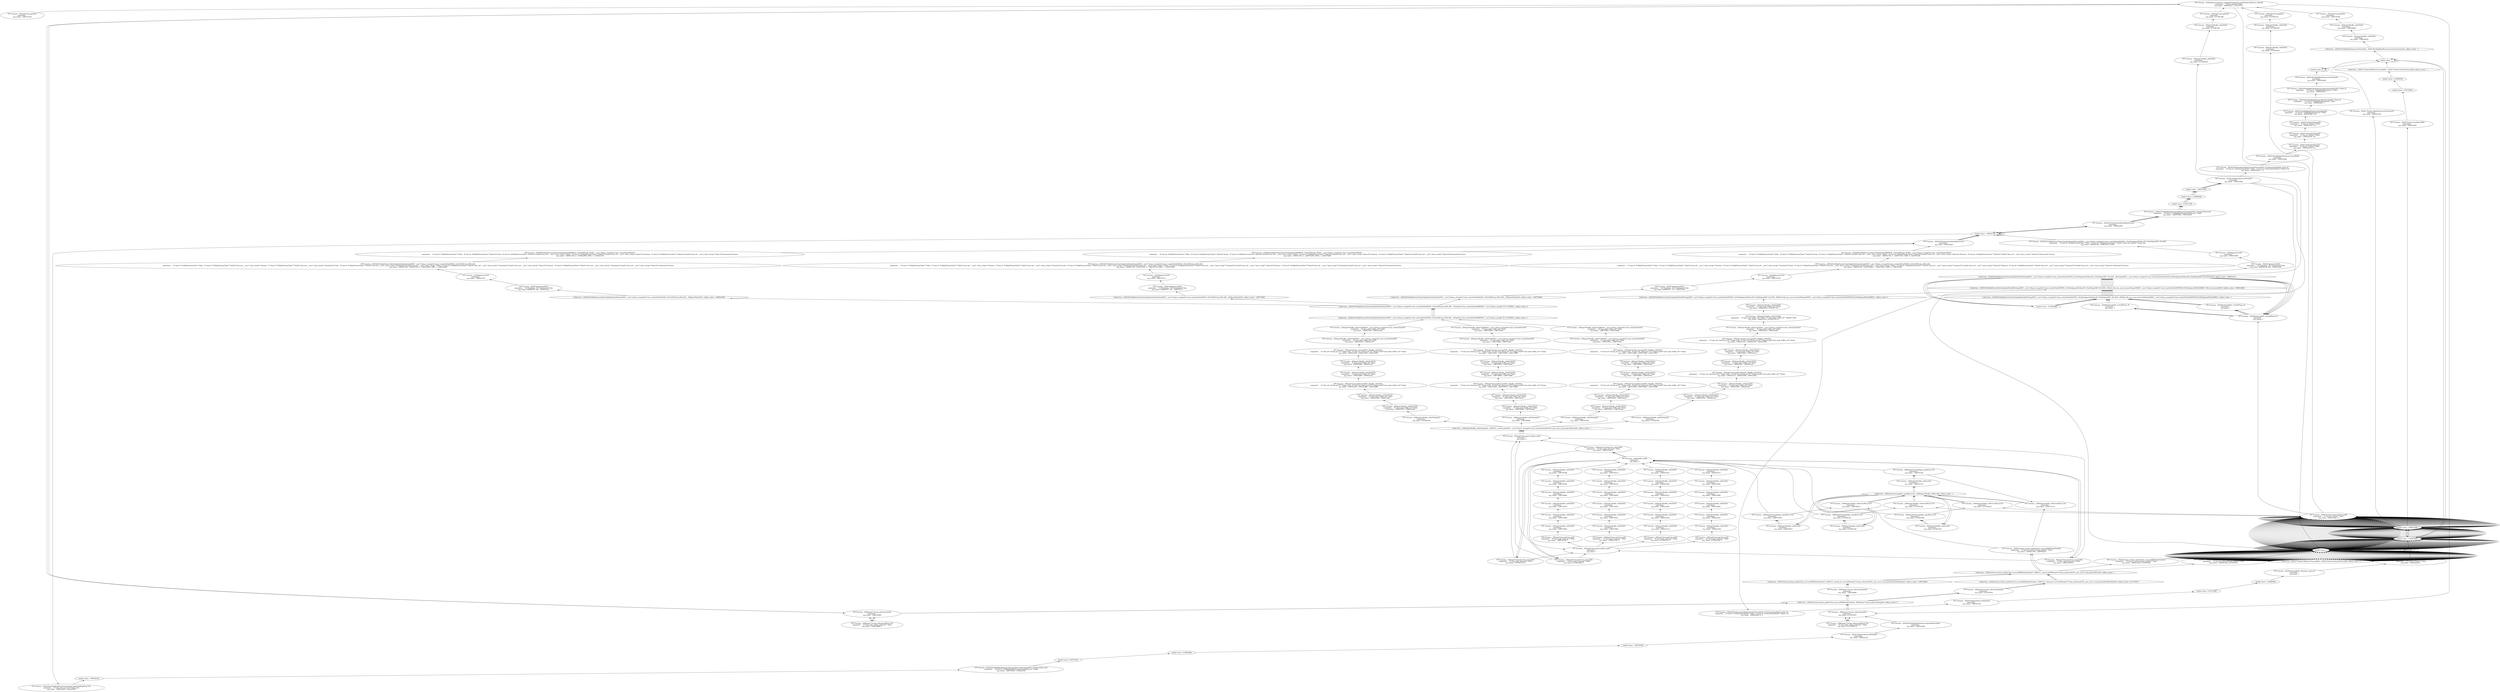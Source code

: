 digraph {
	"FFF Function- _ZN4mqtt7messageD2Ev
arguments-  
arg_values- -1289743148
"
	"FFF Function- _ZN8callback17delivery_completeESt10shared_ptrIN4mqtt14delivery_tokenEE
arguments-   , %class.callback* %this
arg_values- -1090522412 ,-1279275772
"
	"FFF Function- _ZN8callback17delivery_completeESt10shared_ptrIN4mqtt14delivery_tokenEE
arguments-   , %class.callback* %this
arg_values- -1090522412 ,-1279275772
" -> "FFF Function- _ZN4mqtt7messageD2Ev
arguments-  
arg_values- -1289743148
" [dir=back]
	"FFF Function- _ZNK4mqtt17string_collection4sizeEv
arguments-  
arg_values- -1289744060
"
	"FFF Function- _ZNK4mqtt17string_collection4sizeEv
arguments-  
arg_values- -1289744060
" -> "FFF Function- _ZN8callback17delivery_completeESt10shared_ptrIN4mqtt14delivery_tokenEE
arguments-   , %class.callback* %this
arg_values- -1090522412 ,-1279275772
" [dir=back]
	"FFF Function- _ZNK4mqtt17string_collectionixB5cxx11Ej
arguments-   , %\"class.mqtt--string_collection\"* %this
arg_values- -1289744060 ,0
"
	"FFF Function- _ZNK4mqtt17string_collectionixB5cxx11Ej
arguments-   , %\"class.mqtt--string_collection\"* %this
arg_values- -1289744060 ,0
" -> "FFF Function- _ZNK4mqtt17string_collection4sizeEv
arguments-  
arg_values- -1289744060
" [dir=back]
	"FFF Function- _ZNK4mqtt17string_collection4sizeEv
arguments-  
arg_values- -1289744060
"
	"FFF Function- _ZNK4mqtt17string_collection4sizeEv
arguments-  
arg_values- -1289744060
" -> "FFF Function- _ZNK4mqtt17string_collectionixB5cxx11Ej
arguments-   , %\"class.mqtt--string_collection\"* %this
arg_values- -1289744060 ,0
" [dir=back]
	"Called from- _ZN2ft23action_listener_publish10on_successERKN4mqtt5tokenE _ZNK4mqtt17string_collection5emptyEv callInst_values- 0"
	"Called from- _ZN2ft23action_listener_publish10on_successERKN4mqtt5tokenE _ZNK4mqtt17string_collection5emptyEv callInst_values- 0" -> "FFF Function- _ZNK4mqtt17string_collection4sizeEv
arguments-  
arg_values- -1289744060
" [dir=back]
	"FFF Function- _ZNK4mqtt17string_collection5emptyEv
arguments-  
arg_values- -1289744060
"
	"FFF Function- _ZNK4mqtt17string_collection5emptyEv
arguments-  
arg_values- -1289744060
" -> "Called from- _ZN2ft23action_listener_publish10on_successERKN4mqtt5tokenE _ZNK4mqtt17string_collection5emptyEv callInst_values- 0" [dir=back]
	"Called from- _ZN2ft23action_listener_publish10on_successERKN4mqtt5tokenE _ZNKSt19__shared_ptr_accessIKN4mqtt17string_collectionELN9__gnu_cxx12_Lock_policyE2ELb0ELb0EEptEv callInst_values- -1289744060"
	"Called from- _ZN2ft23action_listener_publish10on_successERKN4mqtt5tokenE _ZNKSt19__shared_ptr_accessIKN4mqtt17string_collectionELN9__gnu_cxx12_Lock_policyE2ELb0ELb0EEptEv callInst_values- -1289744060" -> "FFF Function- _ZNK4mqtt17string_collection5emptyEv
arguments-  
arg_values- -1289744060
" [dir=back]
	"Called from- _ZN2ft23action_listener_publish10on_successERKN4mqtt5tokenE _ZNKSt12__shared_ptrIKN4mqtt17string_collectionELN9__gnu_cxx12_Lock_policyE2EEcvbEv callInst_values- -1"
	"Called from- _ZN2ft23action_listener_publish10on_successERKN4mqtt5tokenE _ZNKSt12__shared_ptrIKN4mqtt17string_collectionELN9__gnu_cxx12_Lock_policyE2EEcvbEv callInst_values- -1" -> "Called from- _ZN2ft23action_listener_publish10on_successERKN4mqtt5tokenE _ZNKSt19__shared_ptr_accessIKN4mqtt17string_collectionELN9__gnu_cxx12_Lock_policyE2ELb0ELb0EEptEv callInst_values- -1289744060" [dir=back]
	"FFF Function- _ZN2ft23action_listener_publish10on_successERKN4mqtt5tokenE
arguments-   , %\"class.ft--action_listener_publish\"* %this
arg_values- -1090521184 ,-1289744224
"
	"FFF Function- _ZN2ft23action_listener_publish10on_successERKN4mqtt5tokenE
arguments-   , %\"class.ft--action_listener_publish\"* %this
arg_values- -1090521184 ,-1289744224
" -> "Called from- _ZN2ft23action_listener_publish10on_successERKN4mqtt5tokenE _ZNKSt12__shared_ptrIKN4mqtt17string_collectionELN9__gnu_cxx12_Lock_policyE2EEcvbEv callInst_values- -1" [dir=back]
	"FFF Function- _ZNK4mqtt10buffer_refIcE3strB5cxx11Ev
arguments-  
arg_values- -1289743116
"
	"FFF Function- _ZNK4mqtt10buffer_refIcE3strB5cxx11Ev
arguments-  
arg_values- -1289743116
" -> "FFF Function- _ZN2ft23action_listener_publish10on_successERKN4mqtt5tokenE
arguments-   , %\"class.ft--action_listener_publish\"* %this
arg_values- -1090521184 ,-1289744224
" [dir=back]
	"Called from- _ZNK4mqtt7message9get_topicB5cxx11Ev _ZNK4mqtt10buffer_refIcEcvbEv callInst_values- -1"
	"Called from- _ZNK4mqtt7message9get_topicB5cxx11Ev _ZNK4mqtt10buffer_refIcEcvbEv callInst_values- -1" -> "FFF Function- _ZNK4mqtt10buffer_refIcE3strB5cxx11Ev
arguments-  
arg_values- -1289743116
" [dir=back]
	"FFF Function- _ZNK4mqtt10buffer_refIcEcvbEv
arguments-  
arg_values- -1289743116
"
	"FFF Function- _ZNK4mqtt10buffer_refIcEcvbEv
arguments-  
arg_values- -1289743116
" -> "Called from- _ZNK4mqtt7message9get_topicB5cxx11Ev _ZNK4mqtt10buffer_refIcEcvbEv callInst_values- -1" [dir=back]
	"FFF Function- _ZNK4mqtt7message9get_topicB5cxx11Ev
arguments-  
arg_values- -1289743148
"
	"FFF Function- _ZNK4mqtt7message9get_topicB5cxx11Ev
arguments-  
arg_values- -1289743148
" -> "FFF Function- _ZNK4mqtt10buffer_refIcEcvbEv
arguments-  
arg_values- -1289743116
" [dir=back]
	"FFF Function- _ZNK4mqtt10buffer_refIcE3strB5cxx11Ev
arguments-  
arg_values- -1289743116
"
	"FFF Function- _ZNK4mqtt10buffer_refIcE3strB5cxx11Ev
arguments-  
arg_values- -1289743116
" -> "FFF Function- _ZNK4mqtt7message9get_topicB5cxx11Ev
arguments-  
arg_values- -1289743148
" [dir=back]
	"Called from- _ZNK4mqtt7message9get_topicB5cxx11Ev _ZNK4mqtt10buffer_refIcEcvbEv callInst_values- -1"
	"Called from- _ZNK4mqtt7message9get_topicB5cxx11Ev _ZNK4mqtt10buffer_refIcEcvbEv callInst_values- -1" -> "FFF Function- _ZNK4mqtt10buffer_refIcE3strB5cxx11Ev
arguments-  
arg_values- -1289743116
" [dir=back]
	"FFF Function- _ZNK4mqtt10buffer_refIcEcvbEv
arguments-  
arg_values- -1289743116
"
	"FFF Function- _ZNK4mqtt10buffer_refIcEcvbEv
arguments-  
arg_values- -1289743116
" -> "Called from- _ZNK4mqtt7message9get_topicB5cxx11Ev _ZNK4mqtt10buffer_refIcEcvbEv callInst_values- -1" [dir=back]
	"FFF Function- _ZNK4mqtt7message9get_topicB5cxx11Ev
arguments-  
arg_values- -1289743148
"
	"FFF Function- _ZNK4mqtt7message9get_topicB5cxx11Ev
arguments-  
arg_values- -1289743148
" -> "FFF Function- _ZNK4mqtt10buffer_refIcEcvbEv
arguments-  
arg_values- -1289743116
" [dir=back]
	"FFF Function- _ZN4mqtt6to_intEb
arguments-  
arg_values- 0
"
	"FFF Function- _ZN4mqtt6to_intEb
arguments-  
arg_values- 0
" -> "FFF Function- _ZNK4mqtt7message9get_topicB5cxx11Ev
arguments-  
arg_values- -1289743148
" [dir=back]
	"FFF Function- _ZN4mqtt7message12set_retainedEb
arguments-   , %\"class.mqtt--message\"* %this
arg_values- -1289743148 ,0
"
	"FFF Function- _ZN4mqtt7message12set_retainedEb
arguments-   , %\"class.mqtt--message\"* %this
arg_values- -1289743148 ,0
" -> "FFF Function- _ZN4mqtt6to_intEb
arguments-  
arg_values- 0
" [dir=back]
	"FFF Function- _ZN4mqtt7message12validate_qosEi
arguments-  
arg_values- 1
"
	"FFF Function- _ZN4mqtt7message12validate_qosEi
arguments-  
arg_values- 1
" -> "FFF Function- _ZN4mqtt7message12set_retainedEb
arguments-   , %\"class.mqtt--message\"* %this
arg_values- -1289743148 ,0
" [dir=back]
	"FFF Function- _ZN4mqtt7message7set_qosEi
arguments-   , %\"class.mqtt--message\"* %this
arg_values- -1289743148 ,1
"
	"FFF Function- _ZN4mqtt7message7set_qosEi
arguments-   , %\"class.mqtt--message\"* %this
arg_values- -1289743148 ,1
" -> "FFF Function- _ZN4mqtt7message12validate_qosEi
arguments-  
arg_values- 1
" [dir=back]
	"FFF Function- _ZN4mqtt10buffer_refIcED2Ev
arguments-  
arg_values- -1289753904
"
	"FFF Function- _ZN4mqtt10buffer_refIcED2Ev
arguments-  
arg_values- -1289753904
" -> "FFF Function- _ZN4mqtt7message7set_qosEi
arguments-   , %\"class.mqtt--message\"* %this
arg_values- -1289743148 ,1
" [dir=back]
	"FFF Function- _ZN4mqtt10buffer_refIcED2Ev
arguments-  
arg_values- -1289753912
"
	"FFF Function- _ZN4mqtt10buffer_refIcED2Ev
arguments-  
arg_values- -1289753912
" -> "FFF Function- _ZN4mqtt10buffer_refIcED2Ev
arguments-  
arg_values- -1289753904
" [dir=back]
	"FFF Function- _ZN4mqtt10buffer_refIcED2Ev
arguments-  
arg_values- -1289754020
"
	"FFF Function- _ZN4mqtt10buffer_refIcED2Ev
arguments-  
arg_values- -1289754020
" -> "FFF Function- _ZN4mqtt10buffer_refIcED2Ev
arguments-  
arg_values- -1289753912
" [dir=back]
	"FFF Function- _ZN4mqtt10buffer_refIcED2Ev
arguments-  
arg_values- -1289754028
"
	"FFF Function- _ZN4mqtt10buffer_refIcED2Ev
arguments-  
arg_values- -1289754028
" -> "FFF Function- _ZN4mqtt10buffer_refIcED2Ev
arguments-  
arg_values- -1289754020
" [dir=back]
	"FFF Function- _ZN4mqtt10buffer_refIcED2Ev
arguments-  
arg_values- -1289754124
"
	"FFF Function- _ZN4mqtt10buffer_refIcED2Ev
arguments-  
arg_values- -1289754124
" -> "FFF Function- _ZN4mqtt10buffer_refIcED2Ev
arguments-  
arg_values- -1289754028
" [dir=back]
	"FFF Function- _ZN4mqtt10buffer_refIcED2Ev
arguments-  
arg_values- -1289754132
"
	"FFF Function- _ZN4mqtt10buffer_refIcED2Ev
arguments-  
arg_values- -1289754132
" -> "FFF Function- _ZN4mqtt10buffer_refIcED2Ev
arguments-  
arg_values- -1289754124
" [dir=back]
	"FFF Function- _ZN4mqtt6to_intEb
arguments-  
arg_values- 0
"
	"FFF Function- _ZN4mqtt6to_intEb
arguments-  
arg_values- 0
" -> "FFF Function- _ZN4mqtt10buffer_refIcED2Ev
arguments-  
arg_values- -1289754132
" [dir=back]
	"FFF Function- _ZN4mqtt7message12set_retainedEb
arguments-   , %\"class.mqtt--message\"* %this
arg_values- -1289743148 ,0
"
	"FFF Function- _ZN4mqtt7message12set_retainedEb
arguments-   , %\"class.mqtt--message\"* %this
arg_values- -1289743148 ,0
" -> "FFF Function- _ZN4mqtt6to_intEb
arguments-  
arg_values- 0
" [dir=back]
	"FFF Function- _ZN4mqtt7message12validate_qosEi
arguments-  
arg_values- 0
"
	"FFF Function- _ZN4mqtt7message12validate_qosEi
arguments-  
arg_values- 0
" -> "FFF Function- _ZN4mqtt7message12set_retainedEb
arguments-   , %\"class.mqtt--message\"* %this
arg_values- -1289743148 ,0
" [dir=back]
	"Called from- _ZNK4mqtt10buffer_refIcE5emptyEv _ZNKSt12__shared_ptrIKNSt7__cxx1112basic_stringIcSt11char_traitsIcESaIcEEELN9__gnu_cxx12_Lock_policyE2EEcvbEv callInst_values- -1"
	"Called from- _ZNK4mqtt10buffer_refIcE5emptyEv _ZNKSt12__shared_ptrIKNSt7__cxx1112basic_stringIcSt11char_traitsIcESaIcEEELN9__gnu_cxx12_Lock_policyE2EEcvbEv callInst_values- -1" -> "FFF Function- _ZN4mqtt7message12validate_qosEi
arguments-  
arg_values- 0
" [dir=back]
	"FFF Function- _ZNK4mqtt10buffer_refIcE5emptyEv
arguments-  
arg_values- -1289743108
"
	"FFF Function- _ZNK4mqtt10buffer_refIcE5emptyEv
arguments-  
arg_values- -1289743108
" -> "Called from- _ZNK4mqtt10buffer_refIcE5emptyEv _ZNKSt12__shared_ptrIKNSt7__cxx1112basic_stringIcSt11char_traitsIcESaIcEEELN9__gnu_cxx12_Lock_policyE2EEcvbEv callInst_values- -1" [dir=back]
	"FFF Function- _ZN4mqtt10buffer_refIcEC2EOS1_
arguments-   , %\"class.mqtt--buffer_ref\"* %this
arg_values- -1289754132 ,-1289754028
"
	"FFF Function- _ZN4mqtt10buffer_refIcEC2EOS1_
arguments-   , %\"class.mqtt--buffer_ref\"* %this
arg_values- -1289754132 ,-1289754028
" -> "FFF Function- _ZNK4mqtt10buffer_refIcE5emptyEv
arguments-  
arg_values- -1289743108
" [dir=back]
	"FFF Function- _ZN4mqtt10buffer_refIcEC2EOS1_
arguments-   , %\"class.mqtt--buffer_ref\"* %this
arg_values- -1289754124 ,-1289754020
"
	"FFF Function- _ZN4mqtt10buffer_refIcEC2EOS1_
arguments-   , %\"class.mqtt--buffer_ref\"* %this
arg_values- -1289754124 ,-1289754020
" -> "FFF Function- _ZN4mqtt10buffer_refIcEC2EOS1_
arguments-   , %\"class.mqtt--buffer_ref\"* %this
arg_values- -1289754132 ,-1289754028
" [dir=back]
	"FFF Function- _ZN4mqtt7message6createENS_10buffer_refIcEES2_
arguments-   , %\"class.std--shared_ptr.76\"* %agg.result , %\"class.std--shared_ptr.76\"* %agg.result%\"class.mqtt--buffer_ref\"* %topic
arg_values- -1289753896 ,-1289754020 ,-1289754028
"
	"FFF Function- _ZN4mqtt7message6createENS_10buffer_refIcEES2_
arguments-   , %\"class.std--shared_ptr.76\"* %agg.result , %\"class.std--shared_ptr.76\"* %agg.result%\"class.mqtt--buffer_ref\"* %topic
arg_values- -1289753896 ,-1289754020 ,-1289754028
" -> "FFF Function- _ZN4mqtt10buffer_refIcEC2EOS1_
arguments-   , %\"class.mqtt--buffer_ref\"* %this
arg_values- -1289754124 ,-1289754020
" [dir=back]
	"FFF Function- _ZN4mqtt10buffer_refIcEC2EOS1_
arguments-   , %\"class.mqtt--buffer_ref\"* %this
arg_values- -1289754028 ,-1289753912
"
	"FFF Function- _ZN4mqtt10buffer_refIcEC2EOS1_
arguments-   , %\"class.mqtt--buffer_ref\"* %this
arg_values- -1289754028 ,-1289753912
" -> "FFF Function- _ZN4mqtt7message6createENS_10buffer_refIcEES2_
arguments-   , %\"class.std--shared_ptr.76\"* %agg.result , %\"class.std--shared_ptr.76\"* %agg.result%\"class.mqtt--buffer_ref\"* %topic
arg_values- -1289753896 ,-1289754020 ,-1289754028
" [dir=back]
	"FFF Function- _ZN4mqtt10buffer_refIcEC2EOS1_
arguments-   , %\"class.mqtt--buffer_ref\"* %this
arg_values- -1289754020 ,-1289753904
"
	"FFF Function- _ZN4mqtt10buffer_refIcEC2EOS1_
arguments-   , %\"class.mqtt--buffer_ref\"* %this
arg_values- -1289754020 ,-1289753904
" -> "FFF Function- _ZN4mqtt10buffer_refIcEC2EOS1_
arguments-   , %\"class.mqtt--buffer_ref\"* %this
arg_values- -1289754028 ,-1289753912
" [dir=back]
	"FFF Function- _ZN4mqtt12make_messageENS_10buffer_refIcEES1_
arguments-   , %\"class.std--shared_ptr.76\"* %agg.result , %\"class.std--shared_ptr.76\"* %agg.result%\"class.mqtt--buffer_ref\"* %topic
arg_values- -1289753896 ,-1289753904 ,-1289753912
"
	"FFF Function- _ZN4mqtt12make_messageENS_10buffer_refIcEES1_
arguments-   , %\"class.std--shared_ptr.76\"* %agg.result , %\"class.std--shared_ptr.76\"* %agg.result%\"class.mqtt--buffer_ref\"* %topic
arg_values- -1289753896 ,-1289753904 ,-1289753912
" -> "FFF Function- _ZN4mqtt10buffer_refIcEC2EOS1_
arguments-   , %\"class.mqtt--buffer_ref\"* %this
arg_values- -1289754020 ,-1289753904
" [dir=back]
	"FFF Function- _ZN4mqtt10buffer_refIcEC2EONSt7__cxx1112basic_stringIcSt11char_traitsIcESaIcEEE
arguments-   , %\"class.mqtt--buffer_ref\"* %this
arg_values- -1289753912 ,-1289753936
"
	"FFF Function- _ZN4mqtt10buffer_refIcEC2EONSt7__cxx1112basic_stringIcSt11char_traitsIcESaIcEEE
arguments-   , %\"class.mqtt--buffer_ref\"* %this
arg_values- -1289753912 ,-1289753936
" -> "FFF Function- _ZN4mqtt12make_messageENS_10buffer_refIcEES1_
arguments-   , %\"class.std--shared_ptr.76\"* %agg.result , %\"class.std--shared_ptr.76\"* %agg.result%\"class.mqtt--buffer_ref\"* %topic
arg_values- -1289753896 ,-1289753904 ,-1289753912
" [dir=back]
	"FFF Function- _ZN4mqtt10buffer_refIcEC2ERKNSt7__cxx1112basic_stringIcSt11char_traitsIcESaIcEEE
arguments-   , %\"class.mqtt--buffer_ref\"* %this
arg_values- -1289753904 ,-1289753888
"
	"FFF Function- _ZN4mqtt10buffer_refIcEC2ERKNSt7__cxx1112basic_stringIcSt11char_traitsIcESaIcEEE
arguments-   , %\"class.mqtt--buffer_ref\"* %this
arg_values- -1289753904 ,-1289753888
" -> "FFF Function- _ZN4mqtt10buffer_refIcEC2EONSt7__cxx1112basic_stringIcSt11char_traitsIcESaIcEEE
arguments-   , %\"class.mqtt--buffer_ref\"* %this
arg_values- -1289753912 ,-1289753936
" [dir=back]
	"Called from- _ZN2ft20TxtMqttFactoryClient19publishStateStationENSt7__cxx1112basic_stringIcSt11char_traitsIcESaIcEEENS_13TxtLEDSCode_tES6_liS6_ _ZSteqIcSt11char_traitsIcESaIcEEbRKNSt7__cxx1112basic_stringIT_T0_T1_EEPKS5_ callInst_values- -1"
	"Called from- _ZN2ft20TxtMqttFactoryClient19publishStateStationENSt7__cxx1112basic_stringIcSt11char_traitsIcESaIcEEENS_13TxtLEDSCode_tES6_liS6_ _ZSteqIcSt11char_traitsIcESaIcEEbRKNSt7__cxx1112basic_stringIT_T0_T1_EEPKS5_ callInst_values- -1" -> "FFF Function- _ZN4mqtt10buffer_refIcEC2ERKNSt7__cxx1112basic_stringIcSt11char_traitsIcESaIcEEE
arguments-   , %\"class.mqtt--buffer_ref\"* %this
arg_values- -1289753904 ,-1289753888
" [dir=back]
	"Called from- _ZN2ft20TxtMqttFactoryClient19publishStateStationENSt7__cxx1112basic_stringIcSt11char_traitsIcESaIcEEENS_13TxtLEDSCode_tES6_liS6_ _ZSteqIcSt11char_traitsIcESaIcEEbRKNSt7__cxx1112basic_stringIT_T0_T1_EEPKS5_ callInst_values- 0"
	"Called from- _ZN2ft20TxtMqttFactoryClient19publishStateStationENSt7__cxx1112basic_stringIcSt11char_traitsIcESaIcEEENS_13TxtLEDSCode_tES6_liS6_ _ZSteqIcSt11char_traitsIcESaIcEEbRKNSt7__cxx1112basic_stringIT_T0_T1_EEPKS5_ callInst_values- 0" -> "Called from- _ZN2ft20TxtMqttFactoryClient19publishStateStationENSt7__cxx1112basic_stringIcSt11char_traitsIcESaIcEEENS_13TxtLEDSCode_tES6_liS6_ _ZSteqIcSt11char_traitsIcESaIcEEbRKNSt7__cxx1112basic_stringIT_T0_T1_EEPKS5_ callInst_values- -1" [dir=back]
	"Called from- _ZN2ft20TxtMqttFactoryClient19publishStateStationENSt7__cxx1112basic_stringIcSt11char_traitsIcESaIcEEENS_13TxtLEDSCode_tES6_liS6_ _ZN4Json5ValueD1Ev callInst_values- -1289753840"
	"Called from- _ZN2ft20TxtMqttFactoryClient19publishStateStationENSt7__cxx1112basic_stringIcSt11char_traitsIcESaIcEEENS_13TxtLEDSCode_tES6_liS6_ _ZN4Json5ValueD1Ev callInst_values- -1289753840" -> "Called from- _ZN2ft20TxtMqttFactoryClient19publishStateStationENSt7__cxx1112basic_stringIcSt11char_traitsIcESaIcEEENS_13TxtLEDSCode_tES6_liS6_ _ZSteqIcSt11char_traitsIcESaIcEEbRKNSt7__cxx1112basic_stringIT_T0_T1_EEPKS5_ callInst_values- 0" [dir=back]
	"FFF Function- _ZN2ft10gettimestrEliPc
arguments-   , i32 %rawtime , i32 %rawtimei32 %ms
arg_values- 946685537 ,247 ,-1289753713
"
	"FFF Function- _ZN2ft10gettimestrEliPc
arguments-   , i32 %rawtime , i32 %rawtimei32 %ms
arg_values- 946685537 ,247 ,-1289753713
" -> "Called from- _ZN2ft20TxtMqttFactoryClient19publishStateStationENSt7__cxx1112basic_stringIcSt11char_traitsIcESaIcEEENS_13TxtLEDSCode_tES6_liS6_ _ZN4Json5ValueD1Ev callInst_values- -1289753840" [dir=back]
	"FFF Function- _ZN2ft9getnowstrEPc
arguments-  
arg_values- -1289753713
"
	"FFF Function- _ZN2ft9getnowstrEPc
arguments-  
arg_values- -1289753713
" -> "FFF Function- _ZN2ft10gettimestrEliPc
arguments-   , i32 %rawtime , i32 %rawtimei32 %ms
arg_values- 946685537 ,247 ,-1289753713
" [dir=back]
	"FFF Function- _ZN2ft20TxtMqttFactoryClient19publishStateStationENSt7__cxx1112basic_stringIcSt11char_traitsIcESaIcEEENS_13TxtLEDSCode_tES6_liS6_
arguments-   , %\"class.ft--TxtMqttFactoryClient\"* %this , %\"class.ft--TxtMqttFactoryClient\"* %this%\"class.std--__cxx11--basic_string\"* %station , %\"class.ft--TxtMqttFactoryClient\"* %this%\"class.std--__cxx11--basic_string\"* %stationi32 %code , %\"class.ft--TxtMqttFactoryClient\"* %this%\"class.std--__cxx11--basic_string\"* %stationi32 %code%\"class.std--__cxx11--basic_string\"* %desc , %\"class.ft--TxtMqttFactoryClient\"* %this%\"class.std--__cxx11--basic_string\"* %stationi32 %code%\"class.std--__cxx11--basic_string\"* %desci32 %timeout , %\"class.ft--TxtMqttFactoryClient\"* %this%\"class.std--__cxx11--basic_string\"* %stationi32 %code%\"class.std--__cxx11--basic_string\"* %desci32 %timeouti32 %active
arg_values- -1090521784 ,-1289753352 ,2 ,-1289753376 ,5000 ,1 ,-1289753400
"
	"FFF Function- _ZN2ft20TxtMqttFactoryClient19publishStateStationENSt7__cxx1112basic_stringIcSt11char_traitsIcESaIcEEENS_13TxtLEDSCode_tES6_liS6_
arguments-   , %\"class.ft--TxtMqttFactoryClient\"* %this , %\"class.ft--TxtMqttFactoryClient\"* %this%\"class.std--__cxx11--basic_string\"* %station , %\"class.ft--TxtMqttFactoryClient\"* %this%\"class.std--__cxx11--basic_string\"* %stationi32 %code , %\"class.ft--TxtMqttFactoryClient\"* %this%\"class.std--__cxx11--basic_string\"* %stationi32 %code%\"class.std--__cxx11--basic_string\"* %desc , %\"class.ft--TxtMqttFactoryClient\"* %this%\"class.std--__cxx11--basic_string\"* %stationi32 %code%\"class.std--__cxx11--basic_string\"* %desci32 %timeout , %\"class.ft--TxtMqttFactoryClient\"* %this%\"class.std--__cxx11--basic_string\"* %stationi32 %code%\"class.std--__cxx11--basic_string\"* %desci32 %timeouti32 %active
arg_values- -1090521784 ,-1289753352 ,2 ,-1289753376 ,5000 ,1 ,-1289753400
" -> "FFF Function- _ZN2ft9getnowstrEPc
arguments-  
arg_values- -1289753713
" [dir=back]
	"FFF Function- _ZN2ft20TxtMqttFactoryClient15publishStateHBWENS_13TxtLEDSCode_tENSt7__cxx1112basic_stringIcSt11char_traitsIcESaIcEEEliS7_
arguments-   , %\"class.ft--TxtMqttFactoryClient\"* %this , %\"class.ft--TxtMqttFactoryClient\"* %thisi32 %code , %\"class.ft--TxtMqttFactoryClient\"* %thisi32 %code%\"class.std--__cxx11--basic_string\"* %desc , %\"class.ft--TxtMqttFactoryClient\"* %thisi32 %code%\"class.std--__cxx11--basic_string\"* %desci32 %timeout , %\"class.ft--TxtMqttFactoryClient\"* %thisi32 %code%\"class.std--__cxx11--basic_string\"* %desci32 %timeouti32 %active
arg_values- -1090521784 ,2 ,-1289753256 ,5000 ,1 ,-1289753280
"
	"FFF Function- _ZN2ft20TxtMqttFactoryClient15publishStateHBWENS_13TxtLEDSCode_tENSt7__cxx1112basic_stringIcSt11char_traitsIcESaIcEEEliS7_
arguments-   , %\"class.ft--TxtMqttFactoryClient\"* %this , %\"class.ft--TxtMqttFactoryClient\"* %thisi32 %code , %\"class.ft--TxtMqttFactoryClient\"* %thisi32 %code%\"class.std--__cxx11--basic_string\"* %desc , %\"class.ft--TxtMqttFactoryClient\"* %thisi32 %code%\"class.std--__cxx11--basic_string\"* %desci32 %timeout , %\"class.ft--TxtMqttFactoryClient\"* %thisi32 %code%\"class.std--__cxx11--basic_string\"* %desci32 %timeouti32 %active
arg_values- -1090521784 ,2 ,-1289753256 ,5000 ,1 ,-1289753280
" -> "FFF Function- _ZN2ft20TxtMqttFactoryClient19publishStateStationENSt7__cxx1112basic_stringIcSt11char_traitsIcESaIcEEENS_13TxtLEDSCode_tES6_liS6_
arguments-   , %\"class.ft--TxtMqttFactoryClient\"* %this , %\"class.ft--TxtMqttFactoryClient\"* %this%\"class.std--__cxx11--basic_string\"* %station , %\"class.ft--TxtMqttFactoryClient\"* %this%\"class.std--__cxx11--basic_string\"* %stationi32 %code , %\"class.ft--TxtMqttFactoryClient\"* %this%\"class.std--__cxx11--basic_string\"* %stationi32 %code%\"class.std--__cxx11--basic_string\"* %desc , %\"class.ft--TxtMqttFactoryClient\"* %this%\"class.std--__cxx11--basic_string\"* %stationi32 %code%\"class.std--__cxx11--basic_string\"* %desci32 %timeout , %\"class.ft--TxtMqttFactoryClient\"* %this%\"class.std--__cxx11--basic_string\"* %stationi32 %code%\"class.std--__cxx11--basic_string\"* %desci32 %timeouti32 %active
arg_values- -1090521784 ,-1289753352 ,2 ,-1289753376 ,5000 ,1 ,-1289753400
" [dir=back]
	"FFF Function- _ZN2ft18TxtSimulationModel8isActiveEv
arguments-  
arg_values- -1090522400
"
	"FFF Function- _ZN2ft18TxtSimulationModel8isActiveEv
arguments-  
arg_values- -1090522400
" -> "FFF Function- _ZN2ft20TxtMqttFactoryClient15publishStateHBWENS_13TxtLEDSCode_tENSt7__cxx1112basic_stringIcSt11char_traitsIcESaIcEEEliS7_
arguments-   , %\"class.ft--TxtMqttFactoryClient\"* %this , %\"class.ft--TxtMqttFactoryClient\"* %thisi32 %code , %\"class.ft--TxtMqttFactoryClient\"* %thisi32 %code%\"class.std--__cxx11--basic_string\"* %desc , %\"class.ft--TxtMqttFactoryClient\"* %thisi32 %code%\"class.std--__cxx11--basic_string\"* %desci32 %timeout , %\"class.ft--TxtMqttFactoryClient\"* %thisi32 %code%\"class.std--__cxx11--basic_string\"* %desci32 %timeouti32 %active
arg_values- -1090521784 ,2 ,-1289753256 ,5000 ,1 ,-1289753280
" [dir=back]
	"loaded values- -1090521784"
	"loaded values- -1090521784" -> "FFF Function- _ZN2ft18TxtSimulationModel8isActiveEv
arguments-  
arg_values- -1090522400
" [dir=back]
	"loaded values- -1090521784"
	"loaded values- -1090521784" -> "loaded values- -1090521784" [dir=back]
	"FFF Function- _ZN2ft18TxtSimulationModel9getStatusEv
arguments-  
arg_values- -1090522400
"
	"FFF Function- _ZN2ft18TxtSimulationModel9getStatusEv
arguments-  
arg_values- -1090522400
" -> "loaded values- -1090521784" [dir=back]
	"FFF Function- _ZN2ft27TxtHighBayWarehouseObserver6UpdateEPNS_15SubjectObserverE
arguments-   , %\"class.ft--TxtHighBayWarehouseObserver\"* %this
arg_values- -1289745592 ,-1090522400
"
	"FFF Function- _ZN2ft27TxtHighBayWarehouseObserver6UpdateEPNS_15SubjectObserverE
arguments-   , %\"class.ft--TxtHighBayWarehouseObserver\"* %this
arg_values- -1289745592 ,-1090522400
" -> "FFF Function- _ZN2ft18TxtSimulationModel9getStatusEv
arguments-  
arg_values- -1090522400
" [dir=back]
	"loaded values- 2136571256"
	"loaded values- 2136571256" -> "FFF Function- _ZN2ft27TxtHighBayWarehouseObserver6UpdateEPNS_15SubjectObserverE
arguments-   , %\"class.ft--TxtHighBayWarehouseObserver\"* %this
arg_values- -1289745592 ,-1090522400
" [dir=back]
	"loaded values- 2136885428"
	"loaded values- 2136885428" -> "loaded values- 2136571256" [dir=back]
	"loaded values- -1289745592"
	"loaded values- -1289745592" -> "loaded values- 2136885428" [dir=back]
	"FFF Function- _ZN2ft15SubjectObserver6NotifyEv
arguments-  
arg_values- -1090522400
"
	"FFF Function- _ZN2ft15SubjectObserver6NotifyEv
arguments-  
arg_values- -1090522400
" -> "loaded values- -1289745592" [dir=back]
	"FFF Function- _ZN2ft18TxtSimulationModel12setActStatusEbNS_27TxtSimulationModel_status_tE
arguments-   , %\"class.ft--TxtSimulationModel\"* %this , %\"class.ft--TxtSimulationModel\"* %thisi1 %a
arg_values- -1090522400 ,-1 ,4
"
	"FFF Function- _ZN2ft18TxtSimulationModel12setActStatusEbNS_27TxtSimulationModel_status_tE
arguments-   , %\"class.ft--TxtSimulationModel\"* %this , %\"class.ft--TxtSimulationModel\"* %thisi1 %a
arg_values- -1090522400 ,-1 ,4
" -> "FFF Function- _ZN2ft15SubjectObserver6NotifyEv
arguments-  
arg_values- -1090522400
" [dir=back]
	"FFF Function- _ZN2ft19TxtHighBayWarehouse7moveRefEv
arguments-  
arg_values- -1090522400
"
	"FFF Function- _ZN2ft19TxtHighBayWarehouse7moveRefEv
arguments-  
arg_values- -1090522400
" -> "FFF Function- _ZN2ft18TxtSimulationModel12setActStatusEbNS_27TxtSimulationModel_status_tE
arguments-   , %\"class.ft--TxtSimulationModel\"* %this , %\"class.ft--TxtSimulationModel\"* %thisi1 %a
arg_values- -1090522400 ,-1 ,4
" [dir=back]
	"FFF Function- _ZN2ft7TxtAxis8setSpeedEs
arguments-   , %\"class.ft--TxtAxis\"* %this
arg_values- -1090522192 ,512
"
	"FFF Function- _ZN2ft7TxtAxis8setSpeedEs
arguments-   , %\"class.ft--TxtAxis\"* %this
arg_values- -1090522192 ,512
" -> "FFF Function- _ZN2ft19TxtHighBayWarehouse7moveRefEv
arguments-  
arg_values- -1090522400
" [dir=back]
	"FFF Function- _ZN2ft7TxtAxis8setSpeedEs
arguments-   , %\"class.ft--TxtAxis\"* %this
arg_values- -1090522256 ,512
"
	"FFF Function- _ZN2ft7TxtAxis8setSpeedEs
arguments-   , %\"class.ft--TxtAxis\"* %this
arg_values- -1090522256 ,512
" -> "FFF Function- _ZN2ft7TxtAxis8setSpeedEs
arguments-   , %\"class.ft--TxtAxis\"* %this
arg_values- -1090522192 ,512
" [dir=back]
	"FFF Function- _ZN2ft7TxtAxis8setSpeedEs
arguments-   , %\"class.ft--TxtAxis\"* %this
arg_values- -1090522320 ,512
"
	"FFF Function- _ZN2ft7TxtAxis8setSpeedEs
arguments-   , %\"class.ft--TxtAxis\"* %this
arg_values- -1090522320 ,512
" -> "FFF Function- _ZN2ft7TxtAxis8setSpeedEs
arguments-   , %\"class.ft--TxtAxis\"* %this
arg_values- -1090522256 ,512
" [dir=back]
	"FFF Function- _ZN2ft19TxtHighBayWarehouse8setSpeedEs
arguments-   , %\"class.ft--TxtHighBayWarehouse\"* %this
arg_values- -1090522400 ,512
"
	"FFF Function- _ZN2ft19TxtHighBayWarehouse8setSpeedEs
arguments-   , %\"class.ft--TxtHighBayWarehouse\"* %this
arg_values- -1090522400 ,512
" -> "FFF Function- _ZN2ft7TxtAxis8setSpeedEs
arguments-   , %\"class.ft--TxtAxis\"* %this
arg_values- -1090522320 ,512
" [dir=back]
	"FFF Function- _ZN2ft19TxtHighBayWarehouse8toStringENS0_7State_tE
arguments-   , %\"class.ft--TxtHighBayWarehouse\"* %this
arg_values- -1090522400 ,1
"
	"FFF Function- _ZN2ft19TxtHighBayWarehouse8toStringENS0_7State_tE
arguments-   , %\"class.ft--TxtHighBayWarehouse\"* %this
arg_values- -1090522400 ,1
" -> "FFF Function- _ZN2ft19TxtHighBayWarehouse8setSpeedEs
arguments-   , %\"class.ft--TxtHighBayWarehouse\"* %this
arg_values- -1090522400 ,512
" [dir=back]
	"FFF Function- _ZN2ft19TxtHighBayWarehouse15printEntryStateENS0_7State_tE
arguments-   , %\"class.ft--TxtHighBayWarehouse\"* %this
arg_values- -1090522400 ,1
"
	"FFF Function- _ZN2ft19TxtHighBayWarehouse15printEntryStateENS0_7State_tE
arguments-   , %\"class.ft--TxtHighBayWarehouse\"* %this
arg_values- -1090522400 ,1
" -> "FFF Function- _ZN2ft19TxtHighBayWarehouse8toStringENS0_7State_tE
arguments-   , %\"class.ft--TxtHighBayWarehouse\"* %this
arg_values- -1090522400 ,1
" [dir=back]
	"FFF Function- _ZN2ft19TxtHighBayWarehouse7fsmStepEv
arguments-  
arg_values- -1090522400
"
	"FFF Function- _ZN2ft19TxtHighBayWarehouse7fsmStepEv
arguments-  
arg_values- -1090522400
" -> "FFF Function- _ZN2ft19TxtHighBayWarehouse15printEntryStateENS0_7State_tE
arguments-   , %\"class.ft--TxtHighBayWarehouse\"* %this
arg_values- -1090522400 ,1
" [dir=back]
	"loaded values- 8"
	"loaded values- 8" -> "FFF Function- _ZN2ft19TxtHighBayWarehouse7fsmStepEv
arguments-  
arg_values- -1090522400
" [dir=back]
	"loaded values- 8"
	"loaded values- 8" -> "loaded values- 8" [dir=back]
	"loaded values- 8"
	"loaded values- 8" -> "loaded values- 8" [dir=back]
	"loaded values- 1"
	"loaded values- 1" -> "loaded values- 8" [dir=back]
	"loaded values- 1"
	"loaded values- 1" -> "loaded values- 1" [dir=back]
	"loaded values- 1"
	"loaded values- 1" -> "loaded values- 1" [dir=back]
	"Called from- _ZN2ft19TxtHighBayWarehouse7fsmStepEv _ZN2ft19TxtHighBayWarehouse14storeContainerEv callInst_values- -1"
	"Called from- _ZN2ft19TxtHighBayWarehouse7fsmStepEv _ZN2ft19TxtHighBayWarehouse14storeContainerEv callInst_values- -1" -> "loaded values- 1" [dir=back]
	"FFF Function- _ZN4mqtt10buffer_refIcED2Ev
arguments-  
arg_values- -1289744676
"
	"FFF Function- _ZN4mqtt10buffer_refIcED2Ev
arguments-  
arg_values- -1289744676
" -> "Called from- _ZN2ft19TxtHighBayWarehouse7fsmStepEv _ZN2ft19TxtHighBayWarehouse14storeContainerEv callInst_values- -1" [dir=back]
	"FFF Function- _ZN4mqtt10buffer_refIcED2Ev
arguments-  
arg_values- -1289744668
"
	"FFF Function- _ZN4mqtt10buffer_refIcED2Ev
arguments-  
arg_values- -1289744668
" -> "FFF Function- _ZN4mqtt10buffer_refIcED2Ev
arguments-  
arg_values- -1289744676
" [dir=back]
	"FFF Function- _ZN4mqtt7messageD2Ev
arguments-  
arg_values- -1289744708
"
	"FFF Function- _ZN4mqtt7messageD2Ev
arguments-  
arg_values- -1289744708
" -> "FFF Function- _ZN4mqtt10buffer_refIcED2Ev
arguments-  
arg_values- -1289744668
" [dir=back]
	"FFF Function- _ZN8callback17delivery_completeESt10shared_ptrIN4mqtt14delivery_tokenEE
arguments-   , %class.callback* %this
arg_values- -1090522412 ,-1279275772
"
	"FFF Function- _ZN8callback17delivery_completeESt10shared_ptrIN4mqtt14delivery_tokenEE
arguments-   , %class.callback* %this
arg_values- -1090522412 ,-1279275772
" -> "FFF Function- _ZN4mqtt7messageD2Ev
arguments-  
arg_values- -1289744708
" [dir=back]
	"FFF Function- _ZNK4mqtt17string_collection4sizeEv
arguments-  
arg_values- -1289744060
"
	"FFF Function- _ZNK4mqtt17string_collection4sizeEv
arguments-  
arg_values- -1289744060
" -> "FFF Function- _ZN8callback17delivery_completeESt10shared_ptrIN4mqtt14delivery_tokenEE
arguments-   , %class.callback* %this
arg_values- -1090522412 ,-1279275772
" [dir=back]
	"FFF Function- _ZNK4mqtt17string_collectionixB5cxx11Ej
arguments-   , %\"class.mqtt--string_collection\"* %this
arg_values- -1289744060 ,0
"
	"FFF Function- _ZNK4mqtt17string_collectionixB5cxx11Ej
arguments-   , %\"class.mqtt--string_collection\"* %this
arg_values- -1289744060 ,0
" -> "FFF Function- _ZNK4mqtt17string_collection4sizeEv
arguments-  
arg_values- -1289744060
" [dir=back]
	"FFF Function- _ZNK4mqtt17string_collection4sizeEv
arguments-  
arg_values- -1289744060
"
	"FFF Function- _ZNK4mqtt17string_collection4sizeEv
arguments-  
arg_values- -1289744060
" -> "FFF Function- _ZNK4mqtt17string_collectionixB5cxx11Ej
arguments-   , %\"class.mqtt--string_collection\"* %this
arg_values- -1289744060 ,0
" [dir=back]
	"Called from- _ZN2ft23action_listener_publish10on_successERKN4mqtt5tokenE _ZNK4mqtt17string_collection5emptyEv callInst_values- 0"
	"Called from- _ZN2ft23action_listener_publish10on_successERKN4mqtt5tokenE _ZNK4mqtt17string_collection5emptyEv callInst_values- 0" -> "FFF Function- _ZNK4mqtt17string_collection4sizeEv
arguments-  
arg_values- -1289744060
" [dir=back]
	"FFF Function- _ZNK4mqtt17string_collection5emptyEv
arguments-  
arg_values- -1289744060
"
	"FFF Function- _ZNK4mqtt17string_collection5emptyEv
arguments-  
arg_values- -1289744060
" -> "Called from- _ZN2ft23action_listener_publish10on_successERKN4mqtt5tokenE _ZNK4mqtt17string_collection5emptyEv callInst_values- 0" [dir=back]
	"Called from- _ZN2ft23action_listener_publish10on_successERKN4mqtt5tokenE _ZNKSt19__shared_ptr_accessIKN4mqtt17string_collectionELN9__gnu_cxx12_Lock_policyE2ELb0ELb0EEptEv callInst_values- -1289744060"
	"Called from- _ZN2ft23action_listener_publish10on_successERKN4mqtt5tokenE _ZNKSt19__shared_ptr_accessIKN4mqtt17string_collectionELN9__gnu_cxx12_Lock_policyE2ELb0ELb0EEptEv callInst_values- -1289744060" -> "FFF Function- _ZNK4mqtt17string_collection5emptyEv
arguments-  
arg_values- -1289744060
" [dir=back]
	"Called from- _ZN2ft23action_listener_publish10on_successERKN4mqtt5tokenE _ZNKSt12__shared_ptrIKN4mqtt17string_collectionELN9__gnu_cxx12_Lock_policyE2EEcvbEv callInst_values- -1"
	"Called from- _ZN2ft23action_listener_publish10on_successERKN4mqtt5tokenE _ZNKSt12__shared_ptrIKN4mqtt17string_collectionELN9__gnu_cxx12_Lock_policyE2EEcvbEv callInst_values- -1" -> "Called from- _ZN2ft23action_listener_publish10on_successERKN4mqtt5tokenE _ZNKSt19__shared_ptr_accessIKN4mqtt17string_collectionELN9__gnu_cxx12_Lock_policyE2ELb0ELb0EEptEv callInst_values- -1289744060" [dir=back]
	"FFF Function- _ZN2ft23action_listener_publish10on_successERKN4mqtt5tokenE
arguments-   , %\"class.ft--action_listener_publish\"* %this
arg_values- -1090521184 ,-1289744224
"
	"FFF Function- _ZN2ft23action_listener_publish10on_successERKN4mqtt5tokenE
arguments-   , %\"class.ft--action_listener_publish\"* %this
arg_values- -1090521184 ,-1289744224
" -> "Called from- _ZN2ft23action_listener_publish10on_successERKN4mqtt5tokenE _ZNKSt12__shared_ptrIKN4mqtt17string_collectionELN9__gnu_cxx12_Lock_policyE2EEcvbEv callInst_values- -1" [dir=back]
	"FFF Function- _ZNK4mqtt10buffer_refIcE3strB5cxx11Ev
arguments-  
arg_values- -1289744676
"
	"FFF Function- _ZNK4mqtt10buffer_refIcE3strB5cxx11Ev
arguments-  
arg_values- -1289744676
" -> "FFF Function- _ZN2ft23action_listener_publish10on_successERKN4mqtt5tokenE
arguments-   , %\"class.ft--action_listener_publish\"* %this
arg_values- -1090521184 ,-1289744224
" [dir=back]
	"Called from- _ZNK4mqtt7message9get_topicB5cxx11Ev _ZNK4mqtt10buffer_refIcEcvbEv callInst_values- -1"
	"Called from- _ZNK4mqtt7message9get_topicB5cxx11Ev _ZNK4mqtt10buffer_refIcEcvbEv callInst_values- -1" -> "FFF Function- _ZNK4mqtt10buffer_refIcE3strB5cxx11Ev
arguments-  
arg_values- -1289744676
" [dir=back]
	"FFF Function- _ZNK4mqtt10buffer_refIcEcvbEv
arguments-  
arg_values- -1289744676
"
	"FFF Function- _ZNK4mqtt10buffer_refIcEcvbEv
arguments-  
arg_values- -1289744676
" -> "Called from- _ZNK4mqtt7message9get_topicB5cxx11Ev _ZNK4mqtt10buffer_refIcEcvbEv callInst_values- -1" [dir=back]
	"FFF Function- _ZNK4mqtt7message9get_topicB5cxx11Ev
arguments-  
arg_values- -1289744708
"
	"FFF Function- _ZNK4mqtt7message9get_topicB5cxx11Ev
arguments-  
arg_values- -1289744708
" -> "FFF Function- _ZNK4mqtt10buffer_refIcEcvbEv
arguments-  
arg_values- -1289744676
" [dir=back]
	"FFF Function- _ZNK4mqtt10buffer_refIcE3strB5cxx11Ev
arguments-  
arg_values- -1289744676
"
	"FFF Function- _ZNK4mqtt10buffer_refIcE3strB5cxx11Ev
arguments-  
arg_values- -1289744676
" -> "FFF Function- _ZNK4mqtt7message9get_topicB5cxx11Ev
arguments-  
arg_values- -1289744708
" [dir=back]
	"Called from- _ZNK4mqtt7message9get_topicB5cxx11Ev _ZNK4mqtt10buffer_refIcEcvbEv callInst_values- -1"
	"Called from- _ZNK4mqtt7message9get_topicB5cxx11Ev _ZNK4mqtt10buffer_refIcEcvbEv callInst_values- -1" -> "FFF Function- _ZNK4mqtt10buffer_refIcE3strB5cxx11Ev
arguments-  
arg_values- -1289744676
" [dir=back]
	"FFF Function- _ZNK4mqtt10buffer_refIcEcvbEv
arguments-  
arg_values- -1289744676
"
	"FFF Function- _ZNK4mqtt10buffer_refIcEcvbEv
arguments-  
arg_values- -1289744676
" -> "Called from- _ZNK4mqtt7message9get_topicB5cxx11Ev _ZNK4mqtt10buffer_refIcEcvbEv callInst_values- -1" [dir=back]
	"FFF Function- _ZNK4mqtt7message9get_topicB5cxx11Ev
arguments-  
arg_values- -1289744708
"
	"FFF Function- _ZNK4mqtt7message9get_topicB5cxx11Ev
arguments-  
arg_values- -1289744708
" -> "FFF Function- _ZNK4mqtt10buffer_refIcEcvbEv
arguments-  
arg_values- -1289744676
" [dir=back]
	"FFF Function- _ZN4mqtt6to_intEb
arguments-  
arg_values- 0
"
	"FFF Function- _ZN4mqtt6to_intEb
arguments-  
arg_values- 0
" -> "FFF Function- _ZNK4mqtt7message9get_topicB5cxx11Ev
arguments-  
arg_values- -1289744708
" [dir=back]
	"FFF Function- _ZN4mqtt7message12set_retainedEb
arguments-   , %\"class.mqtt--message\"* %this
arg_values- -1289744708 ,0
"
	"FFF Function- _ZN4mqtt7message12set_retainedEb
arguments-   , %\"class.mqtt--message\"* %this
arg_values- -1289744708 ,0
" -> "FFF Function- _ZN4mqtt6to_intEb
arguments-  
arg_values- 0
" [dir=back]
	"FFF Function- _ZN4mqtt7message12validate_qosEi
arguments-  
arg_values- 1
"
	"FFF Function- _ZN4mqtt7message12validate_qosEi
arguments-  
arg_values- 1
" -> "FFF Function- _ZN4mqtt7message12set_retainedEb
arguments-   , %\"class.mqtt--message\"* %this
arg_values- -1289744708 ,0
" [dir=back]
	"FFF Function- _ZN4mqtt7message7set_qosEi
arguments-   , %\"class.mqtt--message\"* %this
arg_values- -1289744708 ,1
"
	"FFF Function- _ZN4mqtt7message7set_qosEi
arguments-   , %\"class.mqtt--message\"* %this
arg_values- -1289744708 ,1
" -> "FFF Function- _ZN4mqtt7message12validate_qosEi
arguments-  
arg_values- 1
" [dir=back]
	"FFF Function- _ZN4mqtt10buffer_refIcED2Ev
arguments-  
arg_values- -1289753960
"
	"FFF Function- _ZN4mqtt10buffer_refIcED2Ev
arguments-  
arg_values- -1289753960
" -> "FFF Function- _ZN4mqtt7message7set_qosEi
arguments-   , %\"class.mqtt--message\"* %this
arg_values- -1289744708 ,1
" [dir=back]
	"FFF Function- _ZN4mqtt10buffer_refIcED2Ev
arguments-  
arg_values- -1289753968
"
	"FFF Function- _ZN4mqtt10buffer_refIcED2Ev
arguments-  
arg_values- -1289753968
" -> "FFF Function- _ZN4mqtt10buffer_refIcED2Ev
arguments-  
arg_values- -1289753960
" [dir=back]
	"FFF Function- _ZN4mqtt10buffer_refIcED2Ev
arguments-  
arg_values- -1289754076
"
	"FFF Function- _ZN4mqtt10buffer_refIcED2Ev
arguments-  
arg_values- -1289754076
" -> "FFF Function- _ZN4mqtt10buffer_refIcED2Ev
arguments-  
arg_values- -1289753968
" [dir=back]
	"FFF Function- _ZN4mqtt10buffer_refIcED2Ev
arguments-  
arg_values- -1289754084
"
	"FFF Function- _ZN4mqtt10buffer_refIcED2Ev
arguments-  
arg_values- -1289754084
" -> "FFF Function- _ZN4mqtt10buffer_refIcED2Ev
arguments-  
arg_values- -1289754076
" [dir=back]
	"FFF Function- _ZN4mqtt10buffer_refIcED2Ev
arguments-  
arg_values- -1289754180
"
	"FFF Function- _ZN4mqtt10buffer_refIcED2Ev
arguments-  
arg_values- -1289754180
" -> "FFF Function- _ZN4mqtt10buffer_refIcED2Ev
arguments-  
arg_values- -1289754084
" [dir=back]
	"FFF Function- _ZN4mqtt10buffer_refIcED2Ev
arguments-  
arg_values- -1289754188
"
	"FFF Function- _ZN4mqtt10buffer_refIcED2Ev
arguments-  
arg_values- -1289754188
" -> "FFF Function- _ZN4mqtt10buffer_refIcED2Ev
arguments-  
arg_values- -1289754180
" [dir=back]
	"FFF Function- _ZN4mqtt6to_intEb
arguments-  
arg_values- 0
"
	"FFF Function- _ZN4mqtt6to_intEb
arguments-  
arg_values- 0
" -> "FFF Function- _ZN4mqtt10buffer_refIcED2Ev
arguments-  
arg_values- -1289754188
" [dir=back]
	"FFF Function- _ZN4mqtt7message12set_retainedEb
arguments-   , %\"class.mqtt--message\"* %this
arg_values- -1289744708 ,0
"
	"FFF Function- _ZN4mqtt7message12set_retainedEb
arguments-   , %\"class.mqtt--message\"* %this
arg_values- -1289744708 ,0
" -> "FFF Function- _ZN4mqtt6to_intEb
arguments-  
arg_values- 0
" [dir=back]
	"FFF Function- _ZN4mqtt7message12validate_qosEi
arguments-  
arg_values- 0
"
	"FFF Function- _ZN4mqtt7message12validate_qosEi
arguments-  
arg_values- 0
" -> "FFF Function- _ZN4mqtt7message12set_retainedEb
arguments-   , %\"class.mqtt--message\"* %this
arg_values- -1289744708 ,0
" [dir=back]
	"Called from- _ZNK4mqtt10buffer_refIcE5emptyEv _ZNKSt12__shared_ptrIKNSt7__cxx1112basic_stringIcSt11char_traitsIcESaIcEEELN9__gnu_cxx12_Lock_policyE2EEcvbEv callInst_values- -1"
	"Called from- _ZNK4mqtt10buffer_refIcE5emptyEv _ZNKSt12__shared_ptrIKNSt7__cxx1112basic_stringIcSt11char_traitsIcESaIcEEELN9__gnu_cxx12_Lock_policyE2EEcvbEv callInst_values- -1" -> "FFF Function- _ZN4mqtt7message12validate_qosEi
arguments-  
arg_values- 0
" [dir=back]
	"FFF Function- _ZNK4mqtt10buffer_refIcE5emptyEv
arguments-  
arg_values- -1289744668
"
	"FFF Function- _ZNK4mqtt10buffer_refIcE5emptyEv
arguments-  
arg_values- -1289744668
" -> "Called from- _ZNK4mqtt10buffer_refIcE5emptyEv _ZNKSt12__shared_ptrIKNSt7__cxx1112basic_stringIcSt11char_traitsIcESaIcEEELN9__gnu_cxx12_Lock_policyE2EEcvbEv callInst_values- -1" [dir=back]
	"FFF Function- _ZN4mqtt10buffer_refIcEC2EOS1_
arguments-   , %\"class.mqtt--buffer_ref\"* %this
arg_values- -1289754188 ,-1289754084
"
	"FFF Function- _ZN4mqtt10buffer_refIcEC2EOS1_
arguments-   , %\"class.mqtt--buffer_ref\"* %this
arg_values- -1289754188 ,-1289754084
" -> "FFF Function- _ZNK4mqtt10buffer_refIcE5emptyEv
arguments-  
arg_values- -1289744668
" [dir=back]
	"FFF Function- _ZN4mqtt10buffer_refIcEC2EOS1_
arguments-   , %\"class.mqtt--buffer_ref\"* %this
arg_values- -1289754180 ,-1289754076
"
	"FFF Function- _ZN4mqtt10buffer_refIcEC2EOS1_
arguments-   , %\"class.mqtt--buffer_ref\"* %this
arg_values- -1289754180 ,-1289754076
" -> "FFF Function- _ZN4mqtt10buffer_refIcEC2EOS1_
arguments-   , %\"class.mqtt--buffer_ref\"* %this
arg_values- -1289754188 ,-1289754084
" [dir=back]
	"FFF Function- _ZN4mqtt7message6createENS_10buffer_refIcEES2_
arguments-   , %\"class.std--shared_ptr.76\"* %agg.result , %\"class.std--shared_ptr.76\"* %agg.result%\"class.mqtt--buffer_ref\"* %topic
arg_values- -1289753952 ,-1289754076 ,-1289754084
"
	"FFF Function- _ZN4mqtt7message6createENS_10buffer_refIcEES2_
arguments-   , %\"class.std--shared_ptr.76\"* %agg.result , %\"class.std--shared_ptr.76\"* %agg.result%\"class.mqtt--buffer_ref\"* %topic
arg_values- -1289753952 ,-1289754076 ,-1289754084
" -> "FFF Function- _ZN4mqtt10buffer_refIcEC2EOS1_
arguments-   , %\"class.mqtt--buffer_ref\"* %this
arg_values- -1289754180 ,-1289754076
" [dir=back]
	"FFF Function- _ZN4mqtt10buffer_refIcEC2EOS1_
arguments-   , %\"class.mqtt--buffer_ref\"* %this
arg_values- -1289754084 ,-1289753968
"
	"FFF Function- _ZN4mqtt10buffer_refIcEC2EOS1_
arguments-   , %\"class.mqtt--buffer_ref\"* %this
arg_values- -1289754084 ,-1289753968
" -> "FFF Function- _ZN4mqtt7message6createENS_10buffer_refIcEES2_
arguments-   , %\"class.std--shared_ptr.76\"* %agg.result , %\"class.std--shared_ptr.76\"* %agg.result%\"class.mqtt--buffer_ref\"* %topic
arg_values- -1289753952 ,-1289754076 ,-1289754084
" [dir=back]
	"FFF Function- _ZN4mqtt10buffer_refIcEC2EOS1_
arguments-   , %\"class.mqtt--buffer_ref\"* %this
arg_values- -1289754076 ,-1289753960
"
	"FFF Function- _ZN4mqtt10buffer_refIcEC2EOS1_
arguments-   , %\"class.mqtt--buffer_ref\"* %this
arg_values- -1289754076 ,-1289753960
" -> "FFF Function- _ZN4mqtt10buffer_refIcEC2EOS1_
arguments-   , %\"class.mqtt--buffer_ref\"* %this
arg_values- -1289754084 ,-1289753968
" [dir=back]
	"FFF Function- _ZN4mqtt12make_messageENS_10buffer_refIcEES1_
arguments-   , %\"class.std--shared_ptr.76\"* %agg.result , %\"class.std--shared_ptr.76\"* %agg.result%\"class.mqtt--buffer_ref\"* %topic
arg_values- -1289753952 ,-1289753960 ,-1289753968
"
	"FFF Function- _ZN4mqtt12make_messageENS_10buffer_refIcEES1_
arguments-   , %\"class.std--shared_ptr.76\"* %agg.result , %\"class.std--shared_ptr.76\"* %agg.result%\"class.mqtt--buffer_ref\"* %topic
arg_values- -1289753952 ,-1289753960 ,-1289753968
" -> "FFF Function- _ZN4mqtt10buffer_refIcEC2EOS1_
arguments-   , %\"class.mqtt--buffer_ref\"* %this
arg_values- -1289754076 ,-1289753960
" [dir=back]
	"FFF Function- _ZN4mqtt10buffer_refIcEC2EONSt7__cxx1112basic_stringIcSt11char_traitsIcESaIcEEE
arguments-   , %\"class.mqtt--buffer_ref\"* %this
arg_values- -1289753968 ,-1289753992
"
	"FFF Function- _ZN4mqtt10buffer_refIcEC2EONSt7__cxx1112basic_stringIcSt11char_traitsIcESaIcEEE
arguments-   , %\"class.mqtt--buffer_ref\"* %this
arg_values- -1289753968 ,-1289753992
" -> "FFF Function- _ZN4mqtt12make_messageENS_10buffer_refIcEES1_
arguments-   , %\"class.std--shared_ptr.76\"* %agg.result , %\"class.std--shared_ptr.76\"* %agg.result%\"class.mqtt--buffer_ref\"* %topic
arg_values- -1289753952 ,-1289753960 ,-1289753968
" [dir=back]
	"FFF Function- _ZN4mqtt10buffer_refIcEC2ERKNSt7__cxx1112basic_stringIcSt11char_traitsIcESaIcEEE
arguments-   , %\"class.mqtt--buffer_ref\"* %this
arg_values- -1289753960 ,-1289753944
"
	"FFF Function- _ZN4mqtt10buffer_refIcEC2ERKNSt7__cxx1112basic_stringIcSt11char_traitsIcESaIcEEE
arguments-   , %\"class.mqtt--buffer_ref\"* %this
arg_values- -1289753960 ,-1289753944
" -> "FFF Function- _ZN4mqtt10buffer_refIcEC2EONSt7__cxx1112basic_stringIcSt11char_traitsIcESaIcEEE
arguments-   , %\"class.mqtt--buffer_ref\"* %this
arg_values- -1289753968 ,-1289753992
" [dir=back]
	"Called from- _ZN2ft20TxtMqttFactoryClient19publishStateStationENSt7__cxx1112basic_stringIcSt11char_traitsIcESaIcEEENS_13TxtLEDSCode_tES6_liS6_ _ZSteqIcSt11char_traitsIcESaIcEEbRKNSt7__cxx1112basic_stringIT_T0_T1_EEPKS5_ callInst_values- -1"
	"Called from- _ZN2ft20TxtMqttFactoryClient19publishStateStationENSt7__cxx1112basic_stringIcSt11char_traitsIcESaIcEEENS_13TxtLEDSCode_tES6_liS6_ _ZSteqIcSt11char_traitsIcESaIcEEbRKNSt7__cxx1112basic_stringIT_T0_T1_EEPKS5_ callInst_values- -1" -> "FFF Function- _ZN4mqtt10buffer_refIcEC2ERKNSt7__cxx1112basic_stringIcSt11char_traitsIcESaIcEEE
arguments-   , %\"class.mqtt--buffer_ref\"* %this
arg_values- -1289753960 ,-1289753944
" [dir=back]
	"Called from- _ZN2ft20TxtMqttFactoryClient19publishStateStationENSt7__cxx1112basic_stringIcSt11char_traitsIcESaIcEEENS_13TxtLEDSCode_tES6_liS6_ _ZSteqIcSt11char_traitsIcESaIcEEbRKNSt7__cxx1112basic_stringIT_T0_T1_EEPKS5_ callInst_values- 0"
	"Called from- _ZN2ft20TxtMqttFactoryClient19publishStateStationENSt7__cxx1112basic_stringIcSt11char_traitsIcESaIcEEENS_13TxtLEDSCode_tES6_liS6_ _ZSteqIcSt11char_traitsIcESaIcEEbRKNSt7__cxx1112basic_stringIT_T0_T1_EEPKS5_ callInst_values- 0" -> "Called from- _ZN2ft20TxtMqttFactoryClient19publishStateStationENSt7__cxx1112basic_stringIcSt11char_traitsIcESaIcEEENS_13TxtLEDSCode_tES6_liS6_ _ZSteqIcSt11char_traitsIcESaIcEEbRKNSt7__cxx1112basic_stringIT_T0_T1_EEPKS5_ callInst_values- -1" [dir=back]
	"Called from- _ZN2ft20TxtMqttFactoryClient19publishStateStationENSt7__cxx1112basic_stringIcSt11char_traitsIcESaIcEEENS_13TxtLEDSCode_tES6_liS6_ _ZN4Json5ValueD1Ev callInst_values- -1289753896"
	"Called from- _ZN2ft20TxtMqttFactoryClient19publishStateStationENSt7__cxx1112basic_stringIcSt11char_traitsIcESaIcEEENS_13TxtLEDSCode_tES6_liS6_ _ZN4Json5ValueD1Ev callInst_values- -1289753896" -> "Called from- _ZN2ft20TxtMqttFactoryClient19publishStateStationENSt7__cxx1112basic_stringIcSt11char_traitsIcESaIcEEENS_13TxtLEDSCode_tES6_liS6_ _ZSteqIcSt11char_traitsIcESaIcEEbRKNSt7__cxx1112basic_stringIT_T0_T1_EEPKS5_ callInst_values- 0" [dir=back]
	"FFF Function- _ZN2ft10gettimestrEliPc
arguments-   , i32 %rawtime , i32 %rawtimei32 %ms
arg_values- 946685537 ,157 ,-1289753769
"
	"FFF Function- _ZN2ft10gettimestrEliPc
arguments-   , i32 %rawtime , i32 %rawtimei32 %ms
arg_values- 946685537 ,157 ,-1289753769
" -> "Called from- _ZN2ft20TxtMqttFactoryClient19publishStateStationENSt7__cxx1112basic_stringIcSt11char_traitsIcESaIcEEENS_13TxtLEDSCode_tES6_liS6_ _ZN4Json5ValueD1Ev callInst_values- -1289753896" [dir=back]
	"FFF Function- _ZN2ft9getnowstrEPc
arguments-  
arg_values- -1289753769
"
	"FFF Function- _ZN2ft9getnowstrEPc
arguments-  
arg_values- -1289753769
" -> "FFF Function- _ZN2ft10gettimestrEliPc
arguments-   , i32 %rawtime , i32 %rawtimei32 %ms
arg_values- 946685537 ,157 ,-1289753769
" [dir=back]
	"FFF Function- _ZN2ft20TxtMqttFactoryClient19publishStateStationENSt7__cxx1112basic_stringIcSt11char_traitsIcESaIcEEENS_13TxtLEDSCode_tES6_liS6_
arguments-   , %\"class.ft--TxtMqttFactoryClient\"* %this , %\"class.ft--TxtMqttFactoryClient\"* %this%\"class.std--__cxx11--basic_string\"* %station , %\"class.ft--TxtMqttFactoryClient\"* %this%\"class.std--__cxx11--basic_string\"* %stationi32 %code , %\"class.ft--TxtMqttFactoryClient\"* %this%\"class.std--__cxx11--basic_string\"* %stationi32 %code%\"class.std--__cxx11--basic_string\"* %desc , %\"class.ft--TxtMqttFactoryClient\"* %this%\"class.std--__cxx11--basic_string\"* %stationi32 %code%\"class.std--__cxx11--basic_string\"* %desci32 %timeout , %\"class.ft--TxtMqttFactoryClient\"* %this%\"class.std--__cxx11--basic_string\"* %stationi32 %code%\"class.std--__cxx11--basic_string\"* %desci32 %timeouti32 %active
arg_values- -1090521784 ,-1289753408 ,1 ,-1289753432 ,5000 ,0 ,-1289753456
"
	"FFF Function- _ZN2ft20TxtMqttFactoryClient19publishStateStationENSt7__cxx1112basic_stringIcSt11char_traitsIcESaIcEEENS_13TxtLEDSCode_tES6_liS6_
arguments-   , %\"class.ft--TxtMqttFactoryClient\"* %this , %\"class.ft--TxtMqttFactoryClient\"* %this%\"class.std--__cxx11--basic_string\"* %station , %\"class.ft--TxtMqttFactoryClient\"* %this%\"class.std--__cxx11--basic_string\"* %stationi32 %code , %\"class.ft--TxtMqttFactoryClient\"* %this%\"class.std--__cxx11--basic_string\"* %stationi32 %code%\"class.std--__cxx11--basic_string\"* %desc , %\"class.ft--TxtMqttFactoryClient\"* %this%\"class.std--__cxx11--basic_string\"* %stationi32 %code%\"class.std--__cxx11--basic_string\"* %desci32 %timeout , %\"class.ft--TxtMqttFactoryClient\"* %this%\"class.std--__cxx11--basic_string\"* %stationi32 %code%\"class.std--__cxx11--basic_string\"* %desci32 %timeouti32 %active
arg_values- -1090521784 ,-1289753408 ,1 ,-1289753432 ,5000 ,0 ,-1289753456
" -> "FFF Function- _ZN2ft9getnowstrEPc
arguments-  
arg_values- -1289753769
" [dir=back]
	"FFF Function- _ZN2ft20TxtMqttFactoryClient15publishStateHBWENS_13TxtLEDSCode_tENSt7__cxx1112basic_stringIcSt11char_traitsIcESaIcEEEliS7_
arguments-   , %\"class.ft--TxtMqttFactoryClient\"* %this , %\"class.ft--TxtMqttFactoryClient\"* %thisi32 %code , %\"class.ft--TxtMqttFactoryClient\"* %thisi32 %code%\"class.std--__cxx11--basic_string\"* %desc , %\"class.ft--TxtMqttFactoryClient\"* %thisi32 %code%\"class.std--__cxx11--basic_string\"* %desci32 %timeout , %\"class.ft--TxtMqttFactoryClient\"* %thisi32 %code%\"class.std--__cxx11--basic_string\"* %desci32 %timeouti32 %active
arg_values- -1090521784 ,1 ,-1289753312 ,5000 ,0 ,-1289753336
"
	"FFF Function- _ZN2ft20TxtMqttFactoryClient15publishStateHBWENS_13TxtLEDSCode_tENSt7__cxx1112basic_stringIcSt11char_traitsIcESaIcEEEliS7_
arguments-   , %\"class.ft--TxtMqttFactoryClient\"* %this , %\"class.ft--TxtMqttFactoryClient\"* %thisi32 %code , %\"class.ft--TxtMqttFactoryClient\"* %thisi32 %code%\"class.std--__cxx11--basic_string\"* %desc , %\"class.ft--TxtMqttFactoryClient\"* %thisi32 %code%\"class.std--__cxx11--basic_string\"* %desci32 %timeout , %\"class.ft--TxtMqttFactoryClient\"* %thisi32 %code%\"class.std--__cxx11--basic_string\"* %desci32 %timeouti32 %active
arg_values- -1090521784 ,1 ,-1289753312 ,5000 ,0 ,-1289753336
" -> "FFF Function- _ZN2ft20TxtMqttFactoryClient19publishStateStationENSt7__cxx1112basic_stringIcSt11char_traitsIcESaIcEEENS_13TxtLEDSCode_tES6_liS6_
arguments-   , %\"class.ft--TxtMqttFactoryClient\"* %this , %\"class.ft--TxtMqttFactoryClient\"* %this%\"class.std--__cxx11--basic_string\"* %station , %\"class.ft--TxtMqttFactoryClient\"* %this%\"class.std--__cxx11--basic_string\"* %stationi32 %code , %\"class.ft--TxtMqttFactoryClient\"* %this%\"class.std--__cxx11--basic_string\"* %stationi32 %code%\"class.std--__cxx11--basic_string\"* %desc , %\"class.ft--TxtMqttFactoryClient\"* %this%\"class.std--__cxx11--basic_string\"* %stationi32 %code%\"class.std--__cxx11--basic_string\"* %desci32 %timeout , %\"class.ft--TxtMqttFactoryClient\"* %this%\"class.std--__cxx11--basic_string\"* %stationi32 %code%\"class.std--__cxx11--basic_string\"* %desci32 %timeouti32 %active
arg_values- -1090521784 ,-1289753408 ,1 ,-1289753432 ,5000 ,0 ,-1289753456
" [dir=back]
	"FFF Function- _ZN2ft18TxtSimulationModel8isActiveEv
arguments-  
arg_values- -1090522400
"
	"FFF Function- _ZN2ft18TxtSimulationModel8isActiveEv
arguments-  
arg_values- -1090522400
" -> "FFF Function- _ZN2ft20TxtMqttFactoryClient15publishStateHBWENS_13TxtLEDSCode_tENSt7__cxx1112basic_stringIcSt11char_traitsIcESaIcEEEliS7_
arguments-   , %\"class.ft--TxtMqttFactoryClient\"* %this , %\"class.ft--TxtMqttFactoryClient\"* %thisi32 %code , %\"class.ft--TxtMqttFactoryClient\"* %thisi32 %code%\"class.std--__cxx11--basic_string\"* %desc , %\"class.ft--TxtMqttFactoryClient\"* %thisi32 %code%\"class.std--__cxx11--basic_string\"* %desci32 %timeout , %\"class.ft--TxtMqttFactoryClient\"* %thisi32 %code%\"class.std--__cxx11--basic_string\"* %desci32 %timeouti32 %active
arg_values- -1090521784 ,1 ,-1289753312 ,5000 ,0 ,-1289753336
" [dir=back]
	"loaded values- -1090521784"
	"loaded values- -1090521784" -> "FFF Function- _ZN2ft18TxtSimulationModel8isActiveEv
arguments-  
arg_values- -1090522400
" [dir=back]
	"loaded values- -1090521784"
	"loaded values- -1090521784" -> "loaded values- -1090521784" [dir=back]
	"FFF Function- _ZN2ft18TxtSimulationModel9getStatusEv
arguments-  
arg_values- -1090522400
"
	"FFF Function- _ZN2ft18TxtSimulationModel9getStatusEv
arguments-  
arg_values- -1090522400
" -> "loaded values- -1090521784" [dir=back]
	"FFF Function- _ZN2ft27TxtHighBayWarehouseObserver6UpdateEPNS_15SubjectObserverE
arguments-   , %\"class.ft--TxtHighBayWarehouseObserver\"* %this
arg_values- -1289745592 ,-1090522400
"
	"FFF Function- _ZN2ft27TxtHighBayWarehouseObserver6UpdateEPNS_15SubjectObserverE
arguments-   , %\"class.ft--TxtHighBayWarehouseObserver\"* %this
arg_values- -1289745592 ,-1090522400
" -> "FFF Function- _ZN2ft18TxtSimulationModel9getStatusEv
arguments-  
arg_values- -1090522400
" [dir=back]
	"loaded values- 2136571256"
	"loaded values- 2136571256" -> "FFF Function- _ZN2ft27TxtHighBayWarehouseObserver6UpdateEPNS_15SubjectObserverE
arguments-   , %\"class.ft--TxtHighBayWarehouseObserver\"* %this
arg_values- -1289745592 ,-1090522400
" [dir=back]
	"loaded values- 2136885428"
	"loaded values- 2136885428" -> "loaded values- 2136571256" [dir=back]
	"loaded values- -1289745592"
	"loaded values- -1289745592" -> "loaded values- 2136885428" [dir=back]
	"FFF Function- _ZN2ft15SubjectObserver6NotifyEv
arguments-  
arg_values- -1090522400
"
	"FFF Function- _ZN2ft15SubjectObserver6NotifyEv
arguments-  
arg_values- -1090522400
" -> "loaded values- -1289745592" [dir=back]
	"FFF Function- _ZN2ft18TxtSimulationModel12setActStatusEbNS_27TxtSimulationModel_status_tE
arguments-   , %\"class.ft--TxtSimulationModel\"* %this , %\"class.ft--TxtSimulationModel\"* %thisi1 %a
arg_values- -1090522400 ,0 ,3
"
	"FFF Function- _ZN2ft18TxtSimulationModel12setActStatusEbNS_27TxtSimulationModel_status_tE
arguments-   , %\"class.ft--TxtSimulationModel\"* %this , %\"class.ft--TxtSimulationModel\"* %thisi1 %a
arg_values- -1090522400 ,0 ,3
" -> "FFF Function- _ZN2ft15SubjectObserver6NotifyEv
arguments-  
arg_values- -1090522400
" [dir=back]
	"FFF Function- _ZN2ft15SubjectObserver6NotifyEv
arguments-  
arg_values- -1090522276
"
	"FFF Function- _ZN2ft15SubjectObserver6NotifyEv
arguments-  
arg_values- -1090522276
" -> "FFF Function- _ZN2ft18TxtSimulationModel12setActStatusEbNS_27TxtSimulationModel_status_tE
arguments-   , %\"class.ft--TxtSimulationModel\"* %this , %\"class.ft--TxtSimulationModel\"* %thisi1 %a
arg_values- -1090522400 ,0 ,3
" [dir=back]
	"loaded values- 2136710408"
	"loaded values- 2136710408" -> "FFF Function- _ZN2ft15SubjectObserver6NotifyEv
arguments-  
arg_values- -1090522276
" [dir=back]
	"loaded values- 2136885064"
	"loaded values- 2136885064" -> "loaded values- 2136710408" [dir=back]
	"FFF Function- _ZN2ft8toStringENS_16TxtAxis_status_tE
arguments-  
arg_values- 1
"
	"FFF Function- _ZN2ft8toStringENS_16TxtAxis_status_tE
arguments-  
arg_values- 1
" -> "loaded values- 2136885064" [dir=back]
	"FFF Function- _ZN2ft7TxtAxis9setStatusENS_16TxtAxis_status_tE
arguments-   , %\"class.ft--TxtAxis\"* %this
arg_values- -1090522320 ,1
"
	"FFF Function- _ZN2ft7TxtAxis9setStatusENS_16TxtAxis_status_tE
arguments-   , %\"class.ft--TxtAxis\"* %this
arg_values- -1090522320 ,1
" -> "FFF Function- _ZN2ft8toStringENS_16TxtAxis_status_tE
arguments-  
arg_values- 1
" [dir=back]
	"loaded values- 13"
	"loaded values- 13" -> "FFF Function- _ZN2ft7TxtAxis9setStatusENS_16TxtAxis_status_tE
arguments-   , %\"class.ft--TxtAxis\"* %this
arg_values- -1090522320 ,1
" [dir=back]
	"loaded values- -1246676664"
	"loaded values- -1246676664" -> "loaded values- 13" [dir=back]
	"loaded values- -1090521896"
	"loaded values- -1090521896" -> "loaded values- -1246676664" [dir=back]
	"FFF Function- _ZN2ft17TxtAxis1RefSwitch12resetCounterEv
arguments-  
arg_values- -1090522320
"
	"FFF Function- _ZN2ft17TxtAxis1RefSwitch12resetCounterEv
arguments-  
arg_values- -1090522320
" -> "loaded values- -1090521896" [dir=back]
	"loaded values- 1"
	"loaded values- 1" -> "FFF Function- _ZN2ft17TxtAxis1RefSwitch12resetCounterEv
arguments-  
arg_values- -1090522320
" [dir=back]
	"loaded values- -1246676664"
	"loaded values- -1246676664" -> "loaded values- 1" [dir=back]
	"loaded values- -1090521896"
	"loaded values- -1090521896" -> "loaded values- -1246676664" [dir=back]
	"loaded values- -1246676664"
	"loaded values- -1246676664" -> "loaded values- -1090521896" [dir=back]
	"loaded values- -1090521896"
	"loaded values- -1090521896" -> "loaded values- -1246676664" [dir=back]
	"FFF Function- _ZN2ft7TxtAxis11setMotorOffEv
arguments-  
arg_values- -1090522320
"
	"FFF Function- _ZN2ft7TxtAxis11setMotorOffEv
arguments-  
arg_values- -1090522320
" -> "loaded values- -1090521896" [dir=back]
	"loaded values- 2136720492"
	"loaded values- 2136720492" -> "FFF Function- _ZN2ft7TxtAxis11setMotorOffEv
arguments-  
arg_values- -1090522320
" [dir=back]
	"loaded values- 2136885036"
	"loaded values- 2136885036" -> "loaded values- 2136720492" [dir=back]
	"Called from- _ZN2ft17TxtAxis1RefSwitch7moveRefEv _ZN2ft7TxtAxis15isSwitchPressedEh callInst_values- -1"
	"Called from- _ZN2ft17TxtAxis1RefSwitch7moveRefEv _ZN2ft7TxtAxis15isSwitchPressedEh callInst_values- -1" -> "loaded values- 2136885036" [dir=back]
	"loaded values- 1"
	"loaded values- 1" -> "Called from- _ZN2ft17TxtAxis1RefSwitch7moveRefEv _ZN2ft7TxtAxis15isSwitchPressedEh callInst_values- -1" [dir=back]
	"loaded values- -1246676664"
	"loaded values- -1246676664" -> "loaded values- 1" [dir=back]
	"loaded values- -1090521896"
	"loaded values- -1090521896" -> "loaded values- -1246676664" [dir=back]
	"FFF Function- _ZN2ft7TxtAxis15isSwitchPressedEh
arguments-   , %\"class.ft--TxtAxis\"* %this
arg_values- -1090522320 ,4
"
	"FFF Function- _ZN2ft7TxtAxis15isSwitchPressedEh
arguments-   , %\"class.ft--TxtAxis\"* %this
arg_values- -1090522320 ,4
" -> "loaded values- -1090521896" [dir=back]
	"loaded values- 0"
	"loaded values- 0" -> "FFF Function- _ZN2ft7TxtAxis15isSwitchPressedEh
arguments-   , %\"class.ft--TxtAxis\"* %this
arg_values- -1090522320 ,4
" [dir=back]
	"Called from- _ZN2ft17TxtAxis1RefSwitch7moveRefEv _ZN2ft7TxtAxis15isSwitchPressedEh callInst_values- 0"
	"Called from- _ZN2ft17TxtAxis1RefSwitch7moveRefEv _ZN2ft7TxtAxis15isSwitchPressedEh callInst_values- 0" -> "loaded values- 0" [dir=back]
	"loaded values- 0"
	"loaded values- 0" -> "Called from- _ZN2ft17TxtAxis1RefSwitch7moveRefEv _ZN2ft7TxtAxis15isSwitchPressedEh callInst_values- 0" [dir=back]
	"loaded values- -1246676664"
	"loaded values- -1246676664" -> "loaded values- 0" [dir=back]
	"loaded values- -1090521896"
	"loaded values- -1090521896" -> "loaded values- -1246676664" [dir=back]
	"FFF Function- _ZN2ft7TxtAxis15isSwitchPressedEh
arguments-   , %\"class.ft--TxtAxis\"* %this
arg_values- -1090522320 ,4
"
	"FFF Function- _ZN2ft7TxtAxis15isSwitchPressedEh
arguments-   , %\"class.ft--TxtAxis\"* %this
arg_values- -1090522320 ,4
" -> "loaded values- -1090521896" [dir=back]
	"loaded values- 0"
	"loaded values- 0" -> "FFF Function- _ZN2ft7TxtAxis15isSwitchPressedEh
arguments-   , %\"class.ft--TxtAxis\"* %this
arg_values- -1090522320 ,4
" [dir=back]
	"Called from- _ZN2ft17TxtAxis1RefSwitch7moveRefEv _ZN2ft7TxtAxis15isSwitchPressedEh callInst_values- 0"
	"Called from- _ZN2ft17TxtAxis1RefSwitch7moveRefEv _ZN2ft7TxtAxis15isSwitchPressedEh callInst_values- 0" -> "loaded values- 0" [dir=back]
	"loaded values- 0"
	"loaded values- 0" -> "Called from- _ZN2ft17TxtAxis1RefSwitch7moveRefEv _ZN2ft7TxtAxis15isSwitchPressedEh callInst_values- 0" [dir=back]
	"loaded values- -1246676664"
	"loaded values- -1246676664" -> "loaded values- 0" [dir=back]
	"loaded values- -1090521896"
	"loaded values- -1090521896" -> "loaded values- -1246676664" [dir=back]
	"FFF Function- _ZN2ft7TxtAxis15isSwitchPressedEh
arguments-   , %\"class.ft--TxtAxis\"* %this
arg_values- -1090522320 ,4
"
	"FFF Function- _ZN2ft7TxtAxis15isSwitchPressedEh
arguments-   , %\"class.ft--TxtAxis\"* %this
arg_values- -1090522320 ,4
" -> "loaded values- -1090521896" [dir=back]
	"loaded values- 0"
	"loaded values- 0" -> "FFF Function- _ZN2ft7TxtAxis15isSwitchPressedEh
arguments-   , %\"class.ft--TxtAxis\"* %this
arg_values- -1090522320 ,4
" [dir=back]
	"Called from- _ZN2ft17TxtAxis1RefSwitch7moveRefEv _ZN2ft7TxtAxis15isSwitchPressedEh callInst_values- 0"
	"Called from- _ZN2ft17TxtAxis1RefSwitch7moveRefEv _ZN2ft7TxtAxis15isSwitchPressedEh callInst_values- 0" -> "loaded values- 0" [dir=back]
	"loaded values- 0"
	"loaded values- 0" -> "Called from- _ZN2ft17TxtAxis1RefSwitch7moveRefEv _ZN2ft7TxtAxis15isSwitchPressedEh callInst_values- 0" [dir=back]
	"loaded values- -1246676664"
	"loaded values- -1246676664" -> "loaded values- 0" [dir=back]
	"loaded values- -1090521896"
	"loaded values- -1090521896" -> "loaded values- -1246676664" [dir=back]
	"FFF Function- _ZN2ft7TxtAxis15isSwitchPressedEh
arguments-   , %\"class.ft--TxtAxis\"* %this
arg_values- -1090522320 ,4
"
	"FFF Function- _ZN2ft7TxtAxis15isSwitchPressedEh
arguments-   , %\"class.ft--TxtAxis\"* %this
arg_values- -1090522320 ,4
" -> "loaded values- -1090521896" [dir=back]
	"loaded values- 0"
	"loaded values- 0" -> "FFF Function- _ZN2ft7TxtAxis15isSwitchPressedEh
arguments-   , %\"class.ft--TxtAxis\"* %this
arg_values- -1090522320 ,4
" [dir=back]
	"Called from- _ZN2ft17TxtAxis1RefSwitch7moveRefEv _ZN2ft7TxtAxis15isSwitchPressedEh callInst_values- 0"
	"Called from- _ZN2ft17TxtAxis1RefSwitch7moveRefEv _ZN2ft7TxtAxis15isSwitchPressedEh callInst_values- 0" -> "loaded values- 0" [dir=back]
	"loaded values- 0"
	"loaded values- 0" -> "Called from- _ZN2ft17TxtAxis1RefSwitch7moveRefEv _ZN2ft7TxtAxis15isSwitchPressedEh callInst_values- 0" [dir=back]
	"loaded values- -1246676664"
	"loaded values- -1246676664" -> "loaded values- 0" [dir=back]
	"loaded values- -1090521896"
	"loaded values- -1090521896" -> "loaded values- -1246676664" [dir=back]
	"FFF Function- _ZN2ft7TxtAxis15isSwitchPressedEh
arguments-   , %\"class.ft--TxtAxis\"* %this
arg_values- -1090522320 ,4
"
	"FFF Function- _ZN2ft7TxtAxis15isSwitchPressedEh
arguments-   , %\"class.ft--TxtAxis\"* %this
arg_values- -1090522320 ,4
" -> "loaded values- -1090521896" [dir=back]
	"loaded values- 0"
	"loaded values- 0" -> "FFF Function- _ZN2ft7TxtAxis15isSwitchPressedEh
arguments-   , %\"class.ft--TxtAxis\"* %this
arg_values- -1090522320 ,4
" [dir=back]
	"Called from- _ZN2ft17TxtAxis1RefSwitch7moveRefEv _ZN2ft7TxtAxis15isSwitchPressedEh callInst_values- 0"
	"Called from- _ZN2ft17TxtAxis1RefSwitch7moveRefEv _ZN2ft7TxtAxis15isSwitchPressedEh callInst_values- 0" -> "loaded values- 0" [dir=back]
	"loaded values- 0"
	"loaded values- 0" -> "Called from- _ZN2ft17TxtAxis1RefSwitch7moveRefEv _ZN2ft7TxtAxis15isSwitchPressedEh callInst_values- 0" [dir=back]
	"loaded values- -1246676664"
	"loaded values- -1246676664" -> "loaded values- 0" [dir=back]
	"loaded values- -1090521896"
	"loaded values- -1090521896" -> "loaded values- -1246676664" [dir=back]
	"FFF Function- _ZN2ft7TxtAxis15isSwitchPressedEh
arguments-   , %\"class.ft--TxtAxis\"* %this
arg_values- -1090522320 ,4
"
	"FFF Function- _ZN2ft7TxtAxis15isSwitchPressedEh
arguments-   , %\"class.ft--TxtAxis\"* %this
arg_values- -1090522320 ,4
" -> "loaded values- -1090521896" [dir=back]
	"loaded values- 0"
	"loaded values- 0" -> "FFF Function- _ZN2ft7TxtAxis15isSwitchPressedEh
arguments-   , %\"class.ft--TxtAxis\"* %this
arg_values- -1090522320 ,4
" [dir=back]
	"Called from- _ZN2ft17TxtAxis1RefSwitch7moveRefEv _ZN2ft7TxtAxis15isSwitchPressedEh callInst_values- 0"
	"Called from- _ZN2ft17TxtAxis1RefSwitch7moveRefEv _ZN2ft7TxtAxis15isSwitchPressedEh callInst_values- 0" -> "loaded values- 0" [dir=back]
	"loaded values- 0"
	"loaded values- 0" -> "Called from- _ZN2ft17TxtAxis1RefSwitch7moveRefEv _ZN2ft7TxtAxis15isSwitchPressedEh callInst_values- 0" [dir=back]
	"loaded values- -1246676664"
	"loaded values- -1246676664" -> "loaded values- 0" [dir=back]
	"loaded values- -1090521896"
	"loaded values- -1090521896" -> "loaded values- -1246676664" [dir=back]
	"FFF Function- _ZN2ft7TxtAxis15isSwitchPressedEh
arguments-   , %\"class.ft--TxtAxis\"* %this
arg_values- -1090522320 ,4
"
	"FFF Function- _ZN2ft7TxtAxis15isSwitchPressedEh
arguments-   , %\"class.ft--TxtAxis\"* %this
arg_values- -1090522320 ,4
" -> "loaded values- -1090521896" [dir=back]
	"loaded values- 0"
	"loaded values- 0" -> "FFF Function- _ZN2ft7TxtAxis15isSwitchPressedEh
arguments-   , %\"class.ft--TxtAxis\"* %this
arg_values- -1090522320 ,4
" [dir=back]
	"Called from- _ZN2ft17TxtAxis1RefSwitch7moveRefEv _ZN2ft7TxtAxis15isSwitchPressedEh callInst_values- 0"
	"Called from- _ZN2ft17TxtAxis1RefSwitch7moveRefEv _ZN2ft7TxtAxis15isSwitchPressedEh callInst_values- 0" -> "loaded values- 0" [dir=back]
	"loaded values- 0"
	"loaded values- 0" -> "Called from- _ZN2ft17TxtAxis1RefSwitch7moveRefEv _ZN2ft7TxtAxis15isSwitchPressedEh callInst_values- 0" [dir=back]
	"loaded values- -1246676664"
	"loaded values- -1246676664" -> "loaded values- 0" [dir=back]
	"loaded values- -1090521896"
	"loaded values- -1090521896" -> "loaded values- -1246676664" [dir=back]
	"FFF Function- _ZN2ft7TxtAxis15isSwitchPressedEh
arguments-   , %\"class.ft--TxtAxis\"* %this
arg_values- -1090522320 ,4
"
	"FFF Function- _ZN2ft7TxtAxis15isSwitchPressedEh
arguments-   , %\"class.ft--TxtAxis\"* %this
arg_values- -1090522320 ,4
" -> "loaded values- -1090521896" [dir=back]
	"loaded values- 0"
	"loaded values- 0" -> "FFF Function- _ZN2ft7TxtAxis15isSwitchPressedEh
arguments-   , %\"class.ft--TxtAxis\"* %this
arg_values- -1090522320 ,4
" [dir=back]
	"Called from- _ZN2ft17TxtAxis1RefSwitch7moveRefEv _ZN2ft7TxtAxis15isSwitchPressedEh callInst_values- 0"
	"Called from- _ZN2ft17TxtAxis1RefSwitch7moveRefEv _ZN2ft7TxtAxis15isSwitchPressedEh callInst_values- 0" -> "loaded values- 0" [dir=back]
	"loaded values- 0"
	"loaded values- 0" -> "Called from- _ZN2ft17TxtAxis1RefSwitch7moveRefEv _ZN2ft7TxtAxis15isSwitchPressedEh callInst_values- 0" [dir=back]
	"loaded values- -1246676664"
	"loaded values- -1246676664" -> "loaded values- 0" [dir=back]
	"loaded values- -1090521896"
	"loaded values- -1090521896" -> "loaded values- -1246676664" [dir=back]
	"FFF Function- _ZN2ft7TxtAxis15isSwitchPressedEh
arguments-   , %\"class.ft--TxtAxis\"* %this
arg_values- -1090522320 ,4
"
	"FFF Function- _ZN2ft7TxtAxis15isSwitchPressedEh
arguments-   , %\"class.ft--TxtAxis\"* %this
arg_values- -1090522320 ,4
" -> "loaded values- -1090521896" [dir=back]
	"loaded values- 0"
	"loaded values- 0" -> "FFF Function- _ZN2ft7TxtAxis15isSwitchPressedEh
arguments-   , %\"class.ft--TxtAxis\"* %this
arg_values- -1090522320 ,4
" [dir=back]
	"Called from- _ZN2ft17TxtAxis1RefSwitch7moveRefEv _ZN2ft7TxtAxis15isSwitchPressedEh callInst_values- 0"
	"Called from- _ZN2ft17TxtAxis1RefSwitch7moveRefEv _ZN2ft7TxtAxis15isSwitchPressedEh callInst_values- 0" -> "loaded values- 0" [dir=back]
	"loaded values- 0"
	"loaded values- 0" -> "Called from- _ZN2ft17TxtAxis1RefSwitch7moveRefEv _ZN2ft7TxtAxis15isSwitchPressedEh callInst_values- 0" [dir=back]
	"loaded values- -1246676664"
	"loaded values- -1246676664" -> "loaded values- 0" [dir=back]
	"loaded values- -1090521896"
	"loaded values- -1090521896" -> "loaded values- -1246676664" [dir=back]
	"FFF Function- _ZN2ft7TxtAxis15isSwitchPressedEh
arguments-   , %\"class.ft--TxtAxis\"* %this
arg_values- -1090522320 ,4
"
	"FFF Function- _ZN2ft7TxtAxis15isSwitchPressedEh
arguments-   , %\"class.ft--TxtAxis\"* %this
arg_values- -1090522320 ,4
" -> "loaded values- -1090521896" [dir=back]
	"loaded values- 0"
	"loaded values- 0" -> "FFF Function- _ZN2ft7TxtAxis15isSwitchPressedEh
arguments-   , %\"class.ft--TxtAxis\"* %this
arg_values- -1090522320 ,4
" [dir=back]
	"Called from- _ZN2ft17TxtAxis1RefSwitch7moveRefEv _ZN2ft7TxtAxis15isSwitchPressedEh callInst_values- 0"
	"Called from- _ZN2ft17TxtAxis1RefSwitch7moveRefEv _ZN2ft7TxtAxis15isSwitchPressedEh callInst_values- 0" -> "loaded values- 0" [dir=back]
	"loaded values- 0"
	"loaded values- 0" -> "Called from- _ZN2ft17TxtAxis1RefSwitch7moveRefEv _ZN2ft7TxtAxis15isSwitchPressedEh callInst_values- 0" [dir=back]
	"loaded values- -1246676664"
	"loaded values- -1246676664" -> "loaded values- 0" [dir=back]
	"loaded values- -1090521896"
	"loaded values- -1090521896" -> "loaded values- -1246676664" [dir=back]
	"FFF Function- _ZN2ft7TxtAxis15isSwitchPressedEh
arguments-   , %\"class.ft--TxtAxis\"* %this
arg_values- -1090522320 ,4
"
	"FFF Function- _ZN2ft7TxtAxis15isSwitchPressedEh
arguments-   , %\"class.ft--TxtAxis\"* %this
arg_values- -1090522320 ,4
" -> "loaded values- -1090521896" [dir=back]
	"loaded values- 0"
	"loaded values- 0" -> "FFF Function- _ZN2ft7TxtAxis15isSwitchPressedEh
arguments-   , %\"class.ft--TxtAxis\"* %this
arg_values- -1090522320 ,4
" [dir=back]
	"Called from- _ZN2ft17TxtAxis1RefSwitch7moveRefEv _ZN2ft7TxtAxis15isSwitchPressedEh callInst_values- 0"
	"Called from- _ZN2ft17TxtAxis1RefSwitch7moveRefEv _ZN2ft7TxtAxis15isSwitchPressedEh callInst_values- 0" -> "loaded values- 0" [dir=back]
	"loaded values- 0"
	"loaded values- 0" -> "Called from- _ZN2ft17TxtAxis1RefSwitch7moveRefEv _ZN2ft7TxtAxis15isSwitchPressedEh callInst_values- 0" [dir=back]
	"loaded values- -1246676664"
	"loaded values- -1246676664" -> "loaded values- 0" [dir=back]
	"loaded values- -1090521896"
	"loaded values- -1090521896" -> "loaded values- -1246676664" [dir=back]
	"FFF Function- _ZN2ft7TxtAxis15isSwitchPressedEh
arguments-   , %\"class.ft--TxtAxis\"* %this
arg_values- -1090522320 ,4
"
	"FFF Function- _ZN2ft7TxtAxis15isSwitchPressedEh
arguments-   , %\"class.ft--TxtAxis\"* %this
arg_values- -1090522320 ,4
" -> "loaded values- -1090521896" [dir=back]
	"loaded values- 0"
	"loaded values- 0" -> "FFF Function- _ZN2ft7TxtAxis15isSwitchPressedEh
arguments-   , %\"class.ft--TxtAxis\"* %this
arg_values- -1090522320 ,4
" [dir=back]
	"Called from- _ZN2ft17TxtAxis1RefSwitch7moveRefEv _ZN2ft7TxtAxis15isSwitchPressedEh callInst_values- 0"
	"Called from- _ZN2ft17TxtAxis1RefSwitch7moveRefEv _ZN2ft7TxtAxis15isSwitchPressedEh callInst_values- 0" -> "loaded values- 0" [dir=back]
	"loaded values- 0"
	"loaded values- 0" -> "Called from- _ZN2ft17TxtAxis1RefSwitch7moveRefEv _ZN2ft7TxtAxis15isSwitchPressedEh callInst_values- 0" [dir=back]
	"loaded values- -1246676664"
	"loaded values- -1246676664" -> "loaded values- 0" [dir=back]
	"loaded values- -1090521896"
	"loaded values- -1090521896" -> "loaded values- -1246676664" [dir=back]
	"FFF Function- _ZN2ft7TxtAxis15isSwitchPressedEh
arguments-   , %\"class.ft--TxtAxis\"* %this
arg_values- -1090522320 ,4
"
	"FFF Function- _ZN2ft7TxtAxis15isSwitchPressedEh
arguments-   , %\"class.ft--TxtAxis\"* %this
arg_values- -1090522320 ,4
" -> "loaded values- -1090521896" [dir=back]
	"loaded values- 0"
	"loaded values- 0" -> "FFF Function- _ZN2ft7TxtAxis15isSwitchPressedEh
arguments-   , %\"class.ft--TxtAxis\"* %this
arg_values- -1090522320 ,4
" [dir=back]
	"Called from- _ZN2ft17TxtAxis1RefSwitch7moveRefEv _ZN2ft7TxtAxis15isSwitchPressedEh callInst_values- 0"
	"Called from- _ZN2ft17TxtAxis1RefSwitch7moveRefEv _ZN2ft7TxtAxis15isSwitchPressedEh callInst_values- 0" -> "loaded values- 0" [dir=back]
	"loaded values- 0"
	"loaded values- 0" -> "Called from- _ZN2ft17TxtAxis1RefSwitch7moveRefEv _ZN2ft7TxtAxis15isSwitchPressedEh callInst_values- 0" [dir=back]
	"loaded values- -1246676664"
	"loaded values- -1246676664" -> "loaded values- 0" [dir=back]
	"loaded values- -1090521896"
	"loaded values- -1090521896" -> "loaded values- -1246676664" [dir=back]
	"FFF Function- _ZN2ft7TxtAxis15isSwitchPressedEh
arguments-   , %\"class.ft--TxtAxis\"* %this
arg_values- -1090522320 ,4
"
	"FFF Function- _ZN2ft7TxtAxis15isSwitchPressedEh
arguments-   , %\"class.ft--TxtAxis\"* %this
arg_values- -1090522320 ,4
" -> "loaded values- -1090521896" [dir=back]
	"loaded values- 0"
	"loaded values- 0" -> "FFF Function- _ZN2ft7TxtAxis15isSwitchPressedEh
arguments-   , %\"class.ft--TxtAxis\"* %this
arg_values- -1090522320 ,4
" [dir=back]
	"Called from- _ZN2ft17TxtAxis1RefSwitch7moveRefEv _ZN2ft7TxtAxis15isSwitchPressedEh callInst_values- 0"
	"Called from- _ZN2ft17TxtAxis1RefSwitch7moveRefEv _ZN2ft7TxtAxis15isSwitchPressedEh callInst_values- 0" -> "loaded values- 0" [dir=back]
	"loaded values- 0"
	"loaded values- 0" -> "Called from- _ZN2ft17TxtAxis1RefSwitch7moveRefEv _ZN2ft7TxtAxis15isSwitchPressedEh callInst_values- 0" [dir=back]
	"loaded values- -1246676664"
	"loaded values- -1246676664" -> "loaded values- 0" [dir=back]
	"loaded values- -1090521896"
	"loaded values- -1090521896" -> "loaded values- -1246676664" [dir=back]
	"FFF Function- _ZN2ft7TxtAxis15isSwitchPressedEh
arguments-   , %\"class.ft--TxtAxis\"* %this
arg_values- -1090522320 ,4
"
	"FFF Function- _ZN2ft7TxtAxis15isSwitchPressedEh
arguments-   , %\"class.ft--TxtAxis\"* %this
arg_values- -1090522320 ,4
" -> "loaded values- -1090521896" [dir=back]
	"loaded values- 0"
	"loaded values- 0" -> "FFF Function- _ZN2ft7TxtAxis15isSwitchPressedEh
arguments-   , %\"class.ft--TxtAxis\"* %this
arg_values- -1090522320 ,4
" [dir=back]
	"Called from- _ZN2ft17TxtAxis1RefSwitch7moveRefEv _ZN2ft7TxtAxis15isSwitchPressedEh callInst_values- 0"
	"Called from- _ZN2ft17TxtAxis1RefSwitch7moveRefEv _ZN2ft7TxtAxis15isSwitchPressedEh callInst_values- 0" -> "loaded values- 0" [dir=back]
	"loaded values- 0"
	"loaded values- 0" -> "Called from- _ZN2ft17TxtAxis1RefSwitch7moveRefEv _ZN2ft7TxtAxis15isSwitchPressedEh callInst_values- 0" [dir=back]
	"loaded values- -1246676664"
	"loaded values- -1246676664" -> "loaded values- 0" [dir=back]
	"loaded values- -1090521896"
	"loaded values- -1090521896" -> "loaded values- -1246676664" [dir=back]
	"FFF Function- _ZN2ft7TxtAxis15isSwitchPressedEh
arguments-   , %\"class.ft--TxtAxis\"* %this
arg_values- -1090522320 ,4
"
	"FFF Function- _ZN2ft7TxtAxis15isSwitchPressedEh
arguments-   , %\"class.ft--TxtAxis\"* %this
arg_values- -1090522320 ,4
" -> "loaded values- -1090521896" [dir=back]
	"loaded values- 0"
	"loaded values- 0" -> "FFF Function- _ZN2ft7TxtAxis15isSwitchPressedEh
arguments-   , %\"class.ft--TxtAxis\"* %this
arg_values- -1090522320 ,4
" [dir=back]
	"Called from- _ZN2ft17TxtAxis1RefSwitch7moveRefEv _ZN2ft7TxtAxis15isSwitchPressedEh callInst_values- 0"
	"Called from- _ZN2ft17TxtAxis1RefSwitch7moveRefEv _ZN2ft7TxtAxis15isSwitchPressedEh callInst_values- 0" -> "loaded values- 0" [dir=back]
	"loaded values- 0"
	"loaded values- 0" -> "Called from- _ZN2ft17TxtAxis1RefSwitch7moveRefEv _ZN2ft7TxtAxis15isSwitchPressedEh callInst_values- 0" [dir=back]
	"loaded values- -1246676664"
	"loaded values- -1246676664" -> "loaded values- 0" [dir=back]
	"loaded values- -1090521896"
	"loaded values- -1090521896" -> "loaded values- -1246676664" [dir=back]
	"FFF Function- _ZN2ft7TxtAxis15isSwitchPressedEh
arguments-   , %\"class.ft--TxtAxis\"* %this
arg_values- -1090522320 ,4
"
	"FFF Function- _ZN2ft7TxtAxis15isSwitchPressedEh
arguments-   , %\"class.ft--TxtAxis\"* %this
arg_values- -1090522320 ,4
" -> "loaded values- -1090521896" [dir=back]
	"loaded values- 0"
	"loaded values- 0" -> "FFF Function- _ZN2ft7TxtAxis15isSwitchPressedEh
arguments-   , %\"class.ft--TxtAxis\"* %this
arg_values- -1090522320 ,4
" [dir=back]
	"Called from- _ZN2ft17TxtAxis1RefSwitch7moveRefEv _ZN2ft7TxtAxis15isSwitchPressedEh callInst_values- 0"
	"Called from- _ZN2ft17TxtAxis1RefSwitch7moveRefEv _ZN2ft7TxtAxis15isSwitchPressedEh callInst_values- 0" -> "loaded values- 0" [dir=back]
	"loaded values- 0"
	"loaded values- 0" -> "Called from- _ZN2ft17TxtAxis1RefSwitch7moveRefEv _ZN2ft7TxtAxis15isSwitchPressedEh callInst_values- 0" [dir=back]
	"loaded values- -1246676664"
	"loaded values- -1246676664" -> "loaded values- 0" [dir=back]
	"loaded values- -1090521896"
	"loaded values- -1090521896" -> "loaded values- -1246676664" [dir=back]
	"FFF Function- _ZN2ft7TxtAxis15isSwitchPressedEh
arguments-   , %\"class.ft--TxtAxis\"* %this
arg_values- -1090522320 ,4
"
	"FFF Function- _ZN2ft7TxtAxis15isSwitchPressedEh
arguments-   , %\"class.ft--TxtAxis\"* %this
arg_values- -1090522320 ,4
" -> "loaded values- -1090521896" [dir=back]
	"loaded values- 0"
	"loaded values- 0" -> "FFF Function- _ZN2ft7TxtAxis15isSwitchPressedEh
arguments-   , %\"class.ft--TxtAxis\"* %this
arg_values- -1090522320 ,4
" [dir=back]
	"Called from- _ZN2ft17TxtAxis1RefSwitch7moveRefEv _ZN2ft7TxtAxis15isSwitchPressedEh callInst_values- 0"
	"Called from- _ZN2ft17TxtAxis1RefSwitch7moveRefEv _ZN2ft7TxtAxis15isSwitchPressedEh callInst_values- 0" -> "loaded values- 0" [dir=back]
	"loaded values- 0"
	"loaded values- 0" -> "Called from- _ZN2ft17TxtAxis1RefSwitch7moveRefEv _ZN2ft7TxtAxis15isSwitchPressedEh callInst_values- 0" [dir=back]
	"loaded values- -1246676664"
	"loaded values- -1246676664" -> "loaded values- 0" [dir=back]
	"loaded values- -1090521896"
	"loaded values- -1090521896" -> "loaded values- -1246676664" [dir=back]
	"FFF Function- _ZN2ft7TxtAxis15isSwitchPressedEh
arguments-   , %\"class.ft--TxtAxis\"* %this
arg_values- -1090522320 ,4
"
	"FFF Function- _ZN2ft7TxtAxis15isSwitchPressedEh
arguments-   , %\"class.ft--TxtAxis\"* %this
arg_values- -1090522320 ,4
" -> "loaded values- -1090521896" [dir=back]
	"loaded values- 0"
	"loaded values- 0" -> "FFF Function- _ZN2ft7TxtAxis15isSwitchPressedEh
arguments-   , %\"class.ft--TxtAxis\"* %this
arg_values- -1090522320 ,4
" [dir=back]
	"Called from- _ZN2ft17TxtAxis1RefSwitch7moveRefEv _ZN2ft7TxtAxis15isSwitchPressedEh callInst_values- 0"
	"Called from- _ZN2ft17TxtAxis1RefSwitch7moveRefEv _ZN2ft7TxtAxis15isSwitchPressedEh callInst_values- 0" -> "loaded values- 0" [dir=back]
	"loaded values- 0"
	"loaded values- 0" -> "Called from- _ZN2ft17TxtAxis1RefSwitch7moveRefEv _ZN2ft7TxtAxis15isSwitchPressedEh callInst_values- 0" [dir=back]
	"loaded values- -1246676664"
	"loaded values- -1246676664" -> "loaded values- 0" [dir=back]
	"loaded values- -1090521896"
	"loaded values- -1090521896" -> "loaded values- -1246676664" [dir=back]
	"FFF Function- _ZN2ft7TxtAxis15isSwitchPressedEh
arguments-   , %\"class.ft--TxtAxis\"* %this
arg_values- -1090522320 ,4
"
	"FFF Function- _ZN2ft7TxtAxis15isSwitchPressedEh
arguments-   , %\"class.ft--TxtAxis\"* %this
arg_values- -1090522320 ,4
" -> "loaded values- -1090521896" [dir=back]
	"loaded values- 0"
	"loaded values- 0" -> "FFF Function- _ZN2ft7TxtAxis15isSwitchPressedEh
arguments-   , %\"class.ft--TxtAxis\"* %this
arg_values- -1090522320 ,4
" [dir=back]
	"Called from- _ZN2ft17TxtAxis1RefSwitch7moveRefEv _ZN2ft7TxtAxis15isSwitchPressedEh callInst_values- 0"
	"Called from- _ZN2ft17TxtAxis1RefSwitch7moveRefEv _ZN2ft7TxtAxis15isSwitchPressedEh callInst_values- 0" -> "loaded values- 0" [dir=back]
	"loaded values- 0"
	"loaded values- 0" -> "Called from- _ZN2ft17TxtAxis1RefSwitch7moveRefEv _ZN2ft7TxtAxis15isSwitchPressedEh callInst_values- 0" [dir=back]
	"loaded values- -1246676664"
	"loaded values- -1246676664" -> "loaded values- 0" [dir=back]
	"loaded values- -1090521896"
	"loaded values- -1090521896" -> "loaded values- -1246676664" [dir=back]
	"FFF Function- _ZN2ft7TxtAxis15isSwitchPressedEh
arguments-   , %\"class.ft--TxtAxis\"* %this
arg_values- -1090522320 ,4
"
	"FFF Function- _ZN2ft7TxtAxis15isSwitchPressedEh
arguments-   , %\"class.ft--TxtAxis\"* %this
arg_values- -1090522320 ,4
" -> "loaded values- -1090521896" [dir=back]
	"loaded values- 0"
	"loaded values- 0" -> "FFF Function- _ZN2ft7TxtAxis15isSwitchPressedEh
arguments-   , %\"class.ft--TxtAxis\"* %this
arg_values- -1090522320 ,4
" [dir=back]
	"Called from- _ZN2ft17TxtAxis1RefSwitch7moveRefEv _ZN2ft7TxtAxis15isSwitchPressedEh callInst_values- 0"
	"Called from- _ZN2ft17TxtAxis1RefSwitch7moveRefEv _ZN2ft7TxtAxis15isSwitchPressedEh callInst_values- 0" -> "loaded values- 0" [dir=back]
	"loaded values- 0"
	"loaded values- 0" -> "Called from- _ZN2ft17TxtAxis1RefSwitch7moveRefEv _ZN2ft7TxtAxis15isSwitchPressedEh callInst_values- 0" [dir=back]
	"loaded values- -1246676664"
	"loaded values- -1246676664" -> "loaded values- 0" [dir=back]
	"loaded values- -1090521896"
	"loaded values- -1090521896" -> "loaded values- -1246676664" [dir=back]
	"FFF Function- _ZN2ft7TxtAxis15isSwitchPressedEh
arguments-   , %\"class.ft--TxtAxis\"* %this
arg_values- -1090522320 ,4
"
	"FFF Function- _ZN2ft7TxtAxis15isSwitchPressedEh
arguments-   , %\"class.ft--TxtAxis\"* %this
arg_values- -1090522320 ,4
" -> "loaded values- -1090521896" [dir=back]
	"loaded values- 0"
	"loaded values- 0" -> "FFF Function- _ZN2ft7TxtAxis15isSwitchPressedEh
arguments-   , %\"class.ft--TxtAxis\"* %this
arg_values- -1090522320 ,4
" [dir=back]
	"Called from- _ZN2ft17TxtAxis1RefSwitch7moveRefEv _ZN2ft7TxtAxis15isSwitchPressedEh callInst_values- 0"
	"Called from- _ZN2ft17TxtAxis1RefSwitch7moveRefEv _ZN2ft7TxtAxis15isSwitchPressedEh callInst_values- 0" -> "loaded values- 0" [dir=back]
	"loaded values- 0"
	"loaded values- 0" -> "Called from- _ZN2ft17TxtAxis1RefSwitch7moveRefEv _ZN2ft7TxtAxis15isSwitchPressedEh callInst_values- 0" [dir=back]
	"loaded values- -1246676664"
	"loaded values- -1246676664" -> "loaded values- 0" [dir=back]
	"loaded values- -1090521896"
	"loaded values- -1090521896" -> "loaded values- -1246676664" [dir=back]
	"FFF Function- _ZN2ft7TxtAxis15isSwitchPressedEh
arguments-   , %\"class.ft--TxtAxis\"* %this
arg_values- -1090522320 ,4
"
	"FFF Function- _ZN2ft7TxtAxis15isSwitchPressedEh
arguments-   , %\"class.ft--TxtAxis\"* %this
arg_values- -1090522320 ,4
" -> "loaded values- -1090521896" [dir=back]
	"loaded values- 0"
	"loaded values- 0" -> "FFF Function- _ZN2ft7TxtAxis15isSwitchPressedEh
arguments-   , %\"class.ft--TxtAxis\"* %this
arg_values- -1090522320 ,4
" [dir=back]
	"Called from- _ZN2ft17TxtAxis1RefSwitch7moveRefEv _ZN2ft7TxtAxis15isSwitchPressedEh callInst_values- 0"
	"Called from- _ZN2ft17TxtAxis1RefSwitch7moveRefEv _ZN2ft7TxtAxis15isSwitchPressedEh callInst_values- 0" -> "loaded values- 0" [dir=back]
	"loaded values- 0"
	"loaded values- 0" -> "Called from- _ZN2ft17TxtAxis1RefSwitch7moveRefEv _ZN2ft7TxtAxis15isSwitchPressedEh callInst_values- 0" [dir=back]
	"loaded values- -1246676664"
	"loaded values- -1246676664" -> "loaded values- 0" [dir=back]
	"loaded values- -1090521896"
	"loaded values- -1090521896" -> "loaded values- -1246676664" [dir=back]
	"FFF Function- _ZN2ft7TxtAxis15isSwitchPressedEh
arguments-   , %\"class.ft--TxtAxis\"* %this
arg_values- -1090522320 ,4
"
	"FFF Function- _ZN2ft7TxtAxis15isSwitchPressedEh
arguments-   , %\"class.ft--TxtAxis\"* %this
arg_values- -1090522320 ,4
" -> "loaded values- -1090521896" [dir=back]
	"loaded values- 0"
	"loaded values- 0" -> "FFF Function- _ZN2ft7TxtAxis15isSwitchPressedEh
arguments-   , %\"class.ft--TxtAxis\"* %this
arg_values- -1090522320 ,4
" [dir=back]
	"Called from- _ZN2ft17TxtAxis1RefSwitch7moveRefEv _ZN2ft7TxtAxis15isSwitchPressedEh callInst_values- 0"
	"Called from- _ZN2ft17TxtAxis1RefSwitch7moveRefEv _ZN2ft7TxtAxis15isSwitchPressedEh callInst_values- 0" -> "loaded values- 0" [dir=back]
	"loaded values- 0"
	"loaded values- 0" -> "Called from- _ZN2ft17TxtAxis1RefSwitch7moveRefEv _ZN2ft7TxtAxis15isSwitchPressedEh callInst_values- 0" [dir=back]
	"loaded values- -1246676664"
	"loaded values- -1246676664" -> "loaded values- 0" [dir=back]
	"loaded values- -1090521896"
	"loaded values- -1090521896" -> "loaded values- -1246676664" [dir=back]
	"FFF Function- _ZN2ft7TxtAxis15isSwitchPressedEh
arguments-   , %\"class.ft--TxtAxis\"* %this
arg_values- -1090522320 ,4
"
	"FFF Function- _ZN2ft7TxtAxis15isSwitchPressedEh
arguments-   , %\"class.ft--TxtAxis\"* %this
arg_values- -1090522320 ,4
" -> "loaded values- -1090521896" [dir=back]
	"loaded values- 0"
	"loaded values- 0" -> "FFF Function- _ZN2ft7TxtAxis15isSwitchPressedEh
arguments-   , %\"class.ft--TxtAxis\"* %this
arg_values- -1090522320 ,4
" [dir=back]
	"Called from- _ZN2ft17TxtAxis1RefSwitch7moveRefEv _ZN2ft7TxtAxis15isSwitchPressedEh callInst_values- 0"
	"Called from- _ZN2ft17TxtAxis1RefSwitch7moveRefEv _ZN2ft7TxtAxis15isSwitchPressedEh callInst_values- 0" -> "loaded values- 0" [dir=back]
	"loaded values- 0"
	"loaded values- 0" -> "Called from- _ZN2ft17TxtAxis1RefSwitch7moveRefEv _ZN2ft7TxtAxis15isSwitchPressedEh callInst_values- 0" [dir=back]
	"loaded values- -1246676664"
	"loaded values- -1246676664" -> "loaded values- 0" [dir=back]
	"loaded values- -1090521896"
	"loaded values- -1090521896" -> "loaded values- -1246676664" [dir=back]
	"FFF Function- _ZN2ft7TxtAxis15isSwitchPressedEh
arguments-   , %\"class.ft--TxtAxis\"* %this
arg_values- -1090522320 ,4
"
	"FFF Function- _ZN2ft7TxtAxis15isSwitchPressedEh
arguments-   , %\"class.ft--TxtAxis\"* %this
arg_values- -1090522320 ,4
" -> "loaded values- -1090521896" [dir=back]
	"loaded values- 0"
	"loaded values- 0" -> "FFF Function- _ZN2ft7TxtAxis15isSwitchPressedEh
arguments-   , %\"class.ft--TxtAxis\"* %this
arg_values- -1090522320 ,4
" [dir=back]
	"Called from- _ZN2ft17TxtAxis1RefSwitch7moveRefEv _ZN2ft7TxtAxis15isSwitchPressedEh callInst_values- 0"
	"Called from- _ZN2ft17TxtAxis1RefSwitch7moveRefEv _ZN2ft7TxtAxis15isSwitchPressedEh callInst_values- 0" -> "loaded values- 0" [dir=back]
	"loaded values- 0"
	"loaded values- 0" -> "Called from- _ZN2ft17TxtAxis1RefSwitch7moveRefEv _ZN2ft7TxtAxis15isSwitchPressedEh callInst_values- 0" [dir=back]
	"loaded values- -1246676664"
	"loaded values- -1246676664" -> "loaded values- 0" [dir=back]
	"loaded values- -1090521896"
	"loaded values- -1090521896" -> "loaded values- -1246676664" [dir=back]
	"FFF Function- _ZN2ft7TxtAxis15isSwitchPressedEh
arguments-   , %\"class.ft--TxtAxis\"* %this
arg_values- -1090522320 ,4
"
	"FFF Function- _ZN2ft7TxtAxis15isSwitchPressedEh
arguments-   , %\"class.ft--TxtAxis\"* %this
arg_values- -1090522320 ,4
" -> "loaded values- -1090521896" [dir=back]
	"loaded values- 0"
	"loaded values- 0" -> "FFF Function- _ZN2ft7TxtAxis15isSwitchPressedEh
arguments-   , %\"class.ft--TxtAxis\"* %this
arg_values- -1090522320 ,4
" [dir=back]
	"Called from- _ZN2ft17TxtAxis1RefSwitch7moveRefEv _ZN2ft7TxtAxis15isSwitchPressedEh callInst_values- 0"
	"Called from- _ZN2ft17TxtAxis1RefSwitch7moveRefEv _ZN2ft7TxtAxis15isSwitchPressedEh callInst_values- 0" -> "loaded values- 0" [dir=back]
	"loaded values- 0"
	"loaded values- 0" -> "Called from- _ZN2ft17TxtAxis1RefSwitch7moveRefEv _ZN2ft7TxtAxis15isSwitchPressedEh callInst_values- 0" [dir=back]
	"loaded values- -1246676664"
	"loaded values- -1246676664" -> "loaded values- 0" [dir=back]
	"loaded values- -1090521896"
	"loaded values- -1090521896" -> "loaded values- -1246676664" [dir=back]
	"FFF Function- _ZN2ft7TxtAxis15isSwitchPressedEh
arguments-   , %\"class.ft--TxtAxis\"* %this
arg_values- -1090522320 ,4
"
	"FFF Function- _ZN2ft7TxtAxis15isSwitchPressedEh
arguments-   , %\"class.ft--TxtAxis\"* %this
arg_values- -1090522320 ,4
" -> "loaded values- -1090521896" [dir=back]
	"FFF Function- _ZN4mqtt10buffer_refIcED2Ev
arguments-  
arg_values- 2137081548
"
	"FFF Function- _ZN4mqtt10buffer_refIcED2Ev
arguments-  
arg_values- 2137081548
" -> "FFF Function- _ZN2ft7TxtAxis15isSwitchPressedEh
arguments-   , %\"class.ft--TxtAxis\"* %this
arg_values- -1090522320 ,4
" [dir=back]
	"FFF Function- _ZN4mqtt10buffer_refIcED2Ev
arguments-  
arg_values- 2137081556
"
	"FFF Function- _ZN4mqtt10buffer_refIcED2Ev
arguments-  
arg_values- 2137081556
" -> "FFF Function- _ZN4mqtt10buffer_refIcED2Ev
arguments-  
arg_values- 2137081548
" [dir=back]
	"FFF Function- _ZN4mqtt7messageD2Ev
arguments-  
arg_values- 2137081516
"
	"FFF Function- _ZN4mqtt7messageD2Ev
arguments-  
arg_values- 2137081516
" -> "FFF Function- _ZN4mqtt10buffer_refIcED2Ev
arguments-  
arg_values- 2137081556
" [dir=back]
	"FFF Function- _ZN8callback17delivery_completeESt10shared_ptrIN4mqtt14delivery_tokenEE
arguments-   , %class.callback* %this
arg_values- -1090522412 ,-1279275772
"
	"FFF Function- _ZN8callback17delivery_completeESt10shared_ptrIN4mqtt14delivery_tokenEE
arguments-   , %class.callback* %this
arg_values- -1090522412 ,-1279275772
" -> "FFF Function- _ZN4mqtt7messageD2Ev
arguments-  
arg_values- 2137081516
" [dir=back]
	"FFF Function- _ZNK4mqtt17string_collection4sizeEv
arguments-  
arg_values- 2137070476
"
	"FFF Function- _ZNK4mqtt17string_collection4sizeEv
arguments-  
arg_values- 2137070476
" -> "FFF Function- _ZN8callback17delivery_completeESt10shared_ptrIN4mqtt14delivery_tokenEE
arguments-   , %class.callback* %this
arg_values- -1090522412 ,-1279275772
" [dir=back]
	"FFF Function- _ZNK4mqtt17string_collectionixB5cxx11Ej
arguments-   , %\"class.mqtt--string_collection\"* %this
arg_values- 2137070476 ,0
"
	"FFF Function- _ZNK4mqtt17string_collectionixB5cxx11Ej
arguments-   , %\"class.mqtt--string_collection\"* %this
arg_values- 2137070476 ,0
" -> "FFF Function- _ZNK4mqtt17string_collection4sizeEv
arguments-  
arg_values- 2137070476
" [dir=back]
	"FFF Function- _ZNK4mqtt17string_collection4sizeEv
arguments-  
arg_values- 2137070476
"
	"FFF Function- _ZNK4mqtt17string_collection4sizeEv
arguments-  
arg_values- 2137070476
" -> "FFF Function- _ZNK4mqtt17string_collectionixB5cxx11Ej
arguments-   , %\"class.mqtt--string_collection\"* %this
arg_values- 2137070476 ,0
" [dir=back]
	"Called from- _ZN2ft23action_listener_publish10on_successERKN4mqtt5tokenE _ZNK4mqtt17string_collection5emptyEv callInst_values- 0"
	"Called from- _ZN2ft23action_listener_publish10on_successERKN4mqtt5tokenE _ZNK4mqtt17string_collection5emptyEv callInst_values- 0" -> "FFF Function- _ZNK4mqtt17string_collection4sizeEv
arguments-  
arg_values- 2137070476
" [dir=back]
	"FFF Function- _ZNK4mqtt17string_collection5emptyEv
arguments-  
arg_values- 2137070476
"
	"FFF Function- _ZNK4mqtt17string_collection5emptyEv
arguments-  
arg_values- 2137070476
" -> "Called from- _ZN2ft23action_listener_publish10on_successERKN4mqtt5tokenE _ZNK4mqtt17string_collection5emptyEv callInst_values- 0" [dir=back]
	"Called from- _ZN2ft23action_listener_publish10on_successERKN4mqtt5tokenE _ZNKSt19__shared_ptr_accessIKN4mqtt17string_collectionELN9__gnu_cxx12_Lock_policyE2ELb0ELb0EEptEv callInst_values- 2137070476"
	"Called from- _ZN2ft23action_listener_publish10on_successERKN4mqtt5tokenE _ZNKSt19__shared_ptr_accessIKN4mqtt17string_collectionELN9__gnu_cxx12_Lock_policyE2ELb0ELb0EEptEv callInst_values- 2137070476" -> "FFF Function- _ZNK4mqtt17string_collection5emptyEv
arguments-  
arg_values- 2137070476
" [dir=back]
	"Called from- _ZN2ft23action_listener_publish10on_successERKN4mqtt5tokenE _ZNKSt12__shared_ptrIKN4mqtt17string_collectionELN9__gnu_cxx12_Lock_policyE2EEcvbEv callInst_values- -1"
	"Called from- _ZN2ft23action_listener_publish10on_successERKN4mqtt5tokenE _ZNKSt12__shared_ptrIKN4mqtt17string_collectionELN9__gnu_cxx12_Lock_policyE2EEcvbEv callInst_values- -1" -> "Called from- _ZN2ft23action_listener_publish10on_successERKN4mqtt5tokenE _ZNKSt19__shared_ptr_accessIKN4mqtt17string_collectionELN9__gnu_cxx12_Lock_policyE2ELb0ELb0EEptEv callInst_values- 2137070476" [dir=back]
	"FFF Function- _ZN2ft23action_listener_publish10on_successERKN4mqtt5tokenE
arguments-   , %\"class.ft--action_listener_publish\"* %this
arg_values- -1090521184 ,2137067280
"
	"FFF Function- _ZN2ft23action_listener_publish10on_successERKN4mqtt5tokenE
arguments-   , %\"class.ft--action_listener_publish\"* %this
arg_values- -1090521184 ,2137067280
" -> "Called from- _ZN2ft23action_listener_publish10on_successERKN4mqtt5tokenE _ZNKSt12__shared_ptrIKN4mqtt17string_collectionELN9__gnu_cxx12_Lock_policyE2EEcvbEv callInst_values- -1" [dir=back]
	"loaded values- 0"
	"loaded values- 0" -> "FFF Function- _ZN2ft23action_listener_publish10on_successERKN4mqtt5tokenE
arguments-   , %\"class.ft--action_listener_publish\"* %this
arg_values- -1090521184 ,2137067280
" [dir=back]
	"Called from- _ZN2ft17TxtAxis1RefSwitch7moveRefEv _ZN2ft7TxtAxis15isSwitchPressedEh callInst_values- 0"
	"Called from- _ZN2ft17TxtAxis1RefSwitch7moveRefEv _ZN2ft7TxtAxis15isSwitchPressedEh callInst_values- 0" -> "loaded values- 0" [dir=back]
	"loaded values- 0"
	"loaded values- 0" -> "Called from- _ZN2ft17TxtAxis1RefSwitch7moveRefEv _ZN2ft7TxtAxis15isSwitchPressedEh callInst_values- 0" [dir=back]
	"loaded values- -1246676664"
	"loaded values- -1246676664" -> "loaded values- 0" [dir=back]
	"loaded values- -1090521896"
	"loaded values- -1090521896" -> "loaded values- -1246676664" [dir=back]
	"FFF Function- _ZN2ft7TxtAxis15isSwitchPressedEh
arguments-   , %\"class.ft--TxtAxis\"* %this
arg_values- -1090522320 ,4
"
	"FFF Function- _ZN2ft7TxtAxis15isSwitchPressedEh
arguments-   , %\"class.ft--TxtAxis\"* %this
arg_values- -1090522320 ,4
" -> "loaded values- -1090521896" [dir=back]
	"FFF Function- _ZNK4mqtt10buffer_refIcE3strB5cxx11Ev
arguments-  
arg_values- 2137081548
"
	"FFF Function- _ZNK4mqtt10buffer_refIcE3strB5cxx11Ev
arguments-  
arg_values- 2137081548
" -> "FFF Function- _ZN2ft7TxtAxis15isSwitchPressedEh
arguments-   , %\"class.ft--TxtAxis\"* %this
arg_values- -1090522320 ,4
" [dir=back]
	"Called from- _ZNK4mqtt7message9get_topicB5cxx11Ev _ZNK4mqtt10buffer_refIcEcvbEv callInst_values- -1"
	"Called from- _ZNK4mqtt7message9get_topicB5cxx11Ev _ZNK4mqtt10buffer_refIcEcvbEv callInst_values- -1" -> "FFF Function- _ZNK4mqtt10buffer_refIcE3strB5cxx11Ev
arguments-  
arg_values- 2137081548
" [dir=back]
	"FFF Function- _ZNK4mqtt10buffer_refIcEcvbEv
arguments-  
arg_values- 2137081548
"
	"FFF Function- _ZNK4mqtt10buffer_refIcEcvbEv
arguments-  
arg_values- 2137081548
" -> "Called from- _ZNK4mqtt7message9get_topicB5cxx11Ev _ZNK4mqtt10buffer_refIcEcvbEv callInst_values- -1" [dir=back]
	"FFF Function- _ZNK4mqtt7message9get_topicB5cxx11Ev
arguments-  
arg_values- 2137081516
"
	"FFF Function- _ZNK4mqtt7message9get_topicB5cxx11Ev
arguments-  
arg_values- 2137081516
" -> "FFF Function- _ZNK4mqtt10buffer_refIcEcvbEv
arguments-  
arg_values- 2137081548
" [dir=back]
	"FFF Function- _ZNK4mqtt10buffer_refIcE3strB5cxx11Ev
arguments-  
arg_values- 2137081548
"
	"FFF Function- _ZNK4mqtt10buffer_refIcE3strB5cxx11Ev
arguments-  
arg_values- 2137081548
" -> "FFF Function- _ZNK4mqtt7message9get_topicB5cxx11Ev
arguments-  
arg_values- 2137081516
" [dir=back]
	"Called from- _ZNK4mqtt7message9get_topicB5cxx11Ev _ZNK4mqtt10buffer_refIcEcvbEv callInst_values- -1"
	"Called from- _ZNK4mqtt7message9get_topicB5cxx11Ev _ZNK4mqtt10buffer_refIcEcvbEv callInst_values- -1" -> "FFF Function- _ZNK4mqtt10buffer_refIcE3strB5cxx11Ev
arguments-  
arg_values- 2137081548
" [dir=back]
	"FFF Function- _ZNK4mqtt10buffer_refIcEcvbEv
arguments-  
arg_values- 2137081548
"
	"FFF Function- _ZNK4mqtt10buffer_refIcEcvbEv
arguments-  
arg_values- 2137081548
" -> "Called from- _ZNK4mqtt7message9get_topicB5cxx11Ev _ZNK4mqtt10buffer_refIcEcvbEv callInst_values- -1" [dir=back]
	"FFF Function- _ZNK4mqtt7message9get_topicB5cxx11Ev
arguments-  
arg_values- 2137081516
"
	"FFF Function- _ZNK4mqtt7message9get_topicB5cxx11Ev
arguments-  
arg_values- 2137081516
" -> "FFF Function- _ZNK4mqtt10buffer_refIcEcvbEv
arguments-  
arg_values- 2137081548
" [dir=back]
	"FFF Function- _ZN4mqtt6to_intEb
arguments-  
arg_values- 0
"
	"FFF Function- _ZN4mqtt6to_intEb
arguments-  
arg_values- 0
" -> "FFF Function- _ZNK4mqtt7message9get_topicB5cxx11Ev
arguments-  
arg_values- 2137081516
" [dir=back]
	"FFF Function- _ZN4mqtt7message12set_retainedEb
arguments-   , %\"class.mqtt--message\"* %this
arg_values- 2137081516 ,0
"
	"FFF Function- _ZN4mqtt7message12set_retainedEb
arguments-   , %\"class.mqtt--message\"* %this
arg_values- 2137081516 ,0
" -> "FFF Function- _ZN4mqtt6to_intEb
arguments-  
arg_values- 0
" [dir=back]
	"FFF Function- _ZN4mqtt7message12validate_qosEi
arguments-  
arg_values- 1
"
	"FFF Function- _ZN4mqtt7message12validate_qosEi
arguments-  
arg_values- 1
" -> "FFF Function- _ZN4mqtt7message12set_retainedEb
arguments-   , %\"class.mqtt--message\"* %this
arg_values- 2137081516 ,0
" [dir=back]
	"FFF Function- _ZN4mqtt7message7set_qosEi
arguments-   , %\"class.mqtt--message\"* %this
arg_values- 2137081516 ,1
"
	"FFF Function- _ZN4mqtt7message7set_qosEi
arguments-   , %\"class.mqtt--message\"* %this
arg_values- 2137081516 ,1
" -> "FFF Function- _ZN4mqtt7message12validate_qosEi
arguments-  
arg_values- 1
" [dir=back]
	"FFF Function- _ZN4mqtt10buffer_refIcED2Ev
arguments-  
arg_values- -1090523312
"
	"FFF Function- _ZN4mqtt10buffer_refIcED2Ev
arguments-  
arg_values- -1090523312
" -> "FFF Function- _ZN4mqtt7message7set_qosEi
arguments-   , %\"class.mqtt--message\"* %this
arg_values- 2137081516 ,1
" [dir=back]
	"FFF Function- _ZN4mqtt10buffer_refIcED2Ev
arguments-  
arg_values- -1090523320
"
	"FFF Function- _ZN4mqtt10buffer_refIcED2Ev
arguments-  
arg_values- -1090523320
" -> "FFF Function- _ZN4mqtt10buffer_refIcED2Ev
arguments-  
arg_values- -1090523312
" [dir=back]
	"FFF Function- _ZN4mqtt10buffer_refIcED2Ev
arguments-  
arg_values- -1090523404
"
	"FFF Function- _ZN4mqtt10buffer_refIcED2Ev
arguments-  
arg_values- -1090523404
" -> "FFF Function- _ZN4mqtt10buffer_refIcED2Ev
arguments-  
arg_values- -1090523320
" [dir=back]
	"FFF Function- _ZN4mqtt10buffer_refIcED2Ev
arguments-  
arg_values- -1090523412
"
	"FFF Function- _ZN4mqtt10buffer_refIcED2Ev
arguments-  
arg_values- -1090523412
" -> "FFF Function- _ZN4mqtt10buffer_refIcED2Ev
arguments-  
arg_values- -1090523404
" [dir=back]
	"FFF Function- _ZN4mqtt10buffer_refIcED2Ev
arguments-  
arg_values- -1090523508
"
	"FFF Function- _ZN4mqtt10buffer_refIcED2Ev
arguments-  
arg_values- -1090523508
" -> "FFF Function- _ZN4mqtt10buffer_refIcED2Ev
arguments-  
arg_values- -1090523412
" [dir=back]
	"FFF Function- _ZN4mqtt10buffer_refIcED2Ev
arguments-  
arg_values- -1090523516
"
	"FFF Function- _ZN4mqtt10buffer_refIcED2Ev
arguments-  
arg_values- -1090523516
" -> "FFF Function- _ZN4mqtt10buffer_refIcED2Ev
arguments-  
arg_values- -1090523508
" [dir=back]
	"FFF Function- _ZN4mqtt6to_intEb
arguments-  
arg_values- 0
"
	"FFF Function- _ZN4mqtt6to_intEb
arguments-  
arg_values- 0
" -> "FFF Function- _ZN4mqtt10buffer_refIcED2Ev
arguments-  
arg_values- -1090523516
" [dir=back]
	"FFF Function- _ZN4mqtt7message12set_retainedEb
arguments-   , %\"class.mqtt--message\"* %this
arg_values- 2137081516 ,0
"
	"FFF Function- _ZN4mqtt7message12set_retainedEb
arguments-   , %\"class.mqtt--message\"* %this
arg_values- 2137081516 ,0
" -> "FFF Function- _ZN4mqtt6to_intEb
arguments-  
arg_values- 0
" [dir=back]
	"FFF Function- _ZN4mqtt7message12validate_qosEi
arguments-  
arg_values- 0
"
	"FFF Function- _ZN4mqtt7message12validate_qosEi
arguments-  
arg_values- 0
" -> "FFF Function- _ZN4mqtt7message12set_retainedEb
arguments-   , %\"class.mqtt--message\"* %this
arg_values- 2137081516 ,0
" [dir=back]
	"Called from- _ZNK4mqtt10buffer_refIcE5emptyEv _ZNKSt12__shared_ptrIKNSt7__cxx1112basic_stringIcSt11char_traitsIcESaIcEEELN9__gnu_cxx12_Lock_policyE2EEcvbEv callInst_values- -1"
	"Called from- _ZNK4mqtt10buffer_refIcE5emptyEv _ZNKSt12__shared_ptrIKNSt7__cxx1112basic_stringIcSt11char_traitsIcESaIcEEELN9__gnu_cxx12_Lock_policyE2EEcvbEv callInst_values- -1" -> "FFF Function- _ZN4mqtt7message12validate_qosEi
arguments-  
arg_values- 0
" [dir=back]
	"FFF Function- _ZNK4mqtt10buffer_refIcE5emptyEv
arguments-  
arg_values- 2137081556
"
	"FFF Function- _ZNK4mqtt10buffer_refIcE5emptyEv
arguments-  
arg_values- 2137081556
" -> "Called from- _ZNK4mqtt10buffer_refIcE5emptyEv _ZNKSt12__shared_ptrIKNSt7__cxx1112basic_stringIcSt11char_traitsIcESaIcEEELN9__gnu_cxx12_Lock_policyE2EEcvbEv callInst_values- -1" [dir=back]
	"FFF Function- _ZN4mqtt10buffer_refIcEC2EOS1_
arguments-   , %\"class.mqtt--buffer_ref\"* %this
arg_values- -1090523516 ,-1090523412
"
	"FFF Function- _ZN4mqtt10buffer_refIcEC2EOS1_
arguments-   , %\"class.mqtt--buffer_ref\"* %this
arg_values- -1090523516 ,-1090523412
" -> "FFF Function- _ZNK4mqtt10buffer_refIcE5emptyEv
arguments-  
arg_values- 2137081556
" [dir=back]
	"FFF Function- _ZN4mqtt10buffer_refIcEC2EOS1_
arguments-   , %\"class.mqtt--buffer_ref\"* %this
arg_values- -1090523508 ,-1090523404
"
	"FFF Function- _ZN4mqtt10buffer_refIcEC2EOS1_
arguments-   , %\"class.mqtt--buffer_ref\"* %this
arg_values- -1090523508 ,-1090523404
" -> "FFF Function- _ZN4mqtt10buffer_refIcEC2EOS1_
arguments-   , %\"class.mqtt--buffer_ref\"* %this
arg_values- -1090523516 ,-1090523412
" [dir=back]
	"FFF Function- _ZN4mqtt7message6createENS_10buffer_refIcEES2_
arguments-   , %\"class.std--shared_ptr.76\"* %agg.result , %\"class.std--shared_ptr.76\"* %agg.result%\"class.mqtt--buffer_ref\"* %topic
arg_values- -1090523112 ,-1090523404 ,-1090523412
"
	"FFF Function- _ZN4mqtt7message6createENS_10buffer_refIcEES2_
arguments-   , %\"class.std--shared_ptr.76\"* %agg.result , %\"class.std--shared_ptr.76\"* %agg.result%\"class.mqtt--buffer_ref\"* %topic
arg_values- -1090523112 ,-1090523404 ,-1090523412
" -> "FFF Function- _ZN4mqtt10buffer_refIcEC2EOS1_
arguments-   , %\"class.mqtt--buffer_ref\"* %this
arg_values- -1090523508 ,-1090523404
" [dir=back]
	"FFF Function- _ZN4mqtt10buffer_refIcEC2EOS1_
arguments-   , %\"class.mqtt--buffer_ref\"* %this
arg_values- -1090523412 ,-1090523320
"
	"FFF Function- _ZN4mqtt10buffer_refIcEC2EOS1_
arguments-   , %\"class.mqtt--buffer_ref\"* %this
arg_values- -1090523412 ,-1090523320
" -> "FFF Function- _ZN4mqtt7message6createENS_10buffer_refIcEES2_
arguments-   , %\"class.std--shared_ptr.76\"* %agg.result , %\"class.std--shared_ptr.76\"* %agg.result%\"class.mqtt--buffer_ref\"* %topic
arg_values- -1090523112 ,-1090523404 ,-1090523412
" [dir=back]
	"FFF Function- _ZN4mqtt10buffer_refIcEC2EOS1_
arguments-   , %\"class.mqtt--buffer_ref\"* %this
arg_values- -1090523404 ,-1090523312
"
	"FFF Function- _ZN4mqtt10buffer_refIcEC2EOS1_
arguments-   , %\"class.mqtt--buffer_ref\"* %this
arg_values- -1090523404 ,-1090523312
" -> "FFF Function- _ZN4mqtt10buffer_refIcEC2EOS1_
arguments-   , %\"class.mqtt--buffer_ref\"* %this
arg_values- -1090523412 ,-1090523320
" [dir=back]
	"FFF Function- _ZN4mqtt12make_messageENS_10buffer_refIcEES1_
arguments-   , %\"class.std--shared_ptr.76\"* %agg.result , %\"class.std--shared_ptr.76\"* %agg.result%\"class.mqtt--buffer_ref\"* %topic
arg_values- -1090523112 ,-1090523312 ,-1090523320
"
	"FFF Function- _ZN4mqtt12make_messageENS_10buffer_refIcEES1_
arguments-   , %\"class.std--shared_ptr.76\"* %agg.result , %\"class.std--shared_ptr.76\"* %agg.result%\"class.mqtt--buffer_ref\"* %topic
arg_values- -1090523112 ,-1090523312 ,-1090523320
" -> "FFF Function- _ZN4mqtt10buffer_refIcEC2EOS1_
arguments-   , %\"class.mqtt--buffer_ref\"* %this
arg_values- -1090523404 ,-1090523312
" [dir=back]
	"FFF Function- _ZN4mqtt10buffer_refIcEC2EONSt7__cxx1112basic_stringIcSt11char_traitsIcESaIcEEE
arguments-   , %\"class.mqtt--buffer_ref\"* %this
arg_values- -1090523320 ,-1090523088
"
	"FFF Function- _ZN4mqtt10buffer_refIcEC2EONSt7__cxx1112basic_stringIcSt11char_traitsIcESaIcEEE
arguments-   , %\"class.mqtt--buffer_ref\"* %this
arg_values- -1090523320 ,-1090523088
" -> "FFF Function- _ZN4mqtt12make_messageENS_10buffer_refIcEES1_
arguments-   , %\"class.std--shared_ptr.76\"* %agg.result , %\"class.std--shared_ptr.76\"* %agg.result%\"class.mqtt--buffer_ref\"* %topic
arg_values- -1090523112 ,-1090523312 ,-1090523320
" [dir=back]
	"FFF Function- _ZN4mqtt10buffer_refIcEC2EPKcj
arguments-   , %\"class.mqtt--buffer_ref\"* %this , %\"class.mqtt--buffer_ref\"* %thisi8* %buf
arg_values- -1090523312 ,2136767750 ,9
"
	"FFF Function- _ZN4mqtt10buffer_refIcEC2EPKcj
arguments-   , %\"class.mqtt--buffer_ref\"* %this , %\"class.mqtt--buffer_ref\"* %thisi8* %buf
arg_values- -1090523312 ,2136767750 ,9
" -> "FFF Function- _ZN4mqtt10buffer_refIcEC2EONSt7__cxx1112basic_stringIcSt11char_traitsIcESaIcEEE
arguments-   , %\"class.mqtt--buffer_ref\"* %this
arg_values- -1090523320 ,-1090523088
" [dir=back]
	"FFF Function- _ZN4mqtt10buffer_refIcEC2EPKc
arguments-   , %\"class.mqtt--buffer_ref\"* %this
arg_values- -1090523312 ,2136767750
"
	"FFF Function- _ZN4mqtt10buffer_refIcEC2EPKc
arguments-   , %\"class.mqtt--buffer_ref\"* %this
arg_values- -1090523312 ,2136767750
" -> "FFF Function- _ZN4mqtt10buffer_refIcEC2EPKcj
arguments-   , %\"class.mqtt--buffer_ref\"* %this , %\"class.mqtt--buffer_ref\"* %thisi8* %buf
arg_values- -1090523312 ,2136767750 ,9
" [dir=back]
	"Called from- _ZN2ft20TxtMqttFactoryClient12publishStockESt3mapINSt7__cxx1112basic_stringIcSt11char_traitsIcESaIcEEEPNS_12TxtWorkpieceESt4lessIS7_ESaISt4pairIKS7_S9_EEEl _ZNKSt23_Rb_tree_const_iteratorISt4pairIKNSt7__cxx1112basic_stringIcSt11char_traitsIcESaIcEEEPN2ft12TxtWorkpieceEEEneERKSC_ callInst_values- 0"
	"Called from- _ZN2ft20TxtMqttFactoryClient12publishStockESt3mapINSt7__cxx1112basic_stringIcSt11char_traitsIcESaIcEEEPNS_12TxtWorkpieceESt4lessIS7_ESaISt4pairIKS7_S9_EEEl _ZNKSt23_Rb_tree_const_iteratorISt4pairIKNSt7__cxx1112basic_stringIcSt11char_traitsIcESaIcEEEPN2ft12TxtWorkpieceEEEneERKSC_ callInst_values- 0" -> "FFF Function- _ZN4mqtt10buffer_refIcEC2EPKc
arguments-   , %\"class.mqtt--buffer_ref\"* %this
arg_values- -1090523312 ,2136767750
" [dir=back]
	"Called from- _ZN2ft20TxtMqttFactoryClient12publishStockESt3mapINSt7__cxx1112basic_stringIcSt11char_traitsIcESaIcEEEPNS_12TxtWorkpieceESt4lessIS7_ESaISt4pairIKS7_S9_EEEl _ZNSt23_Rb_tree_const_iteratorISt4pairIKNSt7__cxx1112basic_stringIcSt11char_traitsIcESaIcEEEPN2ft12TxtWorkpieceEEEC2ERKSt17_Rb_tree_iteratorISB_E callInst_values- -1090523088"
	"Called from- _ZN2ft20TxtMqttFactoryClient12publishStockESt3mapINSt7__cxx1112basic_stringIcSt11char_traitsIcESaIcEEEPNS_12TxtWorkpieceESt4lessIS7_ESaISt4pairIKS7_S9_EEEl _ZNSt23_Rb_tree_const_iteratorISt4pairIKNSt7__cxx1112basic_stringIcSt11char_traitsIcESaIcEEEPN2ft12TxtWorkpieceEEEC2ERKSt17_Rb_tree_iteratorISB_E callInst_values- -1090523088" -> "Called from- _ZN2ft20TxtMqttFactoryClient12publishStockESt3mapINSt7__cxx1112basic_stringIcSt11char_traitsIcESaIcEEEPNS_12TxtWorkpieceESt4lessIS7_ESaISt4pairIKS7_S9_EEEl _ZNKSt23_Rb_tree_const_iteratorISt4pairIKNSt7__cxx1112basic_stringIcSt11char_traitsIcESaIcEEEPN2ft12TxtWorkpieceEEEneERKSC_ callInst_values- 0" [dir=back]
	"Called from- _ZN2ft20TxtMqttFactoryClient12publishStockESt3mapINSt7__cxx1112basic_stringIcSt11char_traitsIcESaIcEEEPNS_12TxtWorkpieceESt4lessIS7_ESaISt4pairIKS7_S9_EEEl _ZNSt3mapINSt7__cxx1112basic_stringIcSt11char_traitsIcESaIcEEEPN2ft12TxtWorkpieceESt4lessIS5_ESaISt4pairIKS5_S8_EEE3endEv callInst_values- -1090522712"
	"Called from- _ZN2ft20TxtMqttFactoryClient12publishStockESt3mapINSt7__cxx1112basic_stringIcSt11char_traitsIcESaIcEEEPNS_12TxtWorkpieceESt4lessIS7_ESaISt4pairIKS7_S9_EEEl _ZNSt3mapINSt7__cxx1112basic_stringIcSt11char_traitsIcESaIcEEEPN2ft12TxtWorkpieceESt4lessIS5_ESaISt4pairIKS5_S8_EEE3endEv callInst_values- -1090522712" -> "Called from- _ZN2ft20TxtMqttFactoryClient12publishStockESt3mapINSt7__cxx1112basic_stringIcSt11char_traitsIcESaIcEEEPNS_12TxtWorkpieceESt4lessIS7_ESaISt4pairIKS7_S9_EEEl _ZNSt23_Rb_tree_const_iteratorISt4pairIKNSt7__cxx1112basic_stringIcSt11char_traitsIcESaIcEEEPN2ft12TxtWorkpieceEEEC2ERKSt17_Rb_tree_iteratorISB_E callInst_values- -1090523088" [dir=back]
	"FFF Function- _ZN2ft8toStringENS_12TxtWPState_tE
arguments-  
arg_values- 0
"
	"FFF Function- _ZN2ft8toStringENS_12TxtWPState_tE
arguments-  
arg_values- 0
" -> "Called from- _ZN2ft20TxtMqttFactoryClient12publishStockESt3mapINSt7__cxx1112basic_stringIcSt11char_traitsIcESaIcEEEPNS_12TxtWorkpieceESt4lessIS7_ESaISt4pairIKS7_S9_EEEl _ZNSt3mapINSt7__cxx1112basic_stringIcSt11char_traitsIcESaIcEEEPN2ft12TxtWorkpieceESt4lessIS5_ESaISt4pairIKS5_S8_EEE3endEv callInst_values- -1090522712" [dir=back]
	"FFF Function- _ZN2ft8toStringENS_11TxtWPType_tE
arguments-  
arg_values- 1
"
	"FFF Function- _ZN2ft8toStringENS_11TxtWPType_tE
arguments-  
arg_values- 1
" -> "FFF Function- _ZN2ft8toStringENS_12TxtWPState_tE
arguments-  
arg_values- 0
" [dir=back]
	"Called from- _ZN2ft20TxtMqttFactoryClient12publishStockESt3mapINSt7__cxx1112basic_stringIcSt11char_traitsIcESaIcEEEPNS_12TxtWorkpieceESt4lessIS7_ESaISt4pairIKS7_S9_EEEl _ZNKSt23_Rb_tree_const_iteratorISt4pairIKNSt7__cxx1112basic_stringIcSt11char_traitsIcESaIcEEEPN2ft12TxtWorkpieceEEEneERKSC_ callInst_values- -1"
	"Called from- _ZN2ft20TxtMqttFactoryClient12publishStockESt3mapINSt7__cxx1112basic_stringIcSt11char_traitsIcESaIcEEEPNS_12TxtWorkpieceESt4lessIS7_ESaISt4pairIKS7_S9_EEEl _ZNKSt23_Rb_tree_const_iteratorISt4pairIKNSt7__cxx1112basic_stringIcSt11char_traitsIcESaIcEEEPN2ft12TxtWorkpieceEEEneERKSC_ callInst_values- -1" -> "FFF Function- _ZN2ft8toStringENS_11TxtWPType_tE
arguments-  
arg_values- 1
" [dir=back]
	"Called from- _ZN2ft20TxtMqttFactoryClient12publishStockESt3mapINSt7__cxx1112basic_stringIcSt11char_traitsIcESaIcEEEPNS_12TxtWorkpieceESt4lessIS7_ESaISt4pairIKS7_S9_EEEl _ZNSt23_Rb_tree_const_iteratorISt4pairIKNSt7__cxx1112basic_stringIcSt11char_traitsIcESaIcEEEPN2ft12TxtWorkpieceEEEC2ERKSt17_Rb_tree_iteratorISB_E callInst_values- -1090523088"
	"Called from- _ZN2ft20TxtMqttFactoryClient12publishStockESt3mapINSt7__cxx1112basic_stringIcSt11char_traitsIcESaIcEEEPNS_12TxtWorkpieceESt4lessIS7_ESaISt4pairIKS7_S9_EEEl _ZNSt23_Rb_tree_const_iteratorISt4pairIKNSt7__cxx1112basic_stringIcSt11char_traitsIcESaIcEEEPN2ft12TxtWorkpieceEEEC2ERKSt17_Rb_tree_iteratorISB_E callInst_values- -1090523088" -> "Called from- _ZN2ft20TxtMqttFactoryClient12publishStockESt3mapINSt7__cxx1112basic_stringIcSt11char_traitsIcESaIcEEEPNS_12TxtWorkpieceESt4lessIS7_ESaISt4pairIKS7_S9_EEEl _ZNKSt23_Rb_tree_const_iteratorISt4pairIKNSt7__cxx1112basic_stringIcSt11char_traitsIcESaIcEEEPN2ft12TxtWorkpieceEEEneERKSC_ callInst_values- -1" [dir=back]
	"Called from- _ZN2ft20TxtMqttFactoryClient12publishStockESt3mapINSt7__cxx1112basic_stringIcSt11char_traitsIcESaIcEEEPNS_12TxtWorkpieceESt4lessIS7_ESaISt4pairIKS7_S9_EEEl _ZNSt3mapINSt7__cxx1112basic_stringIcSt11char_traitsIcESaIcEEEPN2ft12TxtWorkpieceESt4lessIS5_ESaISt4pairIKS5_S8_EEE3endEv callInst_values- -1090522712"
	"Called from- _ZN2ft20TxtMqttFactoryClient12publishStockESt3mapINSt7__cxx1112basic_stringIcSt11char_traitsIcESaIcEEEPNS_12TxtWorkpieceESt4lessIS7_ESaISt4pairIKS7_S9_EEEl _ZNSt3mapINSt7__cxx1112basic_stringIcSt11char_traitsIcESaIcEEEPN2ft12TxtWorkpieceESt4lessIS5_ESaISt4pairIKS5_S8_EEE3endEv callInst_values- -1090522712" -> "Called from- _ZN2ft20TxtMqttFactoryClient12publishStockESt3mapINSt7__cxx1112basic_stringIcSt11char_traitsIcESaIcEEEPNS_12TxtWorkpieceESt4lessIS7_ESaISt4pairIKS7_S9_EEEl _ZNSt23_Rb_tree_const_iteratorISt4pairIKNSt7__cxx1112basic_stringIcSt11char_traitsIcESaIcEEEPN2ft12TxtWorkpieceEEEC2ERKSt17_Rb_tree_iteratorISB_E callInst_values- -1090523088" [dir=back]
	"FFF Function- _ZN2ft8toStringENS_12TxtWPState_tE
arguments-  
arg_values- 0
"
	"FFF Function- _ZN2ft8toStringENS_12TxtWPState_tE
arguments-  
arg_values- 0
" -> "Called from- _ZN2ft20TxtMqttFactoryClient12publishStockESt3mapINSt7__cxx1112basic_stringIcSt11char_traitsIcESaIcEEEPNS_12TxtWorkpieceESt4lessIS7_ESaISt4pairIKS7_S9_EEEl _ZNSt3mapINSt7__cxx1112basic_stringIcSt11char_traitsIcESaIcEEEPN2ft12TxtWorkpieceESt4lessIS5_ESaISt4pairIKS5_S8_EEE3endEv callInst_values- -1090522712" [dir=back]
	"FFF Function- _ZN2ft8toStringENS_11TxtWPType_tE
arguments-  
arg_values- 3
"
	"FFF Function- _ZN2ft8toStringENS_11TxtWPType_tE
arguments-  
arg_values- 3
" -> "FFF Function- _ZN2ft8toStringENS_12TxtWPState_tE
arguments-  
arg_values- 0
" [dir=back]
	"Called from- _ZN2ft20TxtMqttFactoryClient12publishStockESt3mapINSt7__cxx1112basic_stringIcSt11char_traitsIcESaIcEEEPNS_12TxtWorkpieceESt4lessIS7_ESaISt4pairIKS7_S9_EEEl _ZNKSt23_Rb_tree_const_iteratorISt4pairIKNSt7__cxx1112basic_stringIcSt11char_traitsIcESaIcEEEPN2ft12TxtWorkpieceEEEneERKSC_ callInst_values- -1"
	"Called from- _ZN2ft20TxtMqttFactoryClient12publishStockESt3mapINSt7__cxx1112basic_stringIcSt11char_traitsIcESaIcEEEPNS_12TxtWorkpieceESt4lessIS7_ESaISt4pairIKS7_S9_EEEl _ZNKSt23_Rb_tree_const_iteratorISt4pairIKNSt7__cxx1112basic_stringIcSt11char_traitsIcESaIcEEEPN2ft12TxtWorkpieceEEEneERKSC_ callInst_values- -1" -> "FFF Function- _ZN2ft8toStringENS_11TxtWPType_tE
arguments-  
arg_values- 3
" [dir=back]
	"Called from- _ZN2ft20TxtMqttFactoryClient12publishStockESt3mapINSt7__cxx1112basic_stringIcSt11char_traitsIcESaIcEEEPNS_12TxtWorkpieceESt4lessIS7_ESaISt4pairIKS7_S9_EEEl _ZNSt23_Rb_tree_const_iteratorISt4pairIKNSt7__cxx1112basic_stringIcSt11char_traitsIcESaIcEEEPN2ft12TxtWorkpieceEEEC2ERKSt17_Rb_tree_iteratorISB_E callInst_values- -1090523088"
	"Called from- _ZN2ft20TxtMqttFactoryClient12publishStockESt3mapINSt7__cxx1112basic_stringIcSt11char_traitsIcESaIcEEEPNS_12TxtWorkpieceESt4lessIS7_ESaISt4pairIKS7_S9_EEEl _ZNSt23_Rb_tree_const_iteratorISt4pairIKNSt7__cxx1112basic_stringIcSt11char_traitsIcESaIcEEEPN2ft12TxtWorkpieceEEEC2ERKSt17_Rb_tree_iteratorISB_E callInst_values- -1090523088" -> "Called from- _ZN2ft20TxtMqttFactoryClient12publishStockESt3mapINSt7__cxx1112basic_stringIcSt11char_traitsIcESaIcEEEPNS_12TxtWorkpieceESt4lessIS7_ESaISt4pairIKS7_S9_EEEl _ZNKSt23_Rb_tree_const_iteratorISt4pairIKNSt7__cxx1112basic_stringIcSt11char_traitsIcESaIcEEEPN2ft12TxtWorkpieceEEEneERKSC_ callInst_values- -1" [dir=back]
	"Called from- _ZN2ft20TxtMqttFactoryClient12publishStockESt3mapINSt7__cxx1112basic_stringIcSt11char_traitsIcESaIcEEEPNS_12TxtWorkpieceESt4lessIS7_ESaISt4pairIKS7_S9_EEEl _ZNSt3mapINSt7__cxx1112basic_stringIcSt11char_traitsIcESaIcEEEPN2ft12TxtWorkpieceESt4lessIS5_ESaISt4pairIKS5_S8_EEE3endEv callInst_values- -1090522712"
	"Called from- _ZN2ft20TxtMqttFactoryClient12publishStockESt3mapINSt7__cxx1112basic_stringIcSt11char_traitsIcESaIcEEEPNS_12TxtWorkpieceESt4lessIS7_ESaISt4pairIKS7_S9_EEEl _ZNSt3mapINSt7__cxx1112basic_stringIcSt11char_traitsIcESaIcEEEPN2ft12TxtWorkpieceESt4lessIS5_ESaISt4pairIKS5_S8_EEE3endEv callInst_values- -1090522712" -> "Called from- _ZN2ft20TxtMqttFactoryClient12publishStockESt3mapINSt7__cxx1112basic_stringIcSt11char_traitsIcESaIcEEEPNS_12TxtWorkpieceESt4lessIS7_ESaISt4pairIKS7_S9_EEEl _ZNSt23_Rb_tree_const_iteratorISt4pairIKNSt7__cxx1112basic_stringIcSt11char_traitsIcESaIcEEEPN2ft12TxtWorkpieceEEEC2ERKSt17_Rb_tree_iteratorISB_E callInst_values- -1090523088" [dir=back]
	"FFF Function- _ZN2ft8toStringENS_12TxtWPState_tE
arguments-  
arg_values- 0
"
	"FFF Function- _ZN2ft8toStringENS_12TxtWPState_tE
arguments-  
arg_values- 0
" -> "Called from- _ZN2ft20TxtMqttFactoryClient12publishStockESt3mapINSt7__cxx1112basic_stringIcSt11char_traitsIcESaIcEEEPNS_12TxtWorkpieceESt4lessIS7_ESaISt4pairIKS7_S9_EEEl _ZNSt3mapINSt7__cxx1112basic_stringIcSt11char_traitsIcESaIcEEEPN2ft12TxtWorkpieceESt4lessIS5_ESaISt4pairIKS5_S8_EEE3endEv callInst_values- -1090522712" [dir=back]
	"FFF Function- _ZN2ft8toStringENS_11TxtWPType_tE
arguments-  
arg_values- 1
"
	"FFF Function- _ZN2ft8toStringENS_11TxtWPType_tE
arguments-  
arg_values- 1
" -> "FFF Function- _ZN2ft8toStringENS_12TxtWPState_tE
arguments-  
arg_values- 0
" [dir=back]
	"Called from- _ZN2ft20TxtMqttFactoryClient12publishStockESt3mapINSt7__cxx1112basic_stringIcSt11char_traitsIcESaIcEEEPNS_12TxtWorkpieceESt4lessIS7_ESaISt4pairIKS7_S9_EEEl _ZNKSt23_Rb_tree_const_iteratorISt4pairIKNSt7__cxx1112basic_stringIcSt11char_traitsIcESaIcEEEPN2ft12TxtWorkpieceEEEneERKSC_ callInst_values- -1"
	"Called from- _ZN2ft20TxtMqttFactoryClient12publishStockESt3mapINSt7__cxx1112basic_stringIcSt11char_traitsIcESaIcEEEPNS_12TxtWorkpieceESt4lessIS7_ESaISt4pairIKS7_S9_EEEl _ZNKSt23_Rb_tree_const_iteratorISt4pairIKNSt7__cxx1112basic_stringIcSt11char_traitsIcESaIcEEEPN2ft12TxtWorkpieceEEEneERKSC_ callInst_values- -1" -> "FFF Function- _ZN2ft8toStringENS_11TxtWPType_tE
arguments-  
arg_values- 1
" [dir=back]
	"Called from- _ZN2ft20TxtMqttFactoryClient12publishStockESt3mapINSt7__cxx1112basic_stringIcSt11char_traitsIcESaIcEEEPNS_12TxtWorkpieceESt4lessIS7_ESaISt4pairIKS7_S9_EEEl _ZNSt23_Rb_tree_const_iteratorISt4pairIKNSt7__cxx1112basic_stringIcSt11char_traitsIcESaIcEEEPN2ft12TxtWorkpieceEEEC2ERKSt17_Rb_tree_iteratorISB_E callInst_values- -1090523088"
	"Called from- _ZN2ft20TxtMqttFactoryClient12publishStockESt3mapINSt7__cxx1112basic_stringIcSt11char_traitsIcESaIcEEEPNS_12TxtWorkpieceESt4lessIS7_ESaISt4pairIKS7_S9_EEEl _ZNSt23_Rb_tree_const_iteratorISt4pairIKNSt7__cxx1112basic_stringIcSt11char_traitsIcESaIcEEEPN2ft12TxtWorkpieceEEEC2ERKSt17_Rb_tree_iteratorISB_E callInst_values- -1090523088" -> "Called from- _ZN2ft20TxtMqttFactoryClient12publishStockESt3mapINSt7__cxx1112basic_stringIcSt11char_traitsIcESaIcEEEPNS_12TxtWorkpieceESt4lessIS7_ESaISt4pairIKS7_S9_EEEl _ZNKSt23_Rb_tree_const_iteratorISt4pairIKNSt7__cxx1112basic_stringIcSt11char_traitsIcESaIcEEEPN2ft12TxtWorkpieceEEEneERKSC_ callInst_values- -1" [dir=back]
	"Called from- _ZN2ft20TxtMqttFactoryClient12publishStockESt3mapINSt7__cxx1112basic_stringIcSt11char_traitsIcESaIcEEEPNS_12TxtWorkpieceESt4lessIS7_ESaISt4pairIKS7_S9_EEEl _ZNSt3mapINSt7__cxx1112basic_stringIcSt11char_traitsIcESaIcEEEPN2ft12TxtWorkpieceESt4lessIS5_ESaISt4pairIKS5_S8_EEE3endEv callInst_values- -1090522712"
	"Called from- _ZN2ft20TxtMqttFactoryClient12publishStockESt3mapINSt7__cxx1112basic_stringIcSt11char_traitsIcESaIcEEEPNS_12TxtWorkpieceESt4lessIS7_ESaISt4pairIKS7_S9_EEEl _ZNSt3mapINSt7__cxx1112basic_stringIcSt11char_traitsIcESaIcEEEPN2ft12TxtWorkpieceESt4lessIS5_ESaISt4pairIKS5_S8_EEE3endEv callInst_values- -1090522712" -> "Called from- _ZN2ft20TxtMqttFactoryClient12publishStockESt3mapINSt7__cxx1112basic_stringIcSt11char_traitsIcESaIcEEEPNS_12TxtWorkpieceESt4lessIS7_ESaISt4pairIKS7_S9_EEEl _ZNSt23_Rb_tree_const_iteratorISt4pairIKNSt7__cxx1112basic_stringIcSt11char_traitsIcESaIcEEEPN2ft12TxtWorkpieceEEEC2ERKSt17_Rb_tree_iteratorISB_E callInst_values- -1090523088" [dir=back]
	"loaded values- -1232460360"
	"loaded values- -1232460360" -> "Called from- _ZN2ft20TxtMqttFactoryClient12publishStockESt3mapINSt7__cxx1112basic_stringIcSt11char_traitsIcESaIcEEEPNS_12TxtWorkpieceESt4lessIS7_ESaISt4pairIKS7_S9_EEEl _ZNSt3mapINSt7__cxx1112basic_stringIcSt11char_traitsIcESaIcEEEPN2ft12TxtWorkpieceESt4lessIS5_ESaISt4pairIKS5_S8_EEE3endEv callInst_values- -1090522712" [dir=back]
	"Called from- _ZN2ft20TxtMqttFactoryClient12publishStockESt3mapINSt7__cxx1112basic_stringIcSt11char_traitsIcESaIcEEEPNS_12TxtWorkpieceESt4lessIS7_ESaISt4pairIKS7_S9_EEEl _ZNKSt23_Rb_tree_const_iteratorISt4pairIKNSt7__cxx1112basic_stringIcSt11char_traitsIcESaIcEEEPN2ft12TxtWorkpieceEEEneERKSC_ callInst_values- -1"
	"Called from- _ZN2ft20TxtMqttFactoryClient12publishStockESt3mapINSt7__cxx1112basic_stringIcSt11char_traitsIcESaIcEEEPNS_12TxtWorkpieceESt4lessIS7_ESaISt4pairIKS7_S9_EEEl _ZNKSt23_Rb_tree_const_iteratorISt4pairIKNSt7__cxx1112basic_stringIcSt11char_traitsIcESaIcEEEPN2ft12TxtWorkpieceEEEneERKSC_ callInst_values- -1" -> "loaded values- -1232460360" [dir=back]
	"Called from- _ZN2ft20TxtMqttFactoryClient12publishStockESt3mapINSt7__cxx1112basic_stringIcSt11char_traitsIcESaIcEEEPNS_12TxtWorkpieceESt4lessIS7_ESaISt4pairIKS7_S9_EEEl _ZNSt23_Rb_tree_const_iteratorISt4pairIKNSt7__cxx1112basic_stringIcSt11char_traitsIcESaIcEEEPN2ft12TxtWorkpieceEEEC2ERKSt17_Rb_tree_iteratorISB_E callInst_values- -1090523088"
	"Called from- _ZN2ft20TxtMqttFactoryClient12publishStockESt3mapINSt7__cxx1112basic_stringIcSt11char_traitsIcESaIcEEEPNS_12TxtWorkpieceESt4lessIS7_ESaISt4pairIKS7_S9_EEEl _ZNSt23_Rb_tree_const_iteratorISt4pairIKNSt7__cxx1112basic_stringIcSt11char_traitsIcESaIcEEEPN2ft12TxtWorkpieceEEEC2ERKSt17_Rb_tree_iteratorISB_E callInst_values- -1090523088" -> "Called from- _ZN2ft20TxtMqttFactoryClient12publishStockESt3mapINSt7__cxx1112basic_stringIcSt11char_traitsIcESaIcEEEPNS_12TxtWorkpieceESt4lessIS7_ESaISt4pairIKS7_S9_EEEl _ZNKSt23_Rb_tree_const_iteratorISt4pairIKNSt7__cxx1112basic_stringIcSt11char_traitsIcESaIcEEEPN2ft12TxtWorkpieceEEEneERKSC_ callInst_values- -1" [dir=back]
	"Called from- _ZN2ft20TxtMqttFactoryClient12publishStockESt3mapINSt7__cxx1112basic_stringIcSt11char_traitsIcESaIcEEEPNS_12TxtWorkpieceESt4lessIS7_ESaISt4pairIKS7_S9_EEEl _ZNSt3mapINSt7__cxx1112basic_stringIcSt11char_traitsIcESaIcEEEPN2ft12TxtWorkpieceESt4lessIS5_ESaISt4pairIKS5_S8_EEE3endEv callInst_values- -1090522712"
	"Called from- _ZN2ft20TxtMqttFactoryClient12publishStockESt3mapINSt7__cxx1112basic_stringIcSt11char_traitsIcESaIcEEEPNS_12TxtWorkpieceESt4lessIS7_ESaISt4pairIKS7_S9_EEEl _ZNSt3mapINSt7__cxx1112basic_stringIcSt11char_traitsIcESaIcEEEPN2ft12TxtWorkpieceESt4lessIS5_ESaISt4pairIKS5_S8_EEE3endEv callInst_values- -1090522712" -> "Called from- _ZN2ft20TxtMqttFactoryClient12publishStockESt3mapINSt7__cxx1112basic_stringIcSt11char_traitsIcESaIcEEEPNS_12TxtWorkpieceESt4lessIS7_ESaISt4pairIKS7_S9_EEEl _ZNSt23_Rb_tree_const_iteratorISt4pairIKNSt7__cxx1112basic_stringIcSt11char_traitsIcESaIcEEEPN2ft12TxtWorkpieceEEEC2ERKSt17_Rb_tree_iteratorISB_E callInst_values- -1090523088" [dir=back]
	"loaded values- -1232460360"
	"loaded values- -1232460360" -> "Called from- _ZN2ft20TxtMqttFactoryClient12publishStockESt3mapINSt7__cxx1112basic_stringIcSt11char_traitsIcESaIcEEEPNS_12TxtWorkpieceESt4lessIS7_ESaISt4pairIKS7_S9_EEEl _ZNSt3mapINSt7__cxx1112basic_stringIcSt11char_traitsIcESaIcEEEPN2ft12TxtWorkpieceESt4lessIS5_ESaISt4pairIKS5_S8_EEE3endEv callInst_values- -1090522712" [dir=back]
	"Called from- _ZN2ft20TxtMqttFactoryClient12publishStockESt3mapINSt7__cxx1112basic_stringIcSt11char_traitsIcESaIcEEEPNS_12TxtWorkpieceESt4lessIS7_ESaISt4pairIKS7_S9_EEEl _ZNKSt23_Rb_tree_const_iteratorISt4pairIKNSt7__cxx1112basic_stringIcSt11char_traitsIcESaIcEEEPN2ft12TxtWorkpieceEEEneERKSC_ callInst_values- -1"
	"Called from- _ZN2ft20TxtMqttFactoryClient12publishStockESt3mapINSt7__cxx1112basic_stringIcSt11char_traitsIcESaIcEEEPNS_12TxtWorkpieceESt4lessIS7_ESaISt4pairIKS7_S9_EEEl _ZNKSt23_Rb_tree_const_iteratorISt4pairIKNSt7__cxx1112basic_stringIcSt11char_traitsIcESaIcEEEPN2ft12TxtWorkpieceEEEneERKSC_ callInst_values- -1" -> "loaded values- -1232460360" [dir=back]
	"Called from- _ZN2ft20TxtMqttFactoryClient12publishStockESt3mapINSt7__cxx1112basic_stringIcSt11char_traitsIcESaIcEEEPNS_12TxtWorkpieceESt4lessIS7_ESaISt4pairIKS7_S9_EEEl _ZNSt23_Rb_tree_const_iteratorISt4pairIKNSt7__cxx1112basic_stringIcSt11char_traitsIcESaIcEEEPN2ft12TxtWorkpieceEEEC2ERKSt17_Rb_tree_iteratorISB_E callInst_values- -1090523088"
	"Called from- _ZN2ft20TxtMqttFactoryClient12publishStockESt3mapINSt7__cxx1112basic_stringIcSt11char_traitsIcESaIcEEEPNS_12TxtWorkpieceESt4lessIS7_ESaISt4pairIKS7_S9_EEEl _ZNSt23_Rb_tree_const_iteratorISt4pairIKNSt7__cxx1112basic_stringIcSt11char_traitsIcESaIcEEEPN2ft12TxtWorkpieceEEEC2ERKSt17_Rb_tree_iteratorISB_E callInst_values- -1090523088" -> "Called from- _ZN2ft20TxtMqttFactoryClient12publishStockESt3mapINSt7__cxx1112basic_stringIcSt11char_traitsIcESaIcEEEPNS_12TxtWorkpieceESt4lessIS7_ESaISt4pairIKS7_S9_EEEl _ZNKSt23_Rb_tree_const_iteratorISt4pairIKNSt7__cxx1112basic_stringIcSt11char_traitsIcESaIcEEEPN2ft12TxtWorkpieceEEEneERKSC_ callInst_values- -1" [dir=back]
	"Called from- _ZN2ft20TxtMqttFactoryClient12publishStockESt3mapINSt7__cxx1112basic_stringIcSt11char_traitsIcESaIcEEEPNS_12TxtWorkpieceESt4lessIS7_ESaISt4pairIKS7_S9_EEEl _ZNSt3mapINSt7__cxx1112basic_stringIcSt11char_traitsIcESaIcEEEPN2ft12TxtWorkpieceESt4lessIS5_ESaISt4pairIKS5_S8_EEE3endEv callInst_values- -1090522712"
	"Called from- _ZN2ft20TxtMqttFactoryClient12publishStockESt3mapINSt7__cxx1112basic_stringIcSt11char_traitsIcESaIcEEEPNS_12TxtWorkpieceESt4lessIS7_ESaISt4pairIKS7_S9_EEEl _ZNSt3mapINSt7__cxx1112basic_stringIcSt11char_traitsIcESaIcEEEPN2ft12TxtWorkpieceESt4lessIS5_ESaISt4pairIKS5_S8_EEE3endEv callInst_values- -1090522712" -> "Called from- _ZN2ft20TxtMqttFactoryClient12publishStockESt3mapINSt7__cxx1112basic_stringIcSt11char_traitsIcESaIcEEEPNS_12TxtWorkpieceESt4lessIS7_ESaISt4pairIKS7_S9_EEEl _ZNSt23_Rb_tree_const_iteratorISt4pairIKNSt7__cxx1112basic_stringIcSt11char_traitsIcESaIcEEEPN2ft12TxtWorkpieceEEEC2ERKSt17_Rb_tree_iteratorISB_E callInst_values- -1090523088" [dir=back]
	"FFF Function- _ZN4mqtt10buffer_refIcED2Ev
arguments-  
arg_values- 2137081420
"
	"FFF Function- _ZN4mqtt10buffer_refIcED2Ev
arguments-  
arg_values- 2137081420
" -> "Called from- _ZN2ft20TxtMqttFactoryClient12publishStockESt3mapINSt7__cxx1112basic_stringIcSt11char_traitsIcESaIcEEEPNS_12TxtWorkpieceESt4lessIS7_ESaISt4pairIKS7_S9_EEEl _ZNSt3mapINSt7__cxx1112basic_stringIcSt11char_traitsIcESaIcEEEPN2ft12TxtWorkpieceESt4lessIS5_ESaISt4pairIKS5_S8_EEE3endEv callInst_values- -1090522712" [dir=back]
	"FFF Function- _ZN4mqtt10buffer_refIcED2Ev
arguments-  
arg_values- 2137081428
"
	"FFF Function- _ZN4mqtt10buffer_refIcED2Ev
arguments-  
arg_values- 2137081428
" -> "FFF Function- _ZN4mqtt10buffer_refIcED2Ev
arguments-  
arg_values- 2137081420
" [dir=back]
	"FFF Function- _ZN4mqtt7messageD2Ev
arguments-  
arg_values- 2137081388
"
	"FFF Function- _ZN4mqtt7messageD2Ev
arguments-  
arg_values- 2137081388
" -> "FFF Function- _ZN4mqtt10buffer_refIcED2Ev
arguments-  
arg_values- 2137081428
" [dir=back]
	"FFF Function- _ZN8callback17delivery_completeESt10shared_ptrIN4mqtt14delivery_tokenEE
arguments-   , %class.callback* %this
arg_values- -1090522412 ,-1279275772
"
	"FFF Function- _ZN8callback17delivery_completeESt10shared_ptrIN4mqtt14delivery_tokenEE
arguments-   , %class.callback* %this
arg_values- -1090522412 ,-1279275772
" -> "FFF Function- _ZN4mqtt7messageD2Ev
arguments-  
arg_values- 2137081388
" [dir=back]
	"loaded values- 0"
	"loaded values- 0" -> "FFF Function- _ZN8callback17delivery_completeESt10shared_ptrIN4mqtt14delivery_tokenEE
arguments-   , %class.callback* %this
arg_values- -1090522412 ,-1279275772
" [dir=back]
	"Called from- _ZN2ft17TxtAxis1RefSwitch7moveRefEv _ZN2ft7TxtAxis15isSwitchPressedEh callInst_values- 0"
	"Called from- _ZN2ft17TxtAxis1RefSwitch7moveRefEv _ZN2ft7TxtAxis15isSwitchPressedEh callInst_values- 0" -> "loaded values- 0" [dir=back]
	"loaded values- 0"
	"loaded values- 0" -> "Called from- _ZN2ft17TxtAxis1RefSwitch7moveRefEv _ZN2ft7TxtAxis15isSwitchPressedEh callInst_values- 0" [dir=back]
	"loaded values- -1246676664"
	"loaded values- -1246676664" -> "loaded values- 0" [dir=back]
	"loaded values- -1090521896"
	"loaded values- -1090521896" -> "loaded values- -1246676664" [dir=back]
	"FFF Function- _ZN2ft7TxtAxis15isSwitchPressedEh
arguments-   , %\"class.ft--TxtAxis\"* %this
arg_values- -1090522320 ,4
"
	"FFF Function- _ZN2ft7TxtAxis15isSwitchPressedEh
arguments-   , %\"class.ft--TxtAxis\"* %this
arg_values- -1090522320 ,4
" -> "loaded values- -1090521896" [dir=back]
	"FFF Function- _ZN2ft8toStringENS_12TxtWPState_tE
arguments-  
arg_values- 0
"
	"FFF Function- _ZN2ft8toStringENS_12TxtWPState_tE
arguments-  
arg_values- 0
" -> "FFF Function- _ZN2ft7TxtAxis15isSwitchPressedEh
arguments-   , %\"class.ft--TxtAxis\"* %this
arg_values- -1090522320 ,4
" [dir=back]
	"FFF Function- _ZN2ft8toStringENS_11TxtWPType_tE
arguments-  
arg_values- 1
"
	"FFF Function- _ZN2ft8toStringENS_11TxtWPType_tE
arguments-  
arg_values- 1
" -> "FFF Function- _ZN2ft8toStringENS_12TxtWPState_tE
arguments-  
arg_values- 0
" [dir=back]
	"Called from- _ZN2ft20TxtMqttFactoryClient12publishStockESt3mapINSt7__cxx1112basic_stringIcSt11char_traitsIcESaIcEEEPNS_12TxtWorkpieceESt4lessIS7_ESaISt4pairIKS7_S9_EEEl _ZNKSt23_Rb_tree_const_iteratorISt4pairIKNSt7__cxx1112basic_stringIcSt11char_traitsIcESaIcEEEPN2ft12TxtWorkpieceEEEneERKSC_ callInst_values- -1"
	"Called from- _ZN2ft20TxtMqttFactoryClient12publishStockESt3mapINSt7__cxx1112basic_stringIcSt11char_traitsIcESaIcEEEPNS_12TxtWorkpieceESt4lessIS7_ESaISt4pairIKS7_S9_EEEl _ZNKSt23_Rb_tree_const_iteratorISt4pairIKNSt7__cxx1112basic_stringIcSt11char_traitsIcESaIcEEEPN2ft12TxtWorkpieceEEEneERKSC_ callInst_values- -1" -> "FFF Function- _ZN2ft8toStringENS_11TxtWPType_tE
arguments-  
arg_values- 1
" [dir=back]
	"Called from- _ZN2ft20TxtMqttFactoryClient12publishStockESt3mapINSt7__cxx1112basic_stringIcSt11char_traitsIcESaIcEEEPNS_12TxtWorkpieceESt4lessIS7_ESaISt4pairIKS7_S9_EEEl _ZNSt23_Rb_tree_const_iteratorISt4pairIKNSt7__cxx1112basic_stringIcSt11char_traitsIcESaIcEEEPN2ft12TxtWorkpieceEEEC2ERKSt17_Rb_tree_iteratorISB_E callInst_values- -1090523088"
	"Called from- _ZN2ft20TxtMqttFactoryClient12publishStockESt3mapINSt7__cxx1112basic_stringIcSt11char_traitsIcESaIcEEEPNS_12TxtWorkpieceESt4lessIS7_ESaISt4pairIKS7_S9_EEEl _ZNSt23_Rb_tree_const_iteratorISt4pairIKNSt7__cxx1112basic_stringIcSt11char_traitsIcESaIcEEEPN2ft12TxtWorkpieceEEEC2ERKSt17_Rb_tree_iteratorISB_E callInst_values- -1090523088" -> "Called from- _ZN2ft20TxtMqttFactoryClient12publishStockESt3mapINSt7__cxx1112basic_stringIcSt11char_traitsIcESaIcEEEPNS_12TxtWorkpieceESt4lessIS7_ESaISt4pairIKS7_S9_EEEl _ZNKSt23_Rb_tree_const_iteratorISt4pairIKNSt7__cxx1112basic_stringIcSt11char_traitsIcESaIcEEEPN2ft12TxtWorkpieceEEEneERKSC_ callInst_values- -1" [dir=back]
	"Called from- _ZN2ft20TxtMqttFactoryClient12publishStockESt3mapINSt7__cxx1112basic_stringIcSt11char_traitsIcESaIcEEEPNS_12TxtWorkpieceESt4lessIS7_ESaISt4pairIKS7_S9_EEEl _ZNSt3mapINSt7__cxx1112basic_stringIcSt11char_traitsIcESaIcEEEPN2ft12TxtWorkpieceESt4lessIS5_ESaISt4pairIKS5_S8_EEE3endEv callInst_values- -1090522712"
	"Called from- _ZN2ft20TxtMqttFactoryClient12publishStockESt3mapINSt7__cxx1112basic_stringIcSt11char_traitsIcESaIcEEEPNS_12TxtWorkpieceESt4lessIS7_ESaISt4pairIKS7_S9_EEEl _ZNSt3mapINSt7__cxx1112basic_stringIcSt11char_traitsIcESaIcEEEPN2ft12TxtWorkpieceESt4lessIS5_ESaISt4pairIKS5_S8_EEE3endEv callInst_values- -1090522712" -> "Called from- _ZN2ft20TxtMqttFactoryClient12publishStockESt3mapINSt7__cxx1112basic_stringIcSt11char_traitsIcESaIcEEEPNS_12TxtWorkpieceESt4lessIS7_ESaISt4pairIKS7_S9_EEEl _ZNSt23_Rb_tree_const_iteratorISt4pairIKNSt7__cxx1112basic_stringIcSt11char_traitsIcESaIcEEEPN2ft12TxtWorkpieceEEEC2ERKSt17_Rb_tree_iteratorISB_E callInst_values- -1090523088" [dir=back]
	"FFF Function- _ZN2ft8toStringENS_12TxtWPState_tE
arguments-  
arg_values- 0
"
	"FFF Function- _ZN2ft8toStringENS_12TxtWPState_tE
arguments-  
arg_values- 0
" -> "Called from- _ZN2ft20TxtMqttFactoryClient12publishStockESt3mapINSt7__cxx1112basic_stringIcSt11char_traitsIcESaIcEEEPNS_12TxtWorkpieceESt4lessIS7_ESaISt4pairIKS7_S9_EEEl _ZNSt3mapINSt7__cxx1112basic_stringIcSt11char_traitsIcESaIcEEEPN2ft12TxtWorkpieceESt4lessIS5_ESaISt4pairIKS5_S8_EEE3endEv callInst_values- -1090522712" [dir=back]
	"FFF Function- _ZN2ft8toStringENS_11TxtWPType_tE
arguments-  
arg_values- 3
"
	"FFF Function- _ZN2ft8toStringENS_11TxtWPType_tE
arguments-  
arg_values- 3
" -> "FFF Function- _ZN2ft8toStringENS_12TxtWPState_tE
arguments-  
arg_values- 0
" [dir=back]
	"Called from- _ZN2ft20TxtMqttFactoryClient12publishStockESt3mapINSt7__cxx1112basic_stringIcSt11char_traitsIcESaIcEEEPNS_12TxtWorkpieceESt4lessIS7_ESaISt4pairIKS7_S9_EEEl _ZNKSt23_Rb_tree_const_iteratorISt4pairIKNSt7__cxx1112basic_stringIcSt11char_traitsIcESaIcEEEPN2ft12TxtWorkpieceEEEneERKSC_ callInst_values- -1"
	"Called from- _ZN2ft20TxtMqttFactoryClient12publishStockESt3mapINSt7__cxx1112basic_stringIcSt11char_traitsIcESaIcEEEPNS_12TxtWorkpieceESt4lessIS7_ESaISt4pairIKS7_S9_EEEl _ZNKSt23_Rb_tree_const_iteratorISt4pairIKNSt7__cxx1112basic_stringIcSt11char_traitsIcESaIcEEEPN2ft12TxtWorkpieceEEEneERKSC_ callInst_values- -1" -> "FFF Function- _ZN2ft8toStringENS_11TxtWPType_tE
arguments-  
arg_values- 3
" [dir=back]
	"Called from- _ZN2ft20TxtMqttFactoryClient12publishStockESt3mapINSt7__cxx1112basic_stringIcSt11char_traitsIcESaIcEEEPNS_12TxtWorkpieceESt4lessIS7_ESaISt4pairIKS7_S9_EEEl _ZNSt23_Rb_tree_const_iteratorISt4pairIKNSt7__cxx1112basic_stringIcSt11char_traitsIcESaIcEEEPN2ft12TxtWorkpieceEEEC2ERKSt17_Rb_tree_iteratorISB_E callInst_values- -1090523088"
	"Called from- _ZN2ft20TxtMqttFactoryClient12publishStockESt3mapINSt7__cxx1112basic_stringIcSt11char_traitsIcESaIcEEEPNS_12TxtWorkpieceESt4lessIS7_ESaISt4pairIKS7_S9_EEEl _ZNSt23_Rb_tree_const_iteratorISt4pairIKNSt7__cxx1112basic_stringIcSt11char_traitsIcESaIcEEEPN2ft12TxtWorkpieceEEEC2ERKSt17_Rb_tree_iteratorISB_E callInst_values- -1090523088" -> "Called from- _ZN2ft20TxtMqttFactoryClient12publishStockESt3mapINSt7__cxx1112basic_stringIcSt11char_traitsIcESaIcEEEPNS_12TxtWorkpieceESt4lessIS7_ESaISt4pairIKS7_S9_EEEl _ZNKSt23_Rb_tree_const_iteratorISt4pairIKNSt7__cxx1112basic_stringIcSt11char_traitsIcESaIcEEEPN2ft12TxtWorkpieceEEEneERKSC_ callInst_values- -1" [dir=back]
	"Called from- _ZN2ft20TxtMqttFactoryClient12publishStockESt3mapINSt7__cxx1112basic_stringIcSt11char_traitsIcESaIcEEEPNS_12TxtWorkpieceESt4lessIS7_ESaISt4pairIKS7_S9_EEEl _ZNSt3mapINSt7__cxx1112basic_stringIcSt11char_traitsIcESaIcEEEPN2ft12TxtWorkpieceESt4lessIS5_ESaISt4pairIKS5_S8_EEE3endEv callInst_values- -1090522712"
	"Called from- _ZN2ft20TxtMqttFactoryClient12publishStockESt3mapINSt7__cxx1112basic_stringIcSt11char_traitsIcESaIcEEEPNS_12TxtWorkpieceESt4lessIS7_ESaISt4pairIKS7_S9_EEEl _ZNSt3mapINSt7__cxx1112basic_stringIcSt11char_traitsIcESaIcEEEPN2ft12TxtWorkpieceESt4lessIS5_ESaISt4pairIKS5_S8_EEE3endEv callInst_values- -1090522712" -> "Called from- _ZN2ft20TxtMqttFactoryClient12publishStockESt3mapINSt7__cxx1112basic_stringIcSt11char_traitsIcESaIcEEEPNS_12TxtWorkpieceESt4lessIS7_ESaISt4pairIKS7_S9_EEEl _ZNSt23_Rb_tree_const_iteratorISt4pairIKNSt7__cxx1112basic_stringIcSt11char_traitsIcESaIcEEEPN2ft12TxtWorkpieceEEEC2ERKSt17_Rb_tree_iteratorISB_E callInst_values- -1090523088" [dir=back]
	"FFF Function- _ZN2ft8toStringENS_12TxtWPState_tE
arguments-  
arg_values- 0
"
	"FFF Function- _ZN2ft8toStringENS_12TxtWPState_tE
arguments-  
arg_values- 0
" -> "Called from- _ZN2ft20TxtMqttFactoryClient12publishStockESt3mapINSt7__cxx1112basic_stringIcSt11char_traitsIcESaIcEEEPNS_12TxtWorkpieceESt4lessIS7_ESaISt4pairIKS7_S9_EEEl _ZNSt3mapINSt7__cxx1112basic_stringIcSt11char_traitsIcESaIcEEEPN2ft12TxtWorkpieceESt4lessIS5_ESaISt4pairIKS5_S8_EEE3endEv callInst_values- -1090522712" [dir=back]
	"FFF Function- _ZN2ft8toStringENS_11TxtWPType_tE
arguments-  
arg_values- 3
"
	"FFF Function- _ZN2ft8toStringENS_11TxtWPType_tE
arguments-  
arg_values- 3
" -> "FFF Function- _ZN2ft8toStringENS_12TxtWPState_tE
arguments-  
arg_values- 0
" [dir=back]
	"Called from- _ZN2ft20TxtMqttFactoryClient12publishStockESt3mapINSt7__cxx1112basic_stringIcSt11char_traitsIcESaIcEEEPNS_12TxtWorkpieceESt4lessIS7_ESaISt4pairIKS7_S9_EEEl _ZNKSt23_Rb_tree_const_iteratorISt4pairIKNSt7__cxx1112basic_stringIcSt11char_traitsIcESaIcEEEPN2ft12TxtWorkpieceEEEneERKSC_ callInst_values- -1"
	"Called from- _ZN2ft20TxtMqttFactoryClient12publishStockESt3mapINSt7__cxx1112basic_stringIcSt11char_traitsIcESaIcEEEPNS_12TxtWorkpieceESt4lessIS7_ESaISt4pairIKS7_S9_EEEl _ZNKSt23_Rb_tree_const_iteratorISt4pairIKNSt7__cxx1112basic_stringIcSt11char_traitsIcESaIcEEEPN2ft12TxtWorkpieceEEEneERKSC_ callInst_values- -1" -> "FFF Function- _ZN2ft8toStringENS_11TxtWPType_tE
arguments-  
arg_values- 3
" [dir=back]
	"Called from- _ZN2ft20TxtMqttFactoryClient12publishStockESt3mapINSt7__cxx1112basic_stringIcSt11char_traitsIcESaIcEEEPNS_12TxtWorkpieceESt4lessIS7_ESaISt4pairIKS7_S9_EEEl _ZNSt23_Rb_tree_const_iteratorISt4pairIKNSt7__cxx1112basic_stringIcSt11char_traitsIcESaIcEEEPN2ft12TxtWorkpieceEEEC2ERKSt17_Rb_tree_iteratorISB_E callInst_values- -1090523088"
	"Called from- _ZN2ft20TxtMqttFactoryClient12publishStockESt3mapINSt7__cxx1112basic_stringIcSt11char_traitsIcESaIcEEEPNS_12TxtWorkpieceESt4lessIS7_ESaISt4pairIKS7_S9_EEEl _ZNSt23_Rb_tree_const_iteratorISt4pairIKNSt7__cxx1112basic_stringIcSt11char_traitsIcESaIcEEEPN2ft12TxtWorkpieceEEEC2ERKSt17_Rb_tree_iteratorISB_E callInst_values- -1090523088" -> "Called from- _ZN2ft20TxtMqttFactoryClient12publishStockESt3mapINSt7__cxx1112basic_stringIcSt11char_traitsIcESaIcEEEPNS_12TxtWorkpieceESt4lessIS7_ESaISt4pairIKS7_S9_EEEl _ZNKSt23_Rb_tree_const_iteratorISt4pairIKNSt7__cxx1112basic_stringIcSt11char_traitsIcESaIcEEEPN2ft12TxtWorkpieceEEEneERKSC_ callInst_values- -1" [dir=back]
	"Called from- _ZN2ft20TxtMqttFactoryClient12publishStockESt3mapINSt7__cxx1112basic_stringIcSt11char_traitsIcESaIcEEEPNS_12TxtWorkpieceESt4lessIS7_ESaISt4pairIKS7_S9_EEEl _ZNSt3mapINSt7__cxx1112basic_stringIcSt11char_traitsIcESaIcEEEPN2ft12TxtWorkpieceESt4lessIS5_ESaISt4pairIKS5_S8_EEE3endEv callInst_values- -1090522712"
	"Called from- _ZN2ft20TxtMqttFactoryClient12publishStockESt3mapINSt7__cxx1112basic_stringIcSt11char_traitsIcESaIcEEEPNS_12TxtWorkpieceESt4lessIS7_ESaISt4pairIKS7_S9_EEEl _ZNSt3mapINSt7__cxx1112basic_stringIcSt11char_traitsIcESaIcEEEPN2ft12TxtWorkpieceESt4lessIS5_ESaISt4pairIKS5_S8_EEE3endEv callInst_values- -1090522712" -> "Called from- _ZN2ft20TxtMqttFactoryClient12publishStockESt3mapINSt7__cxx1112basic_stringIcSt11char_traitsIcESaIcEEEPNS_12TxtWorkpieceESt4lessIS7_ESaISt4pairIKS7_S9_EEEl _ZNSt23_Rb_tree_const_iteratorISt4pairIKNSt7__cxx1112basic_stringIcSt11char_traitsIcESaIcEEEPN2ft12TxtWorkpieceEEEC2ERKSt17_Rb_tree_iteratorISB_E callInst_values- -1090523088" [dir=back]
	"loaded values- -1232460360"
	"loaded values- -1232460360" -> "Called from- _ZN2ft20TxtMqttFactoryClient12publishStockESt3mapINSt7__cxx1112basic_stringIcSt11char_traitsIcESaIcEEEPNS_12TxtWorkpieceESt4lessIS7_ESaISt4pairIKS7_S9_EEEl _ZNSt3mapINSt7__cxx1112basic_stringIcSt11char_traitsIcESaIcEEEPN2ft12TxtWorkpieceESt4lessIS5_ESaISt4pairIKS5_S8_EEE3endEv callInst_values- -1090522712" [dir=back]
	"Called from- _ZN2ft20TxtMqttFactoryClient12publishStockESt3mapINSt7__cxx1112basic_stringIcSt11char_traitsIcESaIcEEEPNS_12TxtWorkpieceESt4lessIS7_ESaISt4pairIKS7_S9_EEEl _ZNKSt23_Rb_tree_const_iteratorISt4pairIKNSt7__cxx1112basic_stringIcSt11char_traitsIcESaIcEEEPN2ft12TxtWorkpieceEEEneERKSC_ callInst_values- -1"
	"Called from- _ZN2ft20TxtMqttFactoryClient12publishStockESt3mapINSt7__cxx1112basic_stringIcSt11char_traitsIcESaIcEEEPNS_12TxtWorkpieceESt4lessIS7_ESaISt4pairIKS7_S9_EEEl _ZNKSt23_Rb_tree_const_iteratorISt4pairIKNSt7__cxx1112basic_stringIcSt11char_traitsIcESaIcEEEPN2ft12TxtWorkpieceEEEneERKSC_ callInst_values- -1" -> "loaded values- -1232460360" [dir=back]
	"Called from- _ZN2ft20TxtMqttFactoryClient12publishStockESt3mapINSt7__cxx1112basic_stringIcSt11char_traitsIcESaIcEEEPNS_12TxtWorkpieceESt4lessIS7_ESaISt4pairIKS7_S9_EEEl _ZNSt23_Rb_tree_const_iteratorISt4pairIKNSt7__cxx1112basic_stringIcSt11char_traitsIcESaIcEEEPN2ft12TxtWorkpieceEEEC2ERKSt17_Rb_tree_iteratorISB_E callInst_values- -1090523088"
	"Called from- _ZN2ft20TxtMqttFactoryClient12publishStockESt3mapINSt7__cxx1112basic_stringIcSt11char_traitsIcESaIcEEEPNS_12TxtWorkpieceESt4lessIS7_ESaISt4pairIKS7_S9_EEEl _ZNSt23_Rb_tree_const_iteratorISt4pairIKNSt7__cxx1112basic_stringIcSt11char_traitsIcESaIcEEEPN2ft12TxtWorkpieceEEEC2ERKSt17_Rb_tree_iteratorISB_E callInst_values- -1090523088" -> "Called from- _ZN2ft20TxtMqttFactoryClient12publishStockESt3mapINSt7__cxx1112basic_stringIcSt11char_traitsIcESaIcEEEPNS_12TxtWorkpieceESt4lessIS7_ESaISt4pairIKS7_S9_EEEl _ZNKSt23_Rb_tree_const_iteratorISt4pairIKNSt7__cxx1112basic_stringIcSt11char_traitsIcESaIcEEEPN2ft12TxtWorkpieceEEEneERKSC_ callInst_values- -1" [dir=back]
	"Called from- _ZN2ft20TxtMqttFactoryClient12publishStockESt3mapINSt7__cxx1112basic_stringIcSt11char_traitsIcESaIcEEEPNS_12TxtWorkpieceESt4lessIS7_ESaISt4pairIKS7_S9_EEEl _ZNSt3mapINSt7__cxx1112basic_stringIcSt11char_traitsIcESaIcEEEPN2ft12TxtWorkpieceESt4lessIS5_ESaISt4pairIKS5_S8_EEE3endEv callInst_values- -1090522712"
	"Called from- _ZN2ft20TxtMqttFactoryClient12publishStockESt3mapINSt7__cxx1112basic_stringIcSt11char_traitsIcESaIcEEEPNS_12TxtWorkpieceESt4lessIS7_ESaISt4pairIKS7_S9_EEEl _ZNSt3mapINSt7__cxx1112basic_stringIcSt11char_traitsIcESaIcEEEPN2ft12TxtWorkpieceESt4lessIS5_ESaISt4pairIKS5_S8_EEE3endEv callInst_values- -1090522712" -> "Called from- _ZN2ft20TxtMqttFactoryClient12publishStockESt3mapINSt7__cxx1112basic_stringIcSt11char_traitsIcESaIcEEEPNS_12TxtWorkpieceESt4lessIS7_ESaISt4pairIKS7_S9_EEEl _ZNSt23_Rb_tree_const_iteratorISt4pairIKNSt7__cxx1112basic_stringIcSt11char_traitsIcESaIcEEEPN2ft12TxtWorkpieceEEEC2ERKSt17_Rb_tree_iteratorISB_E callInst_values- -1090523088" [dir=back]
	"FFF Function- _ZN2ft10gettimestrEliPc
arguments-   , i32 %rawtime , i32 %rawtimei32 %ms
arg_values- 946685536 ,856 ,-1090523009
"
	"FFF Function- _ZN2ft10gettimestrEliPc
arguments-   , i32 %rawtime , i32 %rawtimei32 %ms
arg_values- 946685536 ,856 ,-1090523009
" -> "Called from- _ZN2ft20TxtMqttFactoryClient12publishStockESt3mapINSt7__cxx1112basic_stringIcSt11char_traitsIcESaIcEEEPNS_12TxtWorkpieceESt4lessIS7_ESaISt4pairIKS7_S9_EEEl _ZNSt3mapINSt7__cxx1112basic_stringIcSt11char_traitsIcESaIcEEEPN2ft12TxtWorkpieceESt4lessIS5_ESaISt4pairIKS5_S8_EEE3endEv callInst_values- -1090522712" [dir=back]
	"FFF Function- _ZN2ft9getnowstrEPc
arguments-  
arg_values- -1090523009
"
	"FFF Function- _ZN2ft9getnowstrEPc
arguments-  
arg_values- -1090523009
" -> "FFF Function- _ZN2ft10gettimestrEliPc
arguments-   , i32 %rawtime , i32 %rawtimei32 %ms
arg_values- 946685536 ,856 ,-1090523009
" [dir=back]
	"FFF Function- _ZN2ft20TxtMqttFactoryClient12publishStockESt3mapINSt7__cxx1112basic_stringIcSt11char_traitsIcESaIcEEEPNS_12TxtWorkpieceESt4lessIS7_ESaISt4pairIKS7_S9_EEEl
arguments-   , %\"class.ft--TxtMqttFactoryClient\"* %this , %\"class.ft--TxtMqttFactoryClient\"* %this%\"class.std--map.84\"* %map_wps
arg_values- -1090521784 ,-1090522716 ,5000
"
	"FFF Function- _ZN2ft20TxtMqttFactoryClient12publishStockESt3mapINSt7__cxx1112basic_stringIcSt11char_traitsIcESaIcEEEPNS_12TxtWorkpieceESt4lessIS7_ESaISt4pairIKS7_S9_EEEl
arguments-   , %\"class.ft--TxtMqttFactoryClient\"* %this , %\"class.ft--TxtMqttFactoryClient\"* %this%\"class.std--map.84\"* %map_wps
arg_values- -1090521784 ,-1090522716 ,5000
" -> "FFF Function- _ZN2ft9getnowstrEPc
arguments-  
arg_values- -1090523009
" [dir=back]
	"loaded values- -1090521784"
	"loaded values- -1090521784" -> "FFF Function- _ZN2ft20TxtMqttFactoryClient12publishStockESt3mapINSt7__cxx1112basic_stringIcSt11char_traitsIcESaIcEEEPNS_12TxtWorkpieceESt4lessIS7_ESaISt4pairIKS7_S9_EEEl
arguments-   , %\"class.ft--TxtMqttFactoryClient\"* %this , %\"class.ft--TxtMqttFactoryClient\"* %this%\"class.std--map.84\"* %map_wps
arg_values- -1090521784 ,-1090522716 ,5000
" [dir=back]
	"FFF Function- _ZN2ft26TxtHighBayWarehouseStorage11getStockMapB5cxx11Ev
arguments-   , %\"class.std--map.10\"* %agg.result
arg_values- -1090522692 ,-1090522104
"
	"FFF Function- _ZN2ft26TxtHighBayWarehouseStorage11getStockMapB5cxx11Ev
arguments-   , %\"class.std--map.10\"* %agg.result
arg_values- -1090522692 ,-1090522104
" -> "loaded values- -1090521784" [dir=back]
	"loaded values- -1090522104"
	"loaded values- -1090522104" -> "FFF Function- _ZN2ft26TxtHighBayWarehouseStorage11getStockMapB5cxx11Ev
arguments-   , %\"class.std--map.10\"* %agg.result
arg_values- -1090522692 ,-1090522104
" [dir=back]
	"FFF Function- _ZN2ft34TxtHighBayWarehouseStorageObserver6UpdateEPNS_15SubjectObserverE
arguments-   , %\"class.ft--TxtHighBayWarehouseStorageObserver\"* %this
arg_values- -1289745560 ,-1090522104
"
	"FFF Function- _ZN2ft34TxtHighBayWarehouseStorageObserver6UpdateEPNS_15SubjectObserverE
arguments-   , %\"class.ft--TxtHighBayWarehouseStorageObserver\"* %this
arg_values- -1289745560 ,-1090522104
" -> "loaded values- -1090522104" [dir=back]
	"loaded values- 2136573392"
	"loaded values- 2136573392" -> "FFF Function- _ZN2ft34TxtHighBayWarehouseStorageObserver6UpdateEPNS_15SubjectObserverE
arguments-   , %\"class.ft--TxtHighBayWarehouseStorageObserver\"* %this
arg_values- -1289745560 ,-1090522104
" [dir=back]
	"loaded values- 2136885468"
	"loaded values- 2136885468" -> "loaded values- 2136573392" [dir=back]
	"loaded values- -1289745560"
	"loaded values- -1289745560" -> "loaded values- 2136885468" [dir=back]
	"FFF Function- _ZN2ft15SubjectObserver6NotifyEv
arguments-  
arg_values- -1090522104
"
	"FFF Function- _ZN2ft15SubjectObserver6NotifyEv
arguments-  
arg_values- -1090522104
" -> "loaded values- -1289745560" [dir=back]
	"FFF Function- _ZN2ft19TxtHighBayWarehouse14publishStorageEv
arguments-  
arg_values- -1090522400
"
	"FFF Function- _ZN2ft19TxtHighBayWarehouse14publishStorageEv
arguments-  
arg_values- -1090522400
" -> "FFF Function- _ZN2ft15SubjectObserver6NotifyEv
arguments-  
arg_values- -1090522104
" [dir=back]
	"FFF Function- _ZNK4mqtt17string_collection4sizeEv
arguments-  
arg_values- 2137070476
"
	"FFF Function- _ZNK4mqtt17string_collection4sizeEv
arguments-  
arg_values- 2137070476
" -> "FFF Function- _ZN2ft19TxtHighBayWarehouse14publishStorageEv
arguments-  
arg_values- -1090522400
" [dir=back]
	"FFF Function- _ZNK4mqtt17string_collectionixB5cxx11Ej
arguments-   , %\"class.mqtt--string_collection\"* %this
arg_values- 2137070476 ,0
"
	"FFF Function- _ZNK4mqtt17string_collectionixB5cxx11Ej
arguments-   , %\"class.mqtt--string_collection\"* %this
arg_values- 2137070476 ,0
" -> "FFF Function- _ZNK4mqtt17string_collection4sizeEv
arguments-  
arg_values- 2137070476
" [dir=back]
	"FFF Function- _ZNK4mqtt17string_collection4sizeEv
arguments-  
arg_values- 2137070476
"
	"FFF Function- _ZNK4mqtt17string_collection4sizeEv
arguments-  
arg_values- 2137070476
" -> "FFF Function- _ZNK4mqtt17string_collectionixB5cxx11Ej
arguments-   , %\"class.mqtt--string_collection\"* %this
arg_values- 2137070476 ,0
" [dir=back]
	"Called from- _ZN2ft23action_listener_publish10on_successERKN4mqtt5tokenE _ZNK4mqtt17string_collection5emptyEv callInst_values- 0"
	"Called from- _ZN2ft23action_listener_publish10on_successERKN4mqtt5tokenE _ZNK4mqtt17string_collection5emptyEv callInst_values- 0" -> "FFF Function- _ZNK4mqtt17string_collection4sizeEv
arguments-  
arg_values- 2137070476
" [dir=back]
	"FFF Function- _ZNK4mqtt17string_collection5emptyEv
arguments-  
arg_values- 2137070476
"
	"FFF Function- _ZNK4mqtt17string_collection5emptyEv
arguments-  
arg_values- 2137070476
" -> "Called from- _ZN2ft23action_listener_publish10on_successERKN4mqtt5tokenE _ZNK4mqtt17string_collection5emptyEv callInst_values- 0" [dir=back]
	"Called from- _ZN2ft23action_listener_publish10on_successERKN4mqtt5tokenE _ZNKSt19__shared_ptr_accessIKN4mqtt17string_collectionELN9__gnu_cxx12_Lock_policyE2ELb0ELb0EEptEv callInst_values- 2137070476"
	"Called from- _ZN2ft23action_listener_publish10on_successERKN4mqtt5tokenE _ZNKSt19__shared_ptr_accessIKN4mqtt17string_collectionELN9__gnu_cxx12_Lock_policyE2ELb0ELb0EEptEv callInst_values- 2137070476" -> "FFF Function- _ZNK4mqtt17string_collection5emptyEv
arguments-  
arg_values- 2137070476
" [dir=back]
	"Called from- _ZN2ft23action_listener_publish10on_successERKN4mqtt5tokenE _ZNKSt12__shared_ptrIKN4mqtt17string_collectionELN9__gnu_cxx12_Lock_policyE2EEcvbEv callInst_values- -1"
	"Called from- _ZN2ft23action_listener_publish10on_successERKN4mqtt5tokenE _ZNKSt12__shared_ptrIKN4mqtt17string_collectionELN9__gnu_cxx12_Lock_policyE2EEcvbEv callInst_values- -1" -> "Called from- _ZN2ft23action_listener_publish10on_successERKN4mqtt5tokenE _ZNKSt19__shared_ptr_accessIKN4mqtt17string_collectionELN9__gnu_cxx12_Lock_policyE2ELb0ELb0EEptEv callInst_values- 2137070476" [dir=back]
	"FFF Function- _ZN2ft23action_listener_publish10on_successERKN4mqtt5tokenE
arguments-   , %\"class.ft--action_listener_publish\"* %this
arg_values- -1090521184 ,2137070312
"
	"FFF Function- _ZN2ft23action_listener_publish10on_successERKN4mqtt5tokenE
arguments-   , %\"class.ft--action_listener_publish\"* %this
arg_values- -1090521184 ,2137070312
" -> "Called from- _ZN2ft23action_listener_publish10on_successERKN4mqtt5tokenE _ZNKSt12__shared_ptrIKN4mqtt17string_collectionELN9__gnu_cxx12_Lock_policyE2EEcvbEv callInst_values- -1" [dir=back]
	"loaded values- 0"
	"loaded values- 0" -> "FFF Function- _ZN2ft23action_listener_publish10on_successERKN4mqtt5tokenE
arguments-   , %\"class.ft--action_listener_publish\"* %this
arg_values- -1090521184 ,2137070312
" [dir=back]
	"Called from- _ZN2ft17TxtAxis1RefSwitch7moveRefEv _ZN2ft7TxtAxis15isSwitchPressedEh callInst_values- 0"
	"Called from- _ZN2ft17TxtAxis1RefSwitch7moveRefEv _ZN2ft7TxtAxis15isSwitchPressedEh callInst_values- 0" -> "loaded values- 0" [dir=back]
	"loaded values- 0"
	"loaded values- 0" -> "Called from- _ZN2ft17TxtAxis1RefSwitch7moveRefEv _ZN2ft7TxtAxis15isSwitchPressedEh callInst_values- 0" [dir=back]
	"loaded values- -1246676664"
	"loaded values- -1246676664" -> "loaded values- 0" [dir=back]
	"loaded values- -1090521896"
	"loaded values- -1090521896" -> "loaded values- -1246676664" [dir=back]
	"FFF Function- _ZN2ft7TxtAxis15isSwitchPressedEh
arguments-   , %\"class.ft--TxtAxis\"* %this
arg_values- -1090522320 ,4
"
	"FFF Function- _ZN2ft7TxtAxis15isSwitchPressedEh
arguments-   , %\"class.ft--TxtAxis\"* %this
arg_values- -1090522320 ,4
" -> "loaded values- -1090521896" [dir=back]
	"loaded values- 0"
	"loaded values- 0" -> "FFF Function- _ZN2ft7TxtAxis15isSwitchPressedEh
arguments-   , %\"class.ft--TxtAxis\"* %this
arg_values- -1090522320 ,4
" [dir=back]
	"Called from- _ZN2ft17TxtAxis1RefSwitch7moveRefEv _ZN2ft7TxtAxis15isSwitchPressedEh callInst_values- 0"
	"Called from- _ZN2ft17TxtAxis1RefSwitch7moveRefEv _ZN2ft7TxtAxis15isSwitchPressedEh callInst_values- 0" -> "loaded values- 0" [dir=back]
	"loaded values- 0"
	"loaded values- 0" -> "Called from- _ZN2ft17TxtAxis1RefSwitch7moveRefEv _ZN2ft7TxtAxis15isSwitchPressedEh callInst_values- 0" [dir=back]
	"loaded values- -1246676664"
	"loaded values- -1246676664" -> "loaded values- 0" [dir=back]
	"loaded values- -1090521896"
	"loaded values- -1090521896" -> "loaded values- -1246676664" [dir=back]
	"FFF Function- _ZN2ft7TxtAxis15isSwitchPressedEh
arguments-   , %\"class.ft--TxtAxis\"* %this
arg_values- -1090522320 ,4
"
	"FFF Function- _ZN2ft7TxtAxis15isSwitchPressedEh
arguments-   , %\"class.ft--TxtAxis\"* %this
arg_values- -1090522320 ,4
" -> "loaded values- -1090521896" [dir=back]
	"loaded values- 0"
	"loaded values- 0" -> "FFF Function- _ZN2ft7TxtAxis15isSwitchPressedEh
arguments-   , %\"class.ft--TxtAxis\"* %this
arg_values- -1090522320 ,4
" [dir=back]
	"Called from- _ZN2ft17TxtAxis1RefSwitch7moveRefEv _ZN2ft7TxtAxis15isSwitchPressedEh callInst_values- 0"
	"Called from- _ZN2ft17TxtAxis1RefSwitch7moveRefEv _ZN2ft7TxtAxis15isSwitchPressedEh callInst_values- 0" -> "loaded values- 0" [dir=back]
	"loaded values- 0"
	"loaded values- 0" -> "Called from- _ZN2ft17TxtAxis1RefSwitch7moveRefEv _ZN2ft7TxtAxis15isSwitchPressedEh callInst_values- 0" [dir=back]
	"loaded values- -1246676664"
	"loaded values- -1246676664" -> "loaded values- 0" [dir=back]
	"loaded values- -1090521896"
	"loaded values- -1090521896" -> "loaded values- -1246676664" [dir=back]
	"FFF Function- _ZN2ft7TxtAxis15isSwitchPressedEh
arguments-   , %\"class.ft--TxtAxis\"* %this
arg_values- -1090522320 ,4
"
	"FFF Function- _ZN2ft7TxtAxis15isSwitchPressedEh
arguments-   , %\"class.ft--TxtAxis\"* %this
arg_values- -1090522320 ,4
" -> "loaded values- -1090521896" [dir=back]
	"loaded values- 0"
	"loaded values- 0" -> "FFF Function- _ZN2ft7TxtAxis15isSwitchPressedEh
arguments-   , %\"class.ft--TxtAxis\"* %this
arg_values- -1090522320 ,4
" [dir=back]
	"Called from- _ZN2ft17TxtAxis1RefSwitch7moveRefEv _ZN2ft7TxtAxis15isSwitchPressedEh callInst_values- 0"
	"Called from- _ZN2ft17TxtAxis1RefSwitch7moveRefEv _ZN2ft7TxtAxis15isSwitchPressedEh callInst_values- 0" -> "loaded values- 0" [dir=back]
	"loaded values- 0"
	"loaded values- 0" -> "Called from- _ZN2ft17TxtAxis1RefSwitch7moveRefEv _ZN2ft7TxtAxis15isSwitchPressedEh callInst_values- 0" [dir=back]
	"loaded values- -1246676664"
	"loaded values- -1246676664" -> "loaded values- 0" [dir=back]
	"loaded values- -1090521896"
	"loaded values- -1090521896" -> "loaded values- -1246676664" [dir=back]
	"FFF Function- _ZN2ft7TxtAxis15isSwitchPressedEh
arguments-   , %\"class.ft--TxtAxis\"* %this
arg_values- -1090522320 ,4
"
	"FFF Function- _ZN2ft7TxtAxis15isSwitchPressedEh
arguments-   , %\"class.ft--TxtAxis\"* %this
arg_values- -1090522320 ,4
" -> "loaded values- -1090521896" [dir=back]
	"loaded values- 0"
	"loaded values- 0" -> "FFF Function- _ZN2ft7TxtAxis15isSwitchPressedEh
arguments-   , %\"class.ft--TxtAxis\"* %this
arg_values- -1090522320 ,4
" [dir=back]
	"Called from- _ZN2ft17TxtAxis1RefSwitch7moveRefEv _ZN2ft7TxtAxis15isSwitchPressedEh callInst_values- 0"
	"Called from- _ZN2ft17TxtAxis1RefSwitch7moveRefEv _ZN2ft7TxtAxis15isSwitchPressedEh callInst_values- 0" -> "loaded values- 0" [dir=back]
	"loaded values- 0"
	"loaded values- 0" -> "Called from- _ZN2ft17TxtAxis1RefSwitch7moveRefEv _ZN2ft7TxtAxis15isSwitchPressedEh callInst_values- 0" [dir=back]
	"loaded values- -1246676664"
	"loaded values- -1246676664" -> "loaded values- 0" [dir=back]
	"loaded values- -1090521896"
	"loaded values- -1090521896" -> "loaded values- -1246676664" [dir=back]
	"FFF Function- _ZN2ft7TxtAxis15isSwitchPressedEh
arguments-   , %\"class.ft--TxtAxis\"* %this
arg_values- -1090522320 ,4
"
	"FFF Function- _ZN2ft7TxtAxis15isSwitchPressedEh
arguments-   , %\"class.ft--TxtAxis\"* %this
arg_values- -1090522320 ,4
" -> "loaded values- -1090521896" [dir=back]
	"loaded values- 0"
	"loaded values- 0" -> "FFF Function- _ZN2ft7TxtAxis15isSwitchPressedEh
arguments-   , %\"class.ft--TxtAxis\"* %this
arg_values- -1090522320 ,4
" [dir=back]
	"Called from- _ZN2ft17TxtAxis1RefSwitch7moveRefEv _ZN2ft7TxtAxis15isSwitchPressedEh callInst_values- 0"
	"Called from- _ZN2ft17TxtAxis1RefSwitch7moveRefEv _ZN2ft7TxtAxis15isSwitchPressedEh callInst_values- 0" -> "loaded values- 0" [dir=back]
	"loaded values- 0"
	"loaded values- 0" -> "Called from- _ZN2ft17TxtAxis1RefSwitch7moveRefEv _ZN2ft7TxtAxis15isSwitchPressedEh callInst_values- 0" [dir=back]
	"loaded values- -1246676664"
	"loaded values- -1246676664" -> "loaded values- 0" [dir=back]
	"loaded values- -1090521896"
	"loaded values- -1090521896" -> "loaded values- -1246676664" [dir=back]
	"FFF Function- _ZN2ft7TxtAxis15isSwitchPressedEh
arguments-   , %\"class.ft--TxtAxis\"* %this
arg_values- -1090522320 ,4
"
	"FFF Function- _ZN2ft7TxtAxis15isSwitchPressedEh
arguments-   , %\"class.ft--TxtAxis\"* %this
arg_values- -1090522320 ,4
" -> "loaded values- -1090521896" [dir=back]
	"loaded values- 0"
	"loaded values- 0" -> "FFF Function- _ZN2ft7TxtAxis15isSwitchPressedEh
arguments-   , %\"class.ft--TxtAxis\"* %this
arg_values- -1090522320 ,4
" [dir=back]
	"Called from- _ZN2ft17TxtAxis1RefSwitch7moveRefEv _ZN2ft7TxtAxis15isSwitchPressedEh callInst_values- 0"
	"Called from- _ZN2ft17TxtAxis1RefSwitch7moveRefEv _ZN2ft7TxtAxis15isSwitchPressedEh callInst_values- 0" -> "loaded values- 0" [dir=back]
	"loaded values- 0"
	"loaded values- 0" -> "Called from- _ZN2ft17TxtAxis1RefSwitch7moveRefEv _ZN2ft7TxtAxis15isSwitchPressedEh callInst_values- 0" [dir=back]
	"loaded values- -1246676664"
	"loaded values- -1246676664" -> "loaded values- 0" [dir=back]
	"loaded values- -1090521896"
	"loaded values- -1090521896" -> "loaded values- -1246676664" [dir=back]
	"FFF Function- _ZN2ft7TxtAxis15isSwitchPressedEh
arguments-   , %\"class.ft--TxtAxis\"* %this
arg_values- -1090522320 ,4
"
	"FFF Function- _ZN2ft7TxtAxis15isSwitchPressedEh
arguments-   , %\"class.ft--TxtAxis\"* %this
arg_values- -1090522320 ,4
" -> "loaded values- -1090521896" [dir=back]
	"loaded values- 0"
	"loaded values- 0" -> "FFF Function- _ZN2ft7TxtAxis15isSwitchPressedEh
arguments-   , %\"class.ft--TxtAxis\"* %this
arg_values- -1090522320 ,4
" [dir=back]
	"Called from- _ZN2ft17TxtAxis1RefSwitch7moveRefEv _ZN2ft7TxtAxis15isSwitchPressedEh callInst_values- 0"
	"Called from- _ZN2ft17TxtAxis1RefSwitch7moveRefEv _ZN2ft7TxtAxis15isSwitchPressedEh callInst_values- 0" -> "loaded values- 0" [dir=back]
	"loaded values- 0"
	"loaded values- 0" -> "Called from- _ZN2ft17TxtAxis1RefSwitch7moveRefEv _ZN2ft7TxtAxis15isSwitchPressedEh callInst_values- 0" [dir=back]
	"loaded values- -1246676664"
	"loaded values- -1246676664" -> "loaded values- 0" [dir=back]
	"loaded values- -1090521896"
	"loaded values- -1090521896" -> "loaded values- -1246676664" [dir=back]
	"FFF Function- _ZN2ft7TxtAxis15isSwitchPressedEh
arguments-   , %\"class.ft--TxtAxis\"* %this
arg_values- -1090522320 ,4
"
	"FFF Function- _ZN2ft7TxtAxis15isSwitchPressedEh
arguments-   , %\"class.ft--TxtAxis\"* %this
arg_values- -1090522320 ,4
" -> "loaded values- -1090521896" [dir=back]
	"loaded values- 0"
	"loaded values- 0" -> "FFF Function- _ZN2ft7TxtAxis15isSwitchPressedEh
arguments-   , %\"class.ft--TxtAxis\"* %this
arg_values- -1090522320 ,4
" [dir=back]
	"Called from- _ZN2ft17TxtAxis1RefSwitch7moveRefEv _ZN2ft7TxtAxis15isSwitchPressedEh callInst_values- 0"
	"Called from- _ZN2ft17TxtAxis1RefSwitch7moveRefEv _ZN2ft7TxtAxis15isSwitchPressedEh callInst_values- 0" -> "loaded values- 0" [dir=back]
	"loaded values- 0"
	"loaded values- 0" -> "Called from- _ZN2ft17TxtAxis1RefSwitch7moveRefEv _ZN2ft7TxtAxis15isSwitchPressedEh callInst_values- 0" [dir=back]
	"loaded values- -1246676664"
	"loaded values- -1246676664" -> "loaded values- 0" [dir=back]
	"loaded values- -1090521896"
	"loaded values- -1090521896" -> "loaded values- -1246676664" [dir=back]
	"FFF Function- _ZN2ft7TxtAxis15isSwitchPressedEh
arguments-   , %\"class.ft--TxtAxis\"* %this
arg_values- -1090522320 ,4
"
	"FFF Function- _ZN2ft7TxtAxis15isSwitchPressedEh
arguments-   , %\"class.ft--TxtAxis\"* %this
arg_values- -1090522320 ,4
" -> "loaded values- -1090521896" [dir=back]
	"loaded values- 0"
	"loaded values- 0" -> "FFF Function- _ZN2ft7TxtAxis15isSwitchPressedEh
arguments-   , %\"class.ft--TxtAxis\"* %this
arg_values- -1090522320 ,4
" [dir=back]
	"Called from- _ZN2ft17TxtAxis1RefSwitch7moveRefEv _ZN2ft7TxtAxis15isSwitchPressedEh callInst_values- 0"
	"Called from- _ZN2ft17TxtAxis1RefSwitch7moveRefEv _ZN2ft7TxtAxis15isSwitchPressedEh callInst_values- 0" -> "loaded values- 0" [dir=back]
	"loaded values- 0"
	"loaded values- 0" -> "Called from- _ZN2ft17TxtAxis1RefSwitch7moveRefEv _ZN2ft7TxtAxis15isSwitchPressedEh callInst_values- 0" [dir=back]
	"loaded values- -1246676664"
	"loaded values- -1246676664" -> "loaded values- 0" [dir=back]
	"loaded values- -1090521896"
	"loaded values- -1090521896" -> "loaded values- -1246676664" [dir=back]
	"FFF Function- _ZN2ft7TxtAxis15isSwitchPressedEh
arguments-   , %\"class.ft--TxtAxis\"* %this
arg_values- -1090522320 ,4
"
	"FFF Function- _ZN2ft7TxtAxis15isSwitchPressedEh
arguments-   , %\"class.ft--TxtAxis\"* %this
arg_values- -1090522320 ,4
" -> "loaded values- -1090521896" [dir=back]
	"loaded values- 0"
	"loaded values- 0" -> "FFF Function- _ZN2ft7TxtAxis15isSwitchPressedEh
arguments-   , %\"class.ft--TxtAxis\"* %this
arg_values- -1090522320 ,4
" [dir=back]
	"Called from- _ZN2ft17TxtAxis1RefSwitch7moveRefEv _ZN2ft7TxtAxis15isSwitchPressedEh callInst_values- 0"
	"Called from- _ZN2ft17TxtAxis1RefSwitch7moveRefEv _ZN2ft7TxtAxis15isSwitchPressedEh callInst_values- 0" -> "loaded values- 0" [dir=back]
	"loaded values- 0"
	"loaded values- 0" -> "Called from- _ZN2ft17TxtAxis1RefSwitch7moveRefEv _ZN2ft7TxtAxis15isSwitchPressedEh callInst_values- 0" [dir=back]
	"loaded values- -1246676664"
	"loaded values- -1246676664" -> "loaded values- 0" [dir=back]
	"loaded values- -1090521896"
	"loaded values- -1090521896" -> "loaded values- -1246676664" [dir=back]
	"FFF Function- _ZN2ft7TxtAxis15isSwitchPressedEh
arguments-   , %\"class.ft--TxtAxis\"* %this
arg_values- -1090522320 ,4
"
	"FFF Function- _ZN2ft7TxtAxis15isSwitchPressedEh
arguments-   , %\"class.ft--TxtAxis\"* %this
arg_values- -1090522320 ,4
" -> "loaded values- -1090521896" [dir=back]
	"loaded values- 0"
	"loaded values- 0" -> "FFF Function- _ZN2ft7TxtAxis15isSwitchPressedEh
arguments-   , %\"class.ft--TxtAxis\"* %this
arg_values- -1090522320 ,4
" [dir=back]
	"Called from- _ZN2ft17TxtAxis1RefSwitch7moveRefEv _ZN2ft7TxtAxis15isSwitchPressedEh callInst_values- 0"
	"Called from- _ZN2ft17TxtAxis1RefSwitch7moveRefEv _ZN2ft7TxtAxis15isSwitchPressedEh callInst_values- 0" -> "loaded values- 0" [dir=back]
	"loaded values- 0"
	"loaded values- 0" -> "Called from- _ZN2ft17TxtAxis1RefSwitch7moveRefEv _ZN2ft7TxtAxis15isSwitchPressedEh callInst_values- 0" [dir=back]
	"loaded values- -1246676664"
	"loaded values- -1246676664" -> "loaded values- 0" [dir=back]
	"loaded values- -1090521896"
	"loaded values- -1090521896" -> "loaded values- -1246676664" [dir=back]
	"FFF Function- _ZN2ft7TxtAxis15isSwitchPressedEh
arguments-   , %\"class.ft--TxtAxis\"* %this
arg_values- -1090522320 ,4
"
	"FFF Function- _ZN2ft7TxtAxis15isSwitchPressedEh
arguments-   , %\"class.ft--TxtAxis\"* %this
arg_values- -1090522320 ,4
" -> "loaded values- -1090521896" [dir=back]
	"loaded values- 0"
	"loaded values- 0" -> "FFF Function- _ZN2ft7TxtAxis15isSwitchPressedEh
arguments-   , %\"class.ft--TxtAxis\"* %this
arg_values- -1090522320 ,4
" [dir=back]
	"Called from- _ZN2ft17TxtAxis1RefSwitch7moveRefEv _ZN2ft7TxtAxis15isSwitchPressedEh callInst_values- 0"
	"Called from- _ZN2ft17TxtAxis1RefSwitch7moveRefEv _ZN2ft7TxtAxis15isSwitchPressedEh callInst_values- 0" -> "loaded values- 0" [dir=back]
	"loaded values- 0"
	"loaded values- 0" -> "Called from- _ZN2ft17TxtAxis1RefSwitch7moveRefEv _ZN2ft7TxtAxis15isSwitchPressedEh callInst_values- 0" [dir=back]
	"loaded values- -1246676664"
	"loaded values- -1246676664" -> "loaded values- 0" [dir=back]
	"loaded values- -1090521896"
	"loaded values- -1090521896" -> "loaded values- -1246676664" [dir=back]
	"FFF Function- _ZN2ft7TxtAxis15isSwitchPressedEh
arguments-   , %\"class.ft--TxtAxis\"* %this
arg_values- -1090522320 ,4
"
	"FFF Function- _ZN2ft7TxtAxis15isSwitchPressedEh
arguments-   , %\"class.ft--TxtAxis\"* %this
arg_values- -1090522320 ,4
" -> "loaded values- -1090521896" [dir=back]
	"loaded values- 0"
	"loaded values- 0" -> "FFF Function- _ZN2ft7TxtAxis15isSwitchPressedEh
arguments-   , %\"class.ft--TxtAxis\"* %this
arg_values- -1090522320 ,4
" [dir=back]
	"Called from- _ZN2ft17TxtAxis1RefSwitch7moveRefEv _ZN2ft7TxtAxis15isSwitchPressedEh callInst_values- 0"
	"Called from- _ZN2ft17TxtAxis1RefSwitch7moveRefEv _ZN2ft7TxtAxis15isSwitchPressedEh callInst_values- 0" -> "loaded values- 0" [dir=back]
	"loaded values- 0"
	"loaded values- 0" -> "Called from- _ZN2ft17TxtAxis1RefSwitch7moveRefEv _ZN2ft7TxtAxis15isSwitchPressedEh callInst_values- 0" [dir=back]
	"loaded values- -1246676664"
	"loaded values- -1246676664" -> "loaded values- 0" [dir=back]
	"loaded values- -1090521896"
	"loaded values- -1090521896" -> "loaded values- -1246676664" [dir=back]
	"FFF Function- _ZN2ft7TxtAxis15isSwitchPressedEh
arguments-   , %\"class.ft--TxtAxis\"* %this
arg_values- -1090522320 ,4
"
	"FFF Function- _ZN2ft7TxtAxis15isSwitchPressedEh
arguments-   , %\"class.ft--TxtAxis\"* %this
arg_values- -1090522320 ,4
" -> "loaded values- -1090521896" [dir=back]
	"loaded values- 0"
	"loaded values- 0" -> "FFF Function- _ZN2ft7TxtAxis15isSwitchPressedEh
arguments-   , %\"class.ft--TxtAxis\"* %this
arg_values- -1090522320 ,4
" [dir=back]
	"Called from- _ZN2ft17TxtAxis1RefSwitch7moveRefEv _ZN2ft7TxtAxis15isSwitchPressedEh callInst_values- 0"
	"Called from- _ZN2ft17TxtAxis1RefSwitch7moveRefEv _ZN2ft7TxtAxis15isSwitchPressedEh callInst_values- 0" -> "loaded values- 0" [dir=back]
	"loaded values- 0"
	"loaded values- 0" -> "Called from- _ZN2ft17TxtAxis1RefSwitch7moveRefEv _ZN2ft7TxtAxis15isSwitchPressedEh callInst_values- 0" [dir=back]
	"loaded values- -1246676664"
	"loaded values- -1246676664" -> "loaded values- 0" [dir=back]
	"loaded values- -1090521896"
	"loaded values- -1090521896" -> "loaded values- -1246676664" [dir=back]
	"FFF Function- _ZN2ft7TxtAxis15isSwitchPressedEh
arguments-   , %\"class.ft--TxtAxis\"* %this
arg_values- -1090522320 ,4
"
	"FFF Function- _ZN2ft7TxtAxis15isSwitchPressedEh
arguments-   , %\"class.ft--TxtAxis\"* %this
arg_values- -1090522320 ,4
" -> "loaded values- -1090521896" [dir=back]
	"loaded values- 0"
	"loaded values- 0" -> "FFF Function- _ZN2ft7TxtAxis15isSwitchPressedEh
arguments-   , %\"class.ft--TxtAxis\"* %this
arg_values- -1090522320 ,4
" [dir=back]
	"Called from- _ZN2ft17TxtAxis1RefSwitch7moveRefEv _ZN2ft7TxtAxis15isSwitchPressedEh callInst_values- 0"
	"Called from- _ZN2ft17TxtAxis1RefSwitch7moveRefEv _ZN2ft7TxtAxis15isSwitchPressedEh callInst_values- 0" -> "loaded values- 0" [dir=back]
	"loaded values- 0"
	"loaded values- 0" -> "Called from- _ZN2ft17TxtAxis1RefSwitch7moveRefEv _ZN2ft7TxtAxis15isSwitchPressedEh callInst_values- 0" [dir=back]
	"loaded values- -1246676664"
	"loaded values- -1246676664" -> "loaded values- 0" [dir=back]
	"loaded values- -1090521896"
	"loaded values- -1090521896" -> "loaded values- -1246676664" [dir=back]
	"FFF Function- _ZN2ft7TxtAxis15isSwitchPressedEh
arguments-   , %\"class.ft--TxtAxis\"* %this
arg_values- -1090522320 ,4
"
	"FFF Function- _ZN2ft7TxtAxis15isSwitchPressedEh
arguments-   , %\"class.ft--TxtAxis\"* %this
arg_values- -1090522320 ,4
" -> "loaded values- -1090521896" [dir=back]
	"loaded values- 0"
	"loaded values- 0" -> "FFF Function- _ZN2ft7TxtAxis15isSwitchPressedEh
arguments-   , %\"class.ft--TxtAxis\"* %this
arg_values- -1090522320 ,4
" [dir=back]
	"Called from- _ZN2ft17TxtAxis1RefSwitch7moveRefEv _ZN2ft7TxtAxis15isSwitchPressedEh callInst_values- 0"
	"Called from- _ZN2ft17TxtAxis1RefSwitch7moveRefEv _ZN2ft7TxtAxis15isSwitchPressedEh callInst_values- 0" -> "loaded values- 0" [dir=back]
	"loaded values- 0"
	"loaded values- 0" -> "Called from- _ZN2ft17TxtAxis1RefSwitch7moveRefEv _ZN2ft7TxtAxis15isSwitchPressedEh callInst_values- 0" [dir=back]
	"loaded values- -1246676664"
	"loaded values- -1246676664" -> "loaded values- 0" [dir=back]
	"loaded values- -1090521896"
	"loaded values- -1090521896" -> "loaded values- -1246676664" [dir=back]
	"FFF Function- _ZN2ft7TxtAxis15isSwitchPressedEh
arguments-   , %\"class.ft--TxtAxis\"* %this
arg_values- -1090522320 ,4
"
	"FFF Function- _ZN2ft7TxtAxis15isSwitchPressedEh
arguments-   , %\"class.ft--TxtAxis\"* %this
arg_values- -1090522320 ,4
" -> "loaded values- -1090521896" [dir=back]
	"loaded values- 0"
	"loaded values- 0" -> "FFF Function- _ZN2ft7TxtAxis15isSwitchPressedEh
arguments-   , %\"class.ft--TxtAxis\"* %this
arg_values- -1090522320 ,4
" [dir=back]
	"Called from- _ZN2ft17TxtAxis1RefSwitch7moveRefEv _ZN2ft7TxtAxis15isSwitchPressedEh callInst_values- 0"
	"Called from- _ZN2ft17TxtAxis1RefSwitch7moveRefEv _ZN2ft7TxtAxis15isSwitchPressedEh callInst_values- 0" -> "loaded values- 0" [dir=back]
	"loaded values- 0"
	"loaded values- 0" -> "Called from- _ZN2ft17TxtAxis1RefSwitch7moveRefEv _ZN2ft7TxtAxis15isSwitchPressedEh callInst_values- 0" [dir=back]
	"loaded values- -1246676664"
	"loaded values- -1246676664" -> "loaded values- 0" [dir=back]
	"loaded values- -1090521896"
	"loaded values- -1090521896" -> "loaded values- -1246676664" [dir=back]
	"FFF Function- _ZN2ft7TxtAxis15isSwitchPressedEh
arguments-   , %\"class.ft--TxtAxis\"* %this
arg_values- -1090522320 ,4
"
	"FFF Function- _ZN2ft7TxtAxis15isSwitchPressedEh
arguments-   , %\"class.ft--TxtAxis\"* %this
arg_values- -1090522320 ,4
" -> "loaded values- -1090521896" [dir=back]
	"loaded values- 0"
	"loaded values- 0" -> "FFF Function- _ZN2ft7TxtAxis15isSwitchPressedEh
arguments-   , %\"class.ft--TxtAxis\"* %this
arg_values- -1090522320 ,4
" [dir=back]
	"Called from- _ZN2ft17TxtAxis1RefSwitch7moveRefEv _ZN2ft7TxtAxis15isSwitchPressedEh callInst_values- 0"
	"Called from- _ZN2ft17TxtAxis1RefSwitch7moveRefEv _ZN2ft7TxtAxis15isSwitchPressedEh callInst_values- 0" -> "loaded values- 0" [dir=back]
	"loaded values- 0"
	"loaded values- 0" -> "Called from- _ZN2ft17TxtAxis1RefSwitch7moveRefEv _ZN2ft7TxtAxis15isSwitchPressedEh callInst_values- 0" [dir=back]
	"loaded values- -1246676664"
	"loaded values- -1246676664" -> "loaded values- 0" [dir=back]
	"loaded values- -1090521896"
	"loaded values- -1090521896" -> "loaded values- -1246676664" [dir=back]
	"FFF Function- _ZN2ft7TxtAxis15isSwitchPressedEh
arguments-   , %\"class.ft--TxtAxis\"* %this
arg_values- -1090522320 ,4
"
	"FFF Function- _ZN2ft7TxtAxis15isSwitchPressedEh
arguments-   , %\"class.ft--TxtAxis\"* %this
arg_values- -1090522320 ,4
" -> "loaded values- -1090521896" [dir=back]
	"loaded values- 0"
	"loaded values- 0" -> "FFF Function- _ZN2ft7TxtAxis15isSwitchPressedEh
arguments-   , %\"class.ft--TxtAxis\"* %this
arg_values- -1090522320 ,4
" [dir=back]
	"Called from- _ZN2ft17TxtAxis1RefSwitch7moveRefEv _ZN2ft7TxtAxis15isSwitchPressedEh callInst_values- 0"
	"Called from- _ZN2ft17TxtAxis1RefSwitch7moveRefEv _ZN2ft7TxtAxis15isSwitchPressedEh callInst_values- 0" -> "loaded values- 0" [dir=back]
	"loaded values- 0"
	"loaded values- 0" -> "Called from- _ZN2ft17TxtAxis1RefSwitch7moveRefEv _ZN2ft7TxtAxis15isSwitchPressedEh callInst_values- 0" [dir=back]
	"loaded values- -1246676664"
	"loaded values- -1246676664" -> "loaded values- 0" [dir=back]
	"loaded values- -1090521896"
	"loaded values- -1090521896" -> "loaded values- -1246676664" [dir=back]
	"FFF Function- _ZN2ft7TxtAxis15isSwitchPressedEh
arguments-   , %\"class.ft--TxtAxis\"* %this
arg_values- -1090522320 ,4
"
	"FFF Function- _ZN2ft7TxtAxis15isSwitchPressedEh
arguments-   , %\"class.ft--TxtAxis\"* %this
arg_values- -1090522320 ,4
" -> "loaded values- -1090521896" [dir=back]
	"loaded values- 0"
	"loaded values- 0" -> "FFF Function- _ZN2ft7TxtAxis15isSwitchPressedEh
arguments-   , %\"class.ft--TxtAxis\"* %this
arg_values- -1090522320 ,4
" [dir=back]
	"Called from- _ZN2ft17TxtAxis1RefSwitch7moveRefEv _ZN2ft7TxtAxis15isSwitchPressedEh callInst_values- 0"
	"Called from- _ZN2ft17TxtAxis1RefSwitch7moveRefEv _ZN2ft7TxtAxis15isSwitchPressedEh callInst_values- 0" -> "loaded values- 0" [dir=back]
	"loaded values- 0"
	"loaded values- 0" -> "Called from- _ZN2ft17TxtAxis1RefSwitch7moveRefEv _ZN2ft7TxtAxis15isSwitchPressedEh callInst_values- 0" [dir=back]
	"loaded values- -1246676664"
	"loaded values- -1246676664" -> "loaded values- 0" [dir=back]
	"loaded values- -1090521896"
	"loaded values- -1090521896" -> "loaded values- -1246676664" [dir=back]
	"FFF Function- _ZN2ft7TxtAxis15isSwitchPressedEh
arguments-   , %\"class.ft--TxtAxis\"* %this
arg_values- -1090522320 ,4
"
	"FFF Function- _ZN2ft7TxtAxis15isSwitchPressedEh
arguments-   , %\"class.ft--TxtAxis\"* %this
arg_values- -1090522320 ,4
" -> "loaded values- -1090521896" [dir=back]
	"loaded values- 0"
	"loaded values- 0" -> "FFF Function- _ZN2ft7TxtAxis15isSwitchPressedEh
arguments-   , %\"class.ft--TxtAxis\"* %this
arg_values- -1090522320 ,4
" [dir=back]
	"Called from- _ZN2ft17TxtAxis1RefSwitch7moveRefEv _ZN2ft7TxtAxis15isSwitchPressedEh callInst_values- 0"
	"Called from- _ZN2ft17TxtAxis1RefSwitch7moveRefEv _ZN2ft7TxtAxis15isSwitchPressedEh callInst_values- 0" -> "loaded values- 0" [dir=back]
	"loaded values- 0"
	"loaded values- 0" -> "Called from- _ZN2ft17TxtAxis1RefSwitch7moveRefEv _ZN2ft7TxtAxis15isSwitchPressedEh callInst_values- 0" [dir=back]
	"loaded values- -1246676664"
	"loaded values- -1246676664" -> "loaded values- 0" [dir=back]
	"loaded values- -1090521896"
	"loaded values- -1090521896" -> "loaded values- -1246676664" [dir=back]
	"FFF Function- _ZN2ft7TxtAxis15isSwitchPressedEh
arguments-   , %\"class.ft--TxtAxis\"* %this
arg_values- -1090522320 ,4
"
	"FFF Function- _ZN2ft7TxtAxis15isSwitchPressedEh
arguments-   , %\"class.ft--TxtAxis\"* %this
arg_values- -1090522320 ,4
" -> "loaded values- -1090521896" [dir=back]
	"loaded values- 0"
	"loaded values- 0" -> "FFF Function- _ZN2ft7TxtAxis15isSwitchPressedEh
arguments-   , %\"class.ft--TxtAxis\"* %this
arg_values- -1090522320 ,4
" [dir=back]
	"Called from- _ZN2ft17TxtAxis1RefSwitch7moveRefEv _ZN2ft7TxtAxis15isSwitchPressedEh callInst_values- 0"
	"Called from- _ZN2ft17TxtAxis1RefSwitch7moveRefEv _ZN2ft7TxtAxis15isSwitchPressedEh callInst_values- 0" -> "loaded values- 0" [dir=back]
	"loaded values- 0"
	"loaded values- 0" -> "Called from- _ZN2ft17TxtAxis1RefSwitch7moveRefEv _ZN2ft7TxtAxis15isSwitchPressedEh callInst_values- 0" [dir=back]
	"loaded values- -1246676664"
	"loaded values- -1246676664" -> "loaded values- 0" [dir=back]
	"loaded values- -1090521896"
	"loaded values- -1090521896" -> "loaded values- -1246676664" [dir=back]
	"FFF Function- _ZN2ft7TxtAxis15isSwitchPressedEh
arguments-   , %\"class.ft--TxtAxis\"* %this
arg_values- -1090522320 ,4
"
	"FFF Function- _ZN2ft7TxtAxis15isSwitchPressedEh
arguments-   , %\"class.ft--TxtAxis\"* %this
arg_values- -1090522320 ,4
" -> "loaded values- -1090521896" [dir=back]
	"loaded values- 0"
	"loaded values- 0" -> "FFF Function- _ZN2ft7TxtAxis15isSwitchPressedEh
arguments-   , %\"class.ft--TxtAxis\"* %this
arg_values- -1090522320 ,4
" [dir=back]
	"Called from- _ZN2ft17TxtAxis1RefSwitch7moveRefEv _ZN2ft7TxtAxis15isSwitchPressedEh callInst_values- 0"
	"Called from- _ZN2ft17TxtAxis1RefSwitch7moveRefEv _ZN2ft7TxtAxis15isSwitchPressedEh callInst_values- 0" -> "loaded values- 0" [dir=back]
	"loaded values- 0"
	"loaded values- 0" -> "Called from- _ZN2ft17TxtAxis1RefSwitch7moveRefEv _ZN2ft7TxtAxis15isSwitchPressedEh callInst_values- 0" [dir=back]
	"loaded values- -1246676664"
	"loaded values- -1246676664" -> "loaded values- 0" [dir=back]
	"loaded values- -1090521896"
	"loaded values- -1090521896" -> "loaded values- -1246676664" [dir=back]
	"FFF Function- _ZN2ft7TxtAxis15isSwitchPressedEh
arguments-   , %\"class.ft--TxtAxis\"* %this
arg_values- -1090522320 ,4
"
	"FFF Function- _ZN2ft7TxtAxis15isSwitchPressedEh
arguments-   , %\"class.ft--TxtAxis\"* %this
arg_values- -1090522320 ,4
" -> "loaded values- -1090521896" [dir=back]
	"loaded values- 0"
	"loaded values- 0" -> "FFF Function- _ZN2ft7TxtAxis15isSwitchPressedEh
arguments-   , %\"class.ft--TxtAxis\"* %this
arg_values- -1090522320 ,4
" [dir=back]
	"Called from- _ZN2ft17TxtAxis1RefSwitch7moveRefEv _ZN2ft7TxtAxis15isSwitchPressedEh callInst_values- 0"
	"Called from- _ZN2ft17TxtAxis1RefSwitch7moveRefEv _ZN2ft7TxtAxis15isSwitchPressedEh callInst_values- 0" -> "loaded values- 0" [dir=back]
	"loaded values- 0"
	"loaded values- 0" -> "Called from- _ZN2ft17TxtAxis1RefSwitch7moveRefEv _ZN2ft7TxtAxis15isSwitchPressedEh callInst_values- 0" [dir=back]
	"loaded values- -1246676664"
	"loaded values- -1246676664" -> "loaded values- 0" [dir=back]
	"loaded values- -1090521896"
	"loaded values- -1090521896" -> "loaded values- -1246676664" [dir=back]
	"FFF Function- _ZN2ft7TxtAxis15isSwitchPressedEh
arguments-   , %\"class.ft--TxtAxis\"* %this
arg_values- -1090522320 ,4
"
	"FFF Function- _ZN2ft7TxtAxis15isSwitchPressedEh
arguments-   , %\"class.ft--TxtAxis\"* %this
arg_values- -1090522320 ,4
" -> "loaded values- -1090521896" [dir=back]
	"loaded values- 0"
	"loaded values- 0" -> "FFF Function- _ZN2ft7TxtAxis15isSwitchPressedEh
arguments-   , %\"class.ft--TxtAxis\"* %this
arg_values- -1090522320 ,4
" [dir=back]
	"Called from- _ZN2ft17TxtAxis1RefSwitch7moveRefEv _ZN2ft7TxtAxis15isSwitchPressedEh callInst_values- 0"
	"Called from- _ZN2ft17TxtAxis1RefSwitch7moveRefEv _ZN2ft7TxtAxis15isSwitchPressedEh callInst_values- 0" -> "loaded values- 0" [dir=back]
	"loaded values- 0"
	"loaded values- 0" -> "Called from- _ZN2ft17TxtAxis1RefSwitch7moveRefEv _ZN2ft7TxtAxis15isSwitchPressedEh callInst_values- 0" [dir=back]
	"loaded values- -1246676664"
	"loaded values- -1246676664" -> "loaded values- 0" [dir=back]
	"loaded values- -1090521896"
	"loaded values- -1090521896" -> "loaded values- -1246676664" [dir=back]
	"FFF Function- _ZN2ft7TxtAxis15isSwitchPressedEh
arguments-   , %\"class.ft--TxtAxis\"* %this
arg_values- -1090522320 ,4
"
	"FFF Function- _ZN2ft7TxtAxis15isSwitchPressedEh
arguments-   , %\"class.ft--TxtAxis\"* %this
arg_values- -1090522320 ,4
" -> "loaded values- -1090521896" [dir=back]
	"loaded values- 0"
	"loaded values- 0" -> "FFF Function- _ZN2ft7TxtAxis15isSwitchPressedEh
arguments-   , %\"class.ft--TxtAxis\"* %this
arg_values- -1090522320 ,4
" [dir=back]
	"Called from- _ZN2ft17TxtAxis1RefSwitch7moveRefEv _ZN2ft7TxtAxis15isSwitchPressedEh callInst_values- 0"
	"Called from- _ZN2ft17TxtAxis1RefSwitch7moveRefEv _ZN2ft7TxtAxis15isSwitchPressedEh callInst_values- 0" -> "loaded values- 0" [dir=back]
	"loaded values- 0"
	"loaded values- 0" -> "Called from- _ZN2ft17TxtAxis1RefSwitch7moveRefEv _ZN2ft7TxtAxis15isSwitchPressedEh callInst_values- 0" [dir=back]
	"loaded values- -1246676664"
	"loaded values- -1246676664" -> "loaded values- 0" [dir=back]
	"loaded values- -1090521896"
	"loaded values- -1090521896" -> "loaded values- -1246676664" [dir=back]
	"FFF Function- _ZN2ft7TxtAxis15isSwitchPressedEh
arguments-   , %\"class.ft--TxtAxis\"* %this
arg_values- -1090522320 ,4
"
	"FFF Function- _ZN2ft7TxtAxis15isSwitchPressedEh
arguments-   , %\"class.ft--TxtAxis\"* %this
arg_values- -1090522320 ,4
" -> "loaded values- -1090521896" [dir=back]
	"loaded values- 0"
	"loaded values- 0" -> "FFF Function- _ZN2ft7TxtAxis15isSwitchPressedEh
arguments-   , %\"class.ft--TxtAxis\"* %this
arg_values- -1090522320 ,4
" [dir=back]
	"Called from- _ZN2ft17TxtAxis1RefSwitch7moveRefEv _ZN2ft7TxtAxis15isSwitchPressedEh callInst_values- 0"
	"Called from- _ZN2ft17TxtAxis1RefSwitch7moveRefEv _ZN2ft7TxtAxis15isSwitchPressedEh callInst_values- 0" -> "loaded values- 0" [dir=back]
	"loaded values- 0"
	"loaded values- 0" -> "Called from- _ZN2ft17TxtAxis1RefSwitch7moveRefEv _ZN2ft7TxtAxis15isSwitchPressedEh callInst_values- 0" [dir=back]
	"loaded values- -1246676664"
	"loaded values- -1246676664" -> "loaded values- 0" [dir=back]
	"loaded values- -1090521896"
	"loaded values- -1090521896" -> "loaded values- -1246676664" [dir=back]
	"FFF Function- _ZN2ft7TxtAxis15isSwitchPressedEh
arguments-   , %\"class.ft--TxtAxis\"* %this
arg_values- -1090522320 ,4
"
	"FFF Function- _ZN2ft7TxtAxis15isSwitchPressedEh
arguments-   , %\"class.ft--TxtAxis\"* %this
arg_values- -1090522320 ,4
" -> "loaded values- -1090521896" [dir=back]
	"FFF Function- _ZNK4mqtt10buffer_refIcE3strB5cxx11Ev
arguments-  
arg_values- 2137081420
"
	"FFF Function- _ZNK4mqtt10buffer_refIcE3strB5cxx11Ev
arguments-  
arg_values- 2137081420
" -> "FFF Function- _ZN2ft7TxtAxis15isSwitchPressedEh
arguments-   , %\"class.ft--TxtAxis\"* %this
arg_values- -1090522320 ,4
" [dir=back]
	"Called from- _ZNK4mqtt7message9get_topicB5cxx11Ev _ZNK4mqtt10buffer_refIcEcvbEv callInst_values- -1"
	"Called from- _ZNK4mqtt7message9get_topicB5cxx11Ev _ZNK4mqtt10buffer_refIcEcvbEv callInst_values- -1" -> "FFF Function- _ZNK4mqtt10buffer_refIcE3strB5cxx11Ev
arguments-  
arg_values- 2137081420
" [dir=back]
	"FFF Function- _ZNK4mqtt10buffer_refIcEcvbEv
arguments-  
arg_values- 2137081420
"
	"FFF Function- _ZNK4mqtt10buffer_refIcEcvbEv
arguments-  
arg_values- 2137081420
" -> "Called from- _ZNK4mqtt7message9get_topicB5cxx11Ev _ZNK4mqtt10buffer_refIcEcvbEv callInst_values- -1" [dir=back]
	"FFF Function- _ZNK4mqtt7message9get_topicB5cxx11Ev
arguments-  
arg_values- 2137081388
"
	"FFF Function- _ZNK4mqtt7message9get_topicB5cxx11Ev
arguments-  
arg_values- 2137081388
" -> "FFF Function- _ZNK4mqtt10buffer_refIcEcvbEv
arguments-  
arg_values- 2137081420
" [dir=back]
	"FFF Function- _ZNK4mqtt10buffer_refIcE3strB5cxx11Ev
arguments-  
arg_values- 2137081420
"
	"FFF Function- _ZNK4mqtt10buffer_refIcE3strB5cxx11Ev
arguments-  
arg_values- 2137081420
" -> "FFF Function- _ZNK4mqtt7message9get_topicB5cxx11Ev
arguments-  
arg_values- 2137081388
" [dir=back]
	"Called from- _ZNK4mqtt7message9get_topicB5cxx11Ev _ZNK4mqtt10buffer_refIcEcvbEv callInst_values- -1"
	"Called from- _ZNK4mqtt7message9get_topicB5cxx11Ev _ZNK4mqtt10buffer_refIcEcvbEv callInst_values- -1" -> "FFF Function- _ZNK4mqtt10buffer_refIcE3strB5cxx11Ev
arguments-  
arg_values- 2137081420
" [dir=back]
	"FFF Function- _ZNK4mqtt10buffer_refIcEcvbEv
arguments-  
arg_values- 2137081420
"
	"FFF Function- _ZNK4mqtt10buffer_refIcEcvbEv
arguments-  
arg_values- 2137081420
" -> "Called from- _ZNK4mqtt7message9get_topicB5cxx11Ev _ZNK4mqtt10buffer_refIcEcvbEv callInst_values- -1" [dir=back]
	"FFF Function- _ZNK4mqtt7message9get_topicB5cxx11Ev
arguments-  
arg_values- 2137081388
"
	"FFF Function- _ZNK4mqtt7message9get_topicB5cxx11Ev
arguments-  
arg_values- 2137081388
" -> "FFF Function- _ZNK4mqtt10buffer_refIcEcvbEv
arguments-  
arg_values- 2137081420
" [dir=back]
	"FFF Function- _ZN4mqtt6to_intEb
arguments-  
arg_values- 0
"
	"FFF Function- _ZN4mqtt6to_intEb
arguments-  
arg_values- 0
" -> "FFF Function- _ZNK4mqtt7message9get_topicB5cxx11Ev
arguments-  
arg_values- 2137081388
" [dir=back]
	"FFF Function- _ZN4mqtt7message12set_retainedEb
arguments-   , %\"class.mqtt--message\"* %this
arg_values- 2137081388 ,0
"
	"FFF Function- _ZN4mqtt7message12set_retainedEb
arguments-   , %\"class.mqtt--message\"* %this
arg_values- 2137081388 ,0
" -> "FFF Function- _ZN4mqtt6to_intEb
arguments-  
arg_values- 0
" [dir=back]
	"FFF Function- _ZN4mqtt7message12validate_qosEi
arguments-  
arg_values- 1
"
	"FFF Function- _ZN4mqtt7message12validate_qosEi
arguments-  
arg_values- 1
" -> "FFF Function- _ZN4mqtt7message12set_retainedEb
arguments-   , %\"class.mqtt--message\"* %this
arg_values- 2137081388 ,0
" [dir=back]
	"FFF Function- _ZN4mqtt7message7set_qosEi
arguments-   , %\"class.mqtt--message\"* %this
arg_values- 2137081388 ,1
"
	"FFF Function- _ZN4mqtt7message7set_qosEi
arguments-   , %\"class.mqtt--message\"* %this
arg_values- 2137081388 ,1
" -> "FFF Function- _ZN4mqtt7message12validate_qosEi
arguments-  
arg_values- 1
" [dir=back]
	"FFF Function- _ZN4mqtt10buffer_refIcED2Ev
arguments-  
arg_values- -1090523344
"
	"FFF Function- _ZN4mqtt10buffer_refIcED2Ev
arguments-  
arg_values- -1090523344
" -> "FFF Function- _ZN4mqtt7message7set_qosEi
arguments-   , %\"class.mqtt--message\"* %this
arg_values- 2137081388 ,1
" [dir=back]
	"FFF Function- _ZN4mqtt10buffer_refIcED2Ev
arguments-  
arg_values- -1090523352
"
	"FFF Function- _ZN4mqtt10buffer_refIcED2Ev
arguments-  
arg_values- -1090523352
" -> "FFF Function- _ZN4mqtt10buffer_refIcED2Ev
arguments-  
arg_values- -1090523344
" [dir=back]
	"FFF Function- _ZN4mqtt10buffer_refIcED2Ev
arguments-  
arg_values- -1090523460
"
	"FFF Function- _ZN4mqtt10buffer_refIcED2Ev
arguments-  
arg_values- -1090523460
" -> "FFF Function- _ZN4mqtt10buffer_refIcED2Ev
arguments-  
arg_values- -1090523352
" [dir=back]
	"FFF Function- _ZN4mqtt10buffer_refIcED2Ev
arguments-  
arg_values- -1090523468
"
	"FFF Function- _ZN4mqtt10buffer_refIcED2Ev
arguments-  
arg_values- -1090523468
" -> "FFF Function- _ZN4mqtt10buffer_refIcED2Ev
arguments-  
arg_values- -1090523460
" [dir=back]
	"FFF Function- _ZN4mqtt10buffer_refIcED2Ev
arguments-  
arg_values- -1090523564
"
	"FFF Function- _ZN4mqtt10buffer_refIcED2Ev
arguments-  
arg_values- -1090523564
" -> "FFF Function- _ZN4mqtt10buffer_refIcED2Ev
arguments-  
arg_values- -1090523468
" [dir=back]
	"FFF Function- _ZN4mqtt10buffer_refIcED2Ev
arguments-  
arg_values- -1090523572
"
	"FFF Function- _ZN4mqtt10buffer_refIcED2Ev
arguments-  
arg_values- -1090523572
" -> "FFF Function- _ZN4mqtt10buffer_refIcED2Ev
arguments-  
arg_values- -1090523564
" [dir=back]
	"FFF Function- _ZN4mqtt6to_intEb
arguments-  
arg_values- 0
"
	"FFF Function- _ZN4mqtt6to_intEb
arguments-  
arg_values- 0
" -> "FFF Function- _ZN4mqtt10buffer_refIcED2Ev
arguments-  
arg_values- -1090523572
" [dir=back]
	"FFF Function- _ZN4mqtt7message12set_retainedEb
arguments-   , %\"class.mqtt--message\"* %this
arg_values- 2137081388 ,0
"
	"FFF Function- _ZN4mqtt7message12set_retainedEb
arguments-   , %\"class.mqtt--message\"* %this
arg_values- 2137081388 ,0
" -> "FFF Function- _ZN4mqtt6to_intEb
arguments-  
arg_values- 0
" [dir=back]
	"FFF Function- _ZN4mqtt7message12validate_qosEi
arguments-  
arg_values- 0
"
	"FFF Function- _ZN4mqtt7message12validate_qosEi
arguments-  
arg_values- 0
" -> "FFF Function- _ZN4mqtt7message12set_retainedEb
arguments-   , %\"class.mqtt--message\"* %this
arg_values- 2137081388 ,0
" [dir=back]
	"Called from- _ZNK4mqtt10buffer_refIcE5emptyEv _ZNKSt12__shared_ptrIKNSt7__cxx1112basic_stringIcSt11char_traitsIcESaIcEEELN9__gnu_cxx12_Lock_policyE2EEcvbEv callInst_values- -1"
	"Called from- _ZNK4mqtt10buffer_refIcE5emptyEv _ZNKSt12__shared_ptrIKNSt7__cxx1112basic_stringIcSt11char_traitsIcESaIcEEELN9__gnu_cxx12_Lock_policyE2EEcvbEv callInst_values- -1" -> "FFF Function- _ZN4mqtt7message12validate_qosEi
arguments-  
arg_values- 0
" [dir=back]
	"FFF Function- _ZNK4mqtt10buffer_refIcE5emptyEv
arguments-  
arg_values- 2137081428
"
	"FFF Function- _ZNK4mqtt10buffer_refIcE5emptyEv
arguments-  
arg_values- 2137081428
" -> "Called from- _ZNK4mqtt10buffer_refIcE5emptyEv _ZNKSt12__shared_ptrIKNSt7__cxx1112basic_stringIcSt11char_traitsIcESaIcEEELN9__gnu_cxx12_Lock_policyE2EEcvbEv callInst_values- -1" [dir=back]
	"FFF Function- _ZN4mqtt10buffer_refIcEC2EOS1_
arguments-   , %\"class.mqtt--buffer_ref\"* %this
arg_values- -1090523572 ,-1090523468
"
	"FFF Function- _ZN4mqtt10buffer_refIcEC2EOS1_
arguments-   , %\"class.mqtt--buffer_ref\"* %this
arg_values- -1090523572 ,-1090523468
" -> "FFF Function- _ZNK4mqtt10buffer_refIcE5emptyEv
arguments-  
arg_values- 2137081428
" [dir=back]
	"FFF Function- _ZN4mqtt10buffer_refIcEC2EOS1_
arguments-   , %\"class.mqtt--buffer_ref\"* %this
arg_values- -1090523564 ,-1090523460
"
	"FFF Function- _ZN4mqtt10buffer_refIcEC2EOS1_
arguments-   , %\"class.mqtt--buffer_ref\"* %this
arg_values- -1090523564 ,-1090523460
" -> "FFF Function- _ZN4mqtt10buffer_refIcEC2EOS1_
arguments-   , %\"class.mqtt--buffer_ref\"* %this
arg_values- -1090523572 ,-1090523468
" [dir=back]
	"FFF Function- _ZN4mqtt7message6createENS_10buffer_refIcEES2_
arguments-   , %\"class.std--shared_ptr.76\"* %agg.result , %\"class.std--shared_ptr.76\"* %agg.result%\"class.mqtt--buffer_ref\"* %topic
arg_values- -1090523336 ,-1090523460 ,-1090523468
"
	"FFF Function- _ZN4mqtt7message6createENS_10buffer_refIcEES2_
arguments-   , %\"class.std--shared_ptr.76\"* %agg.result , %\"class.std--shared_ptr.76\"* %agg.result%\"class.mqtt--buffer_ref\"* %topic
arg_values- -1090523336 ,-1090523460 ,-1090523468
" -> "FFF Function- _ZN4mqtt10buffer_refIcEC2EOS1_
arguments-   , %\"class.mqtt--buffer_ref\"* %this
arg_values- -1090523564 ,-1090523460
" [dir=back]
	"FFF Function- _ZN4mqtt10buffer_refIcEC2EOS1_
arguments-   , %\"class.mqtt--buffer_ref\"* %this
arg_values- -1090523468 ,-1090523352
"
	"FFF Function- _ZN4mqtt10buffer_refIcEC2EOS1_
arguments-   , %\"class.mqtt--buffer_ref\"* %this
arg_values- -1090523468 ,-1090523352
" -> "FFF Function- _ZN4mqtt7message6createENS_10buffer_refIcEES2_
arguments-   , %\"class.std--shared_ptr.76\"* %agg.result , %\"class.std--shared_ptr.76\"* %agg.result%\"class.mqtt--buffer_ref\"* %topic
arg_values- -1090523336 ,-1090523460 ,-1090523468
" [dir=back]
	"FFF Function- _ZN4mqtt10buffer_refIcEC2EOS1_
arguments-   , %\"class.mqtt--buffer_ref\"* %this
arg_values- -1090523460 ,-1090523344
"
	"FFF Function- _ZN4mqtt10buffer_refIcEC2EOS1_
arguments-   , %\"class.mqtt--buffer_ref\"* %this
arg_values- -1090523460 ,-1090523344
" -> "FFF Function- _ZN4mqtt10buffer_refIcEC2EOS1_
arguments-   , %\"class.mqtt--buffer_ref\"* %this
arg_values- -1090523468 ,-1090523352
" [dir=back]
	"FFF Function- _ZN4mqtt12make_messageENS_10buffer_refIcEES1_
arguments-   , %\"class.std--shared_ptr.76\"* %agg.result , %\"class.std--shared_ptr.76\"* %agg.result%\"class.mqtt--buffer_ref\"* %topic
arg_values- -1090523336 ,-1090523344 ,-1090523352
"
	"FFF Function- _ZN4mqtt12make_messageENS_10buffer_refIcEES1_
arguments-   , %\"class.std--shared_ptr.76\"* %agg.result , %\"class.std--shared_ptr.76\"* %agg.result%\"class.mqtt--buffer_ref\"* %topic
arg_values- -1090523336 ,-1090523344 ,-1090523352
" -> "FFF Function- _ZN4mqtt10buffer_refIcEC2EOS1_
arguments-   , %\"class.mqtt--buffer_ref\"* %this
arg_values- -1090523460 ,-1090523344
" [dir=back]
	"FFF Function- _ZN4mqtt10buffer_refIcEC2EONSt7__cxx1112basic_stringIcSt11char_traitsIcESaIcEEE
arguments-   , %\"class.mqtt--buffer_ref\"* %this
arg_values- -1090523352 ,-1090523376
"
	"FFF Function- _ZN4mqtt10buffer_refIcEC2EONSt7__cxx1112basic_stringIcSt11char_traitsIcESaIcEEE
arguments-   , %\"class.mqtt--buffer_ref\"* %this
arg_values- -1090523352 ,-1090523376
" -> "FFF Function- _ZN4mqtt12make_messageENS_10buffer_refIcEES1_
arguments-   , %\"class.std--shared_ptr.76\"* %agg.result , %\"class.std--shared_ptr.76\"* %agg.result%\"class.mqtt--buffer_ref\"* %topic
arg_values- -1090523336 ,-1090523344 ,-1090523352
" [dir=back]
	"FFF Function- _ZN4mqtt10buffer_refIcEC2ERKNSt7__cxx1112basic_stringIcSt11char_traitsIcESaIcEEE
arguments-   , %\"class.mqtt--buffer_ref\"* %this
arg_values- -1090523344 ,-1090523328
"
	"FFF Function- _ZN4mqtt10buffer_refIcEC2ERKNSt7__cxx1112basic_stringIcSt11char_traitsIcESaIcEEE
arguments-   , %\"class.mqtt--buffer_ref\"* %this
arg_values- -1090523344 ,-1090523328
" -> "FFF Function- _ZN4mqtt10buffer_refIcEC2EONSt7__cxx1112basic_stringIcSt11char_traitsIcESaIcEEE
arguments-   , %\"class.mqtt--buffer_ref\"* %this
arg_values- -1090523352 ,-1090523376
" [dir=back]
	"Called from- _ZN2ft20TxtMqttFactoryClient19publishStateStationENSt7__cxx1112basic_stringIcSt11char_traitsIcESaIcEEENS_13TxtLEDSCode_tES6_liS6_ _ZSteqIcSt11char_traitsIcESaIcEEbRKNSt7__cxx1112basic_stringIT_T0_T1_EEPKS5_ callInst_values- -1"
	"Called from- _ZN2ft20TxtMqttFactoryClient19publishStateStationENSt7__cxx1112basic_stringIcSt11char_traitsIcESaIcEEENS_13TxtLEDSCode_tES6_liS6_ _ZSteqIcSt11char_traitsIcESaIcEEbRKNSt7__cxx1112basic_stringIT_T0_T1_EEPKS5_ callInst_values- -1" -> "FFF Function- _ZN4mqtt10buffer_refIcEC2ERKNSt7__cxx1112basic_stringIcSt11char_traitsIcESaIcEEE
arguments-   , %\"class.mqtt--buffer_ref\"* %this
arg_values- -1090523344 ,-1090523328
" [dir=back]
	"Called from- _ZN2ft20TxtMqttFactoryClient19publishStateStationENSt7__cxx1112basic_stringIcSt11char_traitsIcESaIcEEENS_13TxtLEDSCode_tES6_liS6_ _ZSteqIcSt11char_traitsIcESaIcEEbRKNSt7__cxx1112basic_stringIT_T0_T1_EEPKS5_ callInst_values- 0"
	"Called from- _ZN2ft20TxtMqttFactoryClient19publishStateStationENSt7__cxx1112basic_stringIcSt11char_traitsIcESaIcEEENS_13TxtLEDSCode_tES6_liS6_ _ZSteqIcSt11char_traitsIcESaIcEEbRKNSt7__cxx1112basic_stringIT_T0_T1_EEPKS5_ callInst_values- 0" -> "Called from- _ZN2ft20TxtMqttFactoryClient19publishStateStationENSt7__cxx1112basic_stringIcSt11char_traitsIcESaIcEEENS_13TxtLEDSCode_tES6_liS6_ _ZSteqIcSt11char_traitsIcESaIcEEbRKNSt7__cxx1112basic_stringIT_T0_T1_EEPKS5_ callInst_values- -1" [dir=back]
	"Called from- _ZN2ft20TxtMqttFactoryClient19publishStateStationENSt7__cxx1112basic_stringIcSt11char_traitsIcESaIcEEENS_13TxtLEDSCode_tES6_liS6_ _ZN4Json5ValueD1Ev callInst_values- -1090523280"
	"Called from- _ZN2ft20TxtMqttFactoryClient19publishStateStationENSt7__cxx1112basic_stringIcSt11char_traitsIcESaIcEEENS_13TxtLEDSCode_tES6_liS6_ _ZN4Json5ValueD1Ev callInst_values- -1090523280" -> "Called from- _ZN2ft20TxtMqttFactoryClient19publishStateStationENSt7__cxx1112basic_stringIcSt11char_traitsIcESaIcEEENS_13TxtLEDSCode_tES6_liS6_ _ZSteqIcSt11char_traitsIcESaIcEEbRKNSt7__cxx1112basic_stringIT_T0_T1_EEPKS5_ callInst_values- 0" [dir=back]
	"FFF Function- _ZN2ft10gettimestrEliPc
arguments-   , i32 %rawtime , i32 %rawtimei32 %ms
arg_values- 946685536 ,562 ,-1090523153
"
	"FFF Function- _ZN2ft10gettimestrEliPc
arguments-   , i32 %rawtime , i32 %rawtimei32 %ms
arg_values- 946685536 ,562 ,-1090523153
" -> "Called from- _ZN2ft20TxtMqttFactoryClient19publishStateStationENSt7__cxx1112basic_stringIcSt11char_traitsIcESaIcEEENS_13TxtLEDSCode_tES6_liS6_ _ZN4Json5ValueD1Ev callInst_values- -1090523280" [dir=back]
	"FFF Function- _ZN2ft9getnowstrEPc
arguments-  
arg_values- -1090523153
"
	"FFF Function- _ZN2ft9getnowstrEPc
arguments-  
arg_values- -1090523153
" -> "FFF Function- _ZN2ft10gettimestrEliPc
arguments-   , i32 %rawtime , i32 %rawtimei32 %ms
arg_values- 946685536 ,562 ,-1090523153
" [dir=back]
	"FFF Function- _ZN2ft20TxtMqttFactoryClient19publishStateStationENSt7__cxx1112basic_stringIcSt11char_traitsIcESaIcEEENS_13TxtLEDSCode_tES6_liS6_
arguments-   , %\"class.ft--TxtMqttFactoryClient\"* %this , %\"class.ft--TxtMqttFactoryClient\"* %this%\"class.std--__cxx11--basic_string\"* %station , %\"class.ft--TxtMqttFactoryClient\"* %this%\"class.std--__cxx11--basic_string\"* %stationi32 %code , %\"class.ft--TxtMqttFactoryClient\"* %this%\"class.std--__cxx11--basic_string\"* %stationi32 %code%\"class.std--__cxx11--basic_string\"* %desc , %\"class.ft--TxtMqttFactoryClient\"* %this%\"class.std--__cxx11--basic_string\"* %stationi32 %code%\"class.std--__cxx11--basic_string\"* %desci32 %timeout , %\"class.ft--TxtMqttFactoryClient\"* %this%\"class.std--__cxx11--basic_string\"* %stationi32 %code%\"class.std--__cxx11--basic_string\"* %desci32 %timeouti32 %active
arg_values- -1090521784 ,-1090522792 ,2 ,-1090522816 ,5000 ,1 ,-1090522840
"
	"FFF Function- _ZN2ft20TxtMqttFactoryClient19publishStateStationENSt7__cxx1112basic_stringIcSt11char_traitsIcESaIcEEENS_13TxtLEDSCode_tES6_liS6_
arguments-   , %\"class.ft--TxtMqttFactoryClient\"* %this , %\"class.ft--TxtMqttFactoryClient\"* %this%\"class.std--__cxx11--basic_string\"* %station , %\"class.ft--TxtMqttFactoryClient\"* %this%\"class.std--__cxx11--basic_string\"* %stationi32 %code , %\"class.ft--TxtMqttFactoryClient\"* %this%\"class.std--__cxx11--basic_string\"* %stationi32 %code%\"class.std--__cxx11--basic_string\"* %desc , %\"class.ft--TxtMqttFactoryClient\"* %this%\"class.std--__cxx11--basic_string\"* %stationi32 %code%\"class.std--__cxx11--basic_string\"* %desci32 %timeout , %\"class.ft--TxtMqttFactoryClient\"* %this%\"class.std--__cxx11--basic_string\"* %stationi32 %code%\"class.std--__cxx11--basic_string\"* %desci32 %timeouti32 %active
arg_values- -1090521784 ,-1090522792 ,2 ,-1090522816 ,5000 ,1 ,-1090522840
" -> "FFF Function- _ZN2ft9getnowstrEPc
arguments-  
arg_values- -1090523153
" [dir=back]
	"FFF Function- _ZN2ft20TxtMqttFactoryClient15publishStateHBWENS_13TxtLEDSCode_tENSt7__cxx1112basic_stringIcSt11char_traitsIcESaIcEEEliS7_
arguments-   , %\"class.ft--TxtMqttFactoryClient\"* %this , %\"class.ft--TxtMqttFactoryClient\"* %thisi32 %code , %\"class.ft--TxtMqttFactoryClient\"* %thisi32 %code%\"class.std--__cxx11--basic_string\"* %desc , %\"class.ft--TxtMqttFactoryClient\"* %thisi32 %code%\"class.std--__cxx11--basic_string\"* %desci32 %timeout , %\"class.ft--TxtMqttFactoryClient\"* %thisi32 %code%\"class.std--__cxx11--basic_string\"* %desci32 %timeouti32 %active
arg_values- -1090521784 ,2 ,-1090522696 ,5000 ,1 ,-1090522720
"
	"FFF Function- _ZN2ft20TxtMqttFactoryClient15publishStateHBWENS_13TxtLEDSCode_tENSt7__cxx1112basic_stringIcSt11char_traitsIcESaIcEEEliS7_
arguments-   , %\"class.ft--TxtMqttFactoryClient\"* %this , %\"class.ft--TxtMqttFactoryClient\"* %thisi32 %code , %\"class.ft--TxtMqttFactoryClient\"* %thisi32 %code%\"class.std--__cxx11--basic_string\"* %desc , %\"class.ft--TxtMqttFactoryClient\"* %thisi32 %code%\"class.std--__cxx11--basic_string\"* %desci32 %timeout , %\"class.ft--TxtMqttFactoryClient\"* %thisi32 %code%\"class.std--__cxx11--basic_string\"* %desci32 %timeouti32 %active
arg_values- -1090521784 ,2 ,-1090522696 ,5000 ,1 ,-1090522720
" -> "FFF Function- _ZN2ft20TxtMqttFactoryClient19publishStateStationENSt7__cxx1112basic_stringIcSt11char_traitsIcESaIcEEENS_13TxtLEDSCode_tES6_liS6_
arguments-   , %\"class.ft--TxtMqttFactoryClient\"* %this , %\"class.ft--TxtMqttFactoryClient\"* %this%\"class.std--__cxx11--basic_string\"* %station , %\"class.ft--TxtMqttFactoryClient\"* %this%\"class.std--__cxx11--basic_string\"* %stationi32 %code , %\"class.ft--TxtMqttFactoryClient\"* %this%\"class.std--__cxx11--basic_string\"* %stationi32 %code%\"class.std--__cxx11--basic_string\"* %desc , %\"class.ft--TxtMqttFactoryClient\"* %this%\"class.std--__cxx11--basic_string\"* %stationi32 %code%\"class.std--__cxx11--basic_string\"* %desci32 %timeout , %\"class.ft--TxtMqttFactoryClient\"* %this%\"class.std--__cxx11--basic_string\"* %stationi32 %code%\"class.std--__cxx11--basic_string\"* %desci32 %timeouti32 %active
arg_values- -1090521784 ,-1090522792 ,2 ,-1090522816 ,5000 ,1 ,-1090522840
" [dir=back]
	"FFF Function- _ZN2ft18TxtSimulationModel8isActiveEv
arguments-  
arg_values- -1090522400
"
	"FFF Function- _ZN2ft18TxtSimulationModel8isActiveEv
arguments-  
arg_values- -1090522400
" -> "FFF Function- _ZN2ft20TxtMqttFactoryClient15publishStateHBWENS_13TxtLEDSCode_tENSt7__cxx1112basic_stringIcSt11char_traitsIcESaIcEEEliS7_
arguments-   , %\"class.ft--TxtMqttFactoryClient\"* %this , %\"class.ft--TxtMqttFactoryClient\"* %thisi32 %code , %\"class.ft--TxtMqttFactoryClient\"* %thisi32 %code%\"class.std--__cxx11--basic_string\"* %desc , %\"class.ft--TxtMqttFactoryClient\"* %thisi32 %code%\"class.std--__cxx11--basic_string\"* %desci32 %timeout , %\"class.ft--TxtMqttFactoryClient\"* %thisi32 %code%\"class.std--__cxx11--basic_string\"* %desci32 %timeouti32 %active
arg_values- -1090521784 ,2 ,-1090522696 ,5000 ,1 ,-1090522720
" [dir=back]
	"loaded values- -1090521784"
	"loaded values- -1090521784" -> "FFF Function- _ZN2ft18TxtSimulationModel8isActiveEv
arguments-  
arg_values- -1090522400
" [dir=back]
	"loaded values- -1090521784"
	"loaded values- -1090521784" -> "loaded values- -1090521784" [dir=back]
	"FFF Function- _ZN2ft18TxtSimulationModel9getStatusEv
arguments-  
arg_values- -1090522400
"
	"FFF Function- _ZN2ft18TxtSimulationModel9getStatusEv
arguments-  
arg_values- -1090522400
" -> "loaded values- -1090521784" [dir=back]
	"FFF Function- _ZN2ft27TxtHighBayWarehouseObserver6UpdateEPNS_15SubjectObserverE
arguments-   , %\"class.ft--TxtHighBayWarehouseObserver\"* %this
arg_values- -1289745592 ,-1090522400
"
	"FFF Function- _ZN2ft27TxtHighBayWarehouseObserver6UpdateEPNS_15SubjectObserverE
arguments-   , %\"class.ft--TxtHighBayWarehouseObserver\"* %this
arg_values- -1289745592 ,-1090522400
" -> "FFF Function- _ZN2ft18TxtSimulationModel9getStatusEv
arguments-  
arg_values- -1090522400
" [dir=back]
	"loaded values- 2136571256"
	"loaded values- 2136571256" -> "FFF Function- _ZN2ft27TxtHighBayWarehouseObserver6UpdateEPNS_15SubjectObserverE
arguments-   , %\"class.ft--TxtHighBayWarehouseObserver\"* %this
arg_values- -1289745592 ,-1090522400
" [dir=back]
	"loaded values- 2136885428"
	"loaded values- 2136885428" -> "loaded values- 2136571256" [dir=back]
	"loaded values- -1289745592"
	"loaded values- -1289745592" -> "loaded values- 2136885428" [dir=back]
	"FFF Function- _ZN2ft15SubjectObserver6NotifyEv
arguments-  
arg_values- -1090522400
"
	"FFF Function- _ZN2ft15SubjectObserver6NotifyEv
arguments-  
arg_values- -1090522400
" -> "loaded values- -1289745592" [dir=back]
	"loaded values- 0"
	"loaded values- 0" -> "FFF Function- _ZN2ft15SubjectObserver6NotifyEv
arguments-  
arg_values- -1090522400
" [dir=back]
	"Called from- _ZN2ft17TxtAxis1RefSwitch7moveRefEv _ZN2ft7TxtAxis15isSwitchPressedEh callInst_values- 0"
	"Called from- _ZN2ft17TxtAxis1RefSwitch7moveRefEv _ZN2ft7TxtAxis15isSwitchPressedEh callInst_values- 0" -> "loaded values- 0" [dir=back]
	"loaded values- 0"
	"loaded values- 0" -> "Called from- _ZN2ft17TxtAxis1RefSwitch7moveRefEv _ZN2ft7TxtAxis15isSwitchPressedEh callInst_values- 0" [dir=back]
	"loaded values- -1246676664"
	"loaded values- -1246676664" -> "loaded values- 0" [dir=back]
	"loaded values- -1090521896"
	"loaded values- -1090521896" -> "loaded values- -1246676664" [dir=back]
	"FFF Function- _ZN2ft7TxtAxis15isSwitchPressedEh
arguments-   , %\"class.ft--TxtAxis\"* %this
arg_values- -1090522320 ,4
"
	"FFF Function- _ZN2ft7TxtAxis15isSwitchPressedEh
arguments-   , %\"class.ft--TxtAxis\"* %this
arg_values- -1090522320 ,4
" -> "loaded values- -1090521896" [dir=back]
	"loaded values- 0"
	"loaded values- 0" -> "FFF Function- _ZN2ft7TxtAxis15isSwitchPressedEh
arguments-   , %\"class.ft--TxtAxis\"* %this
arg_values- -1090522320 ,4
" [dir=back]
	"Called from- _ZN2ft17TxtAxis1RefSwitch7moveRefEv _ZN2ft7TxtAxis15isSwitchPressedEh callInst_values- 0"
	"Called from- _ZN2ft17TxtAxis1RefSwitch7moveRefEv _ZN2ft7TxtAxis15isSwitchPressedEh callInst_values- 0" -> "loaded values- 0" [dir=back]
	"loaded values- 0"
	"loaded values- 0" -> "Called from- _ZN2ft17TxtAxis1RefSwitch7moveRefEv _ZN2ft7TxtAxis15isSwitchPressedEh callInst_values- 0" [dir=back]
	"loaded values- -1246676664"
	"loaded values- -1246676664" -> "loaded values- 0" [dir=back]
	"loaded values- -1090521896"
	"loaded values- -1090521896" -> "loaded values- -1246676664" [dir=back]
	"FFF Function- _ZN2ft7TxtAxis15isSwitchPressedEh
arguments-   , %\"class.ft--TxtAxis\"* %this
arg_values- -1090522320 ,4
"
	"FFF Function- _ZN2ft7TxtAxis15isSwitchPressedEh
arguments-   , %\"class.ft--TxtAxis\"* %this
arg_values- -1090522320 ,4
" -> "loaded values- -1090521896" [dir=back]
	"loaded values- 0"
	"loaded values- 0" -> "FFF Function- _ZN2ft7TxtAxis15isSwitchPressedEh
arguments-   , %\"class.ft--TxtAxis\"* %this
arg_values- -1090522320 ,4
" [dir=back]
	"Called from- _ZN2ft17TxtAxis1RefSwitch7moveRefEv _ZN2ft7TxtAxis15isSwitchPressedEh callInst_values- 0"
	"Called from- _ZN2ft17TxtAxis1RefSwitch7moveRefEv _ZN2ft7TxtAxis15isSwitchPressedEh callInst_values- 0" -> "loaded values- 0" [dir=back]
	"loaded values- 0"
	"loaded values- 0" -> "Called from- _ZN2ft17TxtAxis1RefSwitch7moveRefEv _ZN2ft7TxtAxis15isSwitchPressedEh callInst_values- 0" [dir=back]
	"loaded values- -1246676664"
	"loaded values- -1246676664" -> "loaded values- 0" [dir=back]
	"loaded values- -1090521896"
	"loaded values- -1090521896" -> "loaded values- -1246676664" [dir=back]
	"FFF Function- _ZN2ft7TxtAxis15isSwitchPressedEh
arguments-   , %\"class.ft--TxtAxis\"* %this
arg_values- -1090522320 ,4
"
	"FFF Function- _ZN2ft7TxtAxis15isSwitchPressedEh
arguments-   , %\"class.ft--TxtAxis\"* %this
arg_values- -1090522320 ,4
" -> "loaded values- -1090521896" [dir=back]
	"loaded values- 0"
	"loaded values- 0" -> "FFF Function- _ZN2ft7TxtAxis15isSwitchPressedEh
arguments-   , %\"class.ft--TxtAxis\"* %this
arg_values- -1090522320 ,4
" [dir=back]
	"Called from- _ZN2ft17TxtAxis1RefSwitch7moveRefEv _ZN2ft7TxtAxis15isSwitchPressedEh callInst_values- 0"
	"Called from- _ZN2ft17TxtAxis1RefSwitch7moveRefEv _ZN2ft7TxtAxis15isSwitchPressedEh callInst_values- 0" -> "loaded values- 0" [dir=back]
	"loaded values- 0"
	"loaded values- 0" -> "Called from- _ZN2ft17TxtAxis1RefSwitch7moveRefEv _ZN2ft7TxtAxis15isSwitchPressedEh callInst_values- 0" [dir=back]
	"loaded values- -1246676664"
	"loaded values- -1246676664" -> "loaded values- 0" [dir=back]
	"loaded values- -1090521896"
	"loaded values- -1090521896" -> "loaded values- -1246676664" [dir=back]
	"FFF Function- _ZN2ft7TxtAxis15isSwitchPressedEh
arguments-   , %\"class.ft--TxtAxis\"* %this
arg_values- -1090522320 ,4
"
	"FFF Function- _ZN2ft7TxtAxis15isSwitchPressedEh
arguments-   , %\"class.ft--TxtAxis\"* %this
arg_values- -1090522320 ,4
" -> "loaded values- -1090521896" [dir=back]
	"loaded values- 0"
	"loaded values- 0" -> "FFF Function- _ZN2ft7TxtAxis15isSwitchPressedEh
arguments-   , %\"class.ft--TxtAxis\"* %this
arg_values- -1090522320 ,4
" [dir=back]
	"Called from- _ZN2ft17TxtAxis1RefSwitch7moveRefEv _ZN2ft7TxtAxis15isSwitchPressedEh callInst_values- 0"
	"Called from- _ZN2ft17TxtAxis1RefSwitch7moveRefEv _ZN2ft7TxtAxis15isSwitchPressedEh callInst_values- 0" -> "loaded values- 0" [dir=back]
	"loaded values- 0"
	"loaded values- 0" -> "Called from- _ZN2ft17TxtAxis1RefSwitch7moveRefEv _ZN2ft7TxtAxis15isSwitchPressedEh callInst_values- 0" [dir=back]
	"loaded values- -1246676664"
	"loaded values- -1246676664" -> "loaded values- 0" [dir=back]
	"loaded values- -1090521896"
	"loaded values- -1090521896" -> "loaded values- -1246676664" [dir=back]
	"FFF Function- _ZN2ft7TxtAxis15isSwitchPressedEh
arguments-   , %\"class.ft--TxtAxis\"* %this
arg_values- -1090522320 ,4
"
	"FFF Function- _ZN2ft7TxtAxis15isSwitchPressedEh
arguments-   , %\"class.ft--TxtAxis\"* %this
arg_values- -1090522320 ,4
" -> "loaded values- -1090521896" [dir=back]
	"loaded values- 0"
	"loaded values- 0" -> "FFF Function- _ZN2ft7TxtAxis15isSwitchPressedEh
arguments-   , %\"class.ft--TxtAxis\"* %this
arg_values- -1090522320 ,4
" [dir=back]
	"Called from- _ZN2ft17TxtAxis1RefSwitch7moveRefEv _ZN2ft7TxtAxis15isSwitchPressedEh callInst_values- 0"
	"Called from- _ZN2ft17TxtAxis1RefSwitch7moveRefEv _ZN2ft7TxtAxis15isSwitchPressedEh callInst_values- 0" -> "loaded values- 0" [dir=back]
	"loaded values- 0"
	"loaded values- 0" -> "Called from- _ZN2ft17TxtAxis1RefSwitch7moveRefEv _ZN2ft7TxtAxis15isSwitchPressedEh callInst_values- 0" [dir=back]
	"loaded values- -1246676664"
	"loaded values- -1246676664" -> "loaded values- 0" [dir=back]
	"loaded values- -1090521896"
	"loaded values- -1090521896" -> "loaded values- -1246676664" [dir=back]
	"FFF Function- _ZN2ft7TxtAxis15isSwitchPressedEh
arguments-   , %\"class.ft--TxtAxis\"* %this
arg_values- -1090522320 ,4
"
	"FFF Function- _ZN2ft7TxtAxis15isSwitchPressedEh
arguments-   , %\"class.ft--TxtAxis\"* %this
arg_values- -1090522320 ,4
" -> "loaded values- -1090521896" [dir=back]
	"loaded values- 0"
	"loaded values- 0" -> "FFF Function- _ZN2ft7TxtAxis15isSwitchPressedEh
arguments-   , %\"class.ft--TxtAxis\"* %this
arg_values- -1090522320 ,4
" [dir=back]
	"Called from- _ZN2ft17TxtAxis1RefSwitch7moveRefEv _ZN2ft7TxtAxis15isSwitchPressedEh callInst_values- 0"
	"Called from- _ZN2ft17TxtAxis1RefSwitch7moveRefEv _ZN2ft7TxtAxis15isSwitchPressedEh callInst_values- 0" -> "loaded values- 0" [dir=back]
	"loaded values- 0"
	"loaded values- 0" -> "Called from- _ZN2ft17TxtAxis1RefSwitch7moveRefEv _ZN2ft7TxtAxis15isSwitchPressedEh callInst_values- 0" [dir=back]
	"loaded values- -1246676664"
	"loaded values- -1246676664" -> "loaded values- 0" [dir=back]
	"loaded values- -1090521896"
	"loaded values- -1090521896" -> "loaded values- -1246676664" [dir=back]
	"FFF Function- _ZN2ft7TxtAxis15isSwitchPressedEh
arguments-   , %\"class.ft--TxtAxis\"* %this
arg_values- -1090522320 ,4
"
	"FFF Function- _ZN2ft7TxtAxis15isSwitchPressedEh
arguments-   , %\"class.ft--TxtAxis\"* %this
arg_values- -1090522320 ,4
" -> "loaded values- -1090521896" [dir=back]
	"loaded values- 0"
	"loaded values- 0" -> "FFF Function- _ZN2ft7TxtAxis15isSwitchPressedEh
arguments-   , %\"class.ft--TxtAxis\"* %this
arg_values- -1090522320 ,4
" [dir=back]
	"Called from- _ZN2ft17TxtAxis1RefSwitch7moveRefEv _ZN2ft7TxtAxis15isSwitchPressedEh callInst_values- 0"
	"Called from- _ZN2ft17TxtAxis1RefSwitch7moveRefEv _ZN2ft7TxtAxis15isSwitchPressedEh callInst_values- 0" -> "loaded values- 0" [dir=back]
	"loaded values- 0"
	"loaded values- 0" -> "Called from- _ZN2ft17TxtAxis1RefSwitch7moveRefEv _ZN2ft7TxtAxis15isSwitchPressedEh callInst_values- 0" [dir=back]
	"loaded values- -1246676664"
	"loaded values- -1246676664" -> "loaded values- 0" [dir=back]
	"loaded values- -1090521896"
	"loaded values- -1090521896" -> "loaded values- -1246676664" [dir=back]
	"FFF Function- _ZN2ft7TxtAxis15isSwitchPressedEh
arguments-   , %\"class.ft--TxtAxis\"* %this
arg_values- -1090522320 ,4
"
	"FFF Function- _ZN2ft7TxtAxis15isSwitchPressedEh
arguments-   , %\"class.ft--TxtAxis\"* %this
arg_values- -1090522320 ,4
" -> "loaded values- -1090521896" [dir=back]
	"loaded values- 0"
	"loaded values- 0" -> "FFF Function- _ZN2ft7TxtAxis15isSwitchPressedEh
arguments-   , %\"class.ft--TxtAxis\"* %this
arg_values- -1090522320 ,4
" [dir=back]
	"Called from- _ZN2ft17TxtAxis1RefSwitch7moveRefEv _ZN2ft7TxtAxis15isSwitchPressedEh callInst_values- 0"
	"Called from- _ZN2ft17TxtAxis1RefSwitch7moveRefEv _ZN2ft7TxtAxis15isSwitchPressedEh callInst_values- 0" -> "loaded values- 0" [dir=back]
	"loaded values- 0"
	"loaded values- 0" -> "Called from- _ZN2ft17TxtAxis1RefSwitch7moveRefEv _ZN2ft7TxtAxis15isSwitchPressedEh callInst_values- 0" [dir=back]
	"loaded values- -1246676664"
	"loaded values- -1246676664" -> "loaded values- 0" [dir=back]
	"loaded values- -1090521896"
	"loaded values- -1090521896" -> "loaded values- -1246676664" [dir=back]
	"FFF Function- _ZN2ft7TxtAxis15isSwitchPressedEh
arguments-   , %\"class.ft--TxtAxis\"* %this
arg_values- -1090522320 ,4
"
	"FFF Function- _ZN2ft7TxtAxis15isSwitchPressedEh
arguments-   , %\"class.ft--TxtAxis\"* %this
arg_values- -1090522320 ,4
" -> "loaded values- -1090521896" [dir=back]
	"loaded values- 0"
	"loaded values- 0" -> "FFF Function- _ZN2ft7TxtAxis15isSwitchPressedEh
arguments-   , %\"class.ft--TxtAxis\"* %this
arg_values- -1090522320 ,4
" [dir=back]
	"Called from- _ZN2ft17TxtAxis1RefSwitch7moveRefEv _ZN2ft7TxtAxis15isSwitchPressedEh callInst_values- 0"
	"Called from- _ZN2ft17TxtAxis1RefSwitch7moveRefEv _ZN2ft7TxtAxis15isSwitchPressedEh callInst_values- 0" -> "loaded values- 0" [dir=back]
	"loaded values- 0"
	"loaded values- 0" -> "Called from- _ZN2ft17TxtAxis1RefSwitch7moveRefEv _ZN2ft7TxtAxis15isSwitchPressedEh callInst_values- 0" [dir=back]
	"loaded values- -1246676664"
	"loaded values- -1246676664" -> "loaded values- 0" [dir=back]
	"loaded values- -1090521896"
	"loaded values- -1090521896" -> "loaded values- -1246676664" [dir=back]
	"FFF Function- _ZN2ft7TxtAxis15isSwitchPressedEh
arguments-   , %\"class.ft--TxtAxis\"* %this
arg_values- -1090522320 ,4
"
	"FFF Function- _ZN2ft7TxtAxis15isSwitchPressedEh
arguments-   , %\"class.ft--TxtAxis\"* %this
arg_values- -1090522320 ,4
" -> "loaded values- -1090521896" [dir=back]
	"loaded values- 0"
	"loaded values- 0" -> "FFF Function- _ZN2ft7TxtAxis15isSwitchPressedEh
arguments-   , %\"class.ft--TxtAxis\"* %this
arg_values- -1090522320 ,4
" [dir=back]
	"Called from- _ZN2ft17TxtAxis1RefSwitch7moveRefEv _ZN2ft7TxtAxis15isSwitchPressedEh callInst_values- 0"
	"Called from- _ZN2ft17TxtAxis1RefSwitch7moveRefEv _ZN2ft7TxtAxis15isSwitchPressedEh callInst_values- 0" -> "loaded values- 0" [dir=back]
	"loaded values- 0"
	"loaded values- 0" -> "Called from- _ZN2ft17TxtAxis1RefSwitch7moveRefEv _ZN2ft7TxtAxis15isSwitchPressedEh callInst_values- 0" [dir=back]
	"loaded values- -1246676664"
	"loaded values- -1246676664" -> "loaded values- 0" [dir=back]
	"loaded values- -1090521896"
	"loaded values- -1090521896" -> "loaded values- -1246676664" [dir=back]
	"FFF Function- _ZN2ft7TxtAxis15isSwitchPressedEh
arguments-   , %\"class.ft--TxtAxis\"* %this
arg_values- -1090522320 ,4
"
	"FFF Function- _ZN2ft7TxtAxis15isSwitchPressedEh
arguments-   , %\"class.ft--TxtAxis\"* %this
arg_values- -1090522320 ,4
" -> "loaded values- -1090521896" [dir=back]
	"loaded values- 0"
	"loaded values- 0" -> "FFF Function- _ZN2ft7TxtAxis15isSwitchPressedEh
arguments-   , %\"class.ft--TxtAxis\"* %this
arg_values- -1090522320 ,4
" [dir=back]
	"Called from- _ZN2ft17TxtAxis1RefSwitch7moveRefEv _ZN2ft7TxtAxis15isSwitchPressedEh callInst_values- 0"
	"Called from- _ZN2ft17TxtAxis1RefSwitch7moveRefEv _ZN2ft7TxtAxis15isSwitchPressedEh callInst_values- 0" -> "loaded values- 0" [dir=back]
	"loaded values- 0"
	"loaded values- 0" -> "Called from- _ZN2ft17TxtAxis1RefSwitch7moveRefEv _ZN2ft7TxtAxis15isSwitchPressedEh callInst_values- 0" [dir=back]
	"loaded values- -1246676664"
	"loaded values- -1246676664" -> "loaded values- 0" [dir=back]
	"loaded values- -1090521896"
	"loaded values- -1090521896" -> "loaded values- -1246676664" [dir=back]
	"FFF Function- _ZN2ft7TxtAxis15isSwitchPressedEh
arguments-   , %\"class.ft--TxtAxis\"* %this
arg_values- -1090522320 ,4
"
	"FFF Function- _ZN2ft7TxtAxis15isSwitchPressedEh
arguments-   , %\"class.ft--TxtAxis\"* %this
arg_values- -1090522320 ,4
" -> "loaded values- -1090521896" [dir=back]
	"loaded values- 0"
	"loaded values- 0" -> "FFF Function- _ZN2ft7TxtAxis15isSwitchPressedEh
arguments-   , %\"class.ft--TxtAxis\"* %this
arg_values- -1090522320 ,4
" [dir=back]
	"Called from- _ZN2ft17TxtAxis1RefSwitch7moveRefEv _ZN2ft7TxtAxis15isSwitchPressedEh callInst_values- 0"
	"Called from- _ZN2ft17TxtAxis1RefSwitch7moveRefEv _ZN2ft7TxtAxis15isSwitchPressedEh callInst_values- 0" -> "loaded values- 0" [dir=back]
	"loaded values- 0"
	"loaded values- 0" -> "Called from- _ZN2ft17TxtAxis1RefSwitch7moveRefEv _ZN2ft7TxtAxis15isSwitchPressedEh callInst_values- 0" [dir=back]
	"loaded values- -1246676664"
	"loaded values- -1246676664" -> "loaded values- 0" [dir=back]
	"loaded values- -1090521896"
	"loaded values- -1090521896" -> "loaded values- -1246676664" [dir=back]
	"FFF Function- _ZN2ft7TxtAxis15isSwitchPressedEh
arguments-   , %\"class.ft--TxtAxis\"* %this
arg_values- -1090522320 ,4
"
	"FFF Function- _ZN2ft7TxtAxis15isSwitchPressedEh
arguments-   , %\"class.ft--TxtAxis\"* %this
arg_values- -1090522320 ,4
" -> "loaded values- -1090521896" [dir=back]
	"loaded values- 0"
	"loaded values- 0" -> "FFF Function- _ZN2ft7TxtAxis15isSwitchPressedEh
arguments-   , %\"class.ft--TxtAxis\"* %this
arg_values- -1090522320 ,4
" [dir=back]
	"Called from- _ZN2ft17TxtAxis1RefSwitch7moveRefEv _ZN2ft7TxtAxis15isSwitchPressedEh callInst_values- 0"
	"Called from- _ZN2ft17TxtAxis1RefSwitch7moveRefEv _ZN2ft7TxtAxis15isSwitchPressedEh callInst_values- 0" -> "loaded values- 0" [dir=back]
	"loaded values- 0"
	"loaded values- 0" -> "Called from- _ZN2ft17TxtAxis1RefSwitch7moveRefEv _ZN2ft7TxtAxis15isSwitchPressedEh callInst_values- 0" [dir=back]
	"loaded values- -1246676664"
	"loaded values- -1246676664" -> "loaded values- 0" [dir=back]
	"loaded values- -1090521896"
	"loaded values- -1090521896" -> "loaded values- -1246676664" [dir=back]
	"FFF Function- _ZN2ft7TxtAxis15isSwitchPressedEh
arguments-   , %\"class.ft--TxtAxis\"* %this
arg_values- -1090522320 ,4
"
	"FFF Function- _ZN2ft7TxtAxis15isSwitchPressedEh
arguments-   , %\"class.ft--TxtAxis\"* %this
arg_values- -1090522320 ,4
" -> "loaded values- -1090521896" [dir=back]
	"loaded values- 0"
	"loaded values- 0" -> "FFF Function- _ZN2ft7TxtAxis15isSwitchPressedEh
arguments-   , %\"class.ft--TxtAxis\"* %this
arg_values- -1090522320 ,4
" [dir=back]
	"Called from- _ZN2ft17TxtAxis1RefSwitch7moveRefEv _ZN2ft7TxtAxis15isSwitchPressedEh callInst_values- 0"
	"Called from- _ZN2ft17TxtAxis1RefSwitch7moveRefEv _ZN2ft7TxtAxis15isSwitchPressedEh callInst_values- 0" -> "loaded values- 0" [dir=back]
	"loaded values- 0"
	"loaded values- 0" -> "Called from- _ZN2ft17TxtAxis1RefSwitch7moveRefEv _ZN2ft7TxtAxis15isSwitchPressedEh callInst_values- 0" [dir=back]
	"loaded values- -1246676664"
	"loaded values- -1246676664" -> "loaded values- 0" [dir=back]
	"loaded values- -1090521896"
	"loaded values- -1090521896" -> "loaded values- -1246676664" [dir=back]
	"FFF Function- _ZN2ft7TxtAxis15isSwitchPressedEh
arguments-   , %\"class.ft--TxtAxis\"* %this
arg_values- -1090522320 ,4
"
	"FFF Function- _ZN2ft7TxtAxis15isSwitchPressedEh
arguments-   , %\"class.ft--TxtAxis\"* %this
arg_values- -1090522320 ,4
" -> "loaded values- -1090521896" [dir=back]
	"loaded values- 0"
	"loaded values- 0" -> "FFF Function- _ZN2ft7TxtAxis15isSwitchPressedEh
arguments-   , %\"class.ft--TxtAxis\"* %this
arg_values- -1090522320 ,4
" [dir=back]
	"Called from- _ZN2ft17TxtAxis1RefSwitch7moveRefEv _ZN2ft7TxtAxis15isSwitchPressedEh callInst_values- 0"
	"Called from- _ZN2ft17TxtAxis1RefSwitch7moveRefEv _ZN2ft7TxtAxis15isSwitchPressedEh callInst_values- 0" -> "loaded values- 0" [dir=back]
	"loaded values- 0"
	"loaded values- 0" -> "Called from- _ZN2ft17TxtAxis1RefSwitch7moveRefEv _ZN2ft7TxtAxis15isSwitchPressedEh callInst_values- 0" [dir=back]
	"loaded values- -1246676664"
	"loaded values- -1246676664" -> "loaded values- 0" [dir=back]
	"loaded values- -1090521896"
	"loaded values- -1090521896" -> "loaded values- -1246676664" [dir=back]
	"FFF Function- _ZN2ft7TxtAxis15isSwitchPressedEh
arguments-   , %\"class.ft--TxtAxis\"* %this
arg_values- -1090522320 ,4
"
	"FFF Function- _ZN2ft7TxtAxis15isSwitchPressedEh
arguments-   , %\"class.ft--TxtAxis\"* %this
arg_values- -1090522320 ,4
" -> "loaded values- -1090521896" [dir=back]
	"loaded values- 0"
	"loaded values- 0" -> "FFF Function- _ZN2ft7TxtAxis15isSwitchPressedEh
arguments-   , %\"class.ft--TxtAxis\"* %this
arg_values- -1090522320 ,4
" [dir=back]
	"Called from- _ZN2ft17TxtAxis1RefSwitch7moveRefEv _ZN2ft7TxtAxis15isSwitchPressedEh callInst_values- 0"
	"Called from- _ZN2ft17TxtAxis1RefSwitch7moveRefEv _ZN2ft7TxtAxis15isSwitchPressedEh callInst_values- 0" -> "loaded values- 0" [dir=back]
	"loaded values- 0"
	"loaded values- 0" -> "Called from- _ZN2ft17TxtAxis1RefSwitch7moveRefEv _ZN2ft7TxtAxis15isSwitchPressedEh callInst_values- 0" [dir=back]
	"loaded values- -1246676664"
	"loaded values- -1246676664" -> "loaded values- 0" [dir=back]
	"loaded values- -1090521896"
	"loaded values- -1090521896" -> "loaded values- -1246676664" [dir=back]
	"FFF Function- _ZN2ft7TxtAxis15isSwitchPressedEh
arguments-   , %\"class.ft--TxtAxis\"* %this
arg_values- -1090522320 ,4
"
	"FFF Function- _ZN2ft7TxtAxis15isSwitchPressedEh
arguments-   , %\"class.ft--TxtAxis\"* %this
arg_values- -1090522320 ,4
" -> "loaded values- -1090521896" [dir=back]
	"loaded values- 0"
	"loaded values- 0" -> "FFF Function- _ZN2ft7TxtAxis15isSwitchPressedEh
arguments-   , %\"class.ft--TxtAxis\"* %this
arg_values- -1090522320 ,4
" [dir=back]
	"Called from- _ZN2ft17TxtAxis1RefSwitch7moveRefEv _ZN2ft7TxtAxis15isSwitchPressedEh callInst_values- 0"
	"Called from- _ZN2ft17TxtAxis1RefSwitch7moveRefEv _ZN2ft7TxtAxis15isSwitchPressedEh callInst_values- 0" -> "loaded values- 0" [dir=back]
	"loaded values- 0"
	"loaded values- 0" -> "Called from- _ZN2ft17TxtAxis1RefSwitch7moveRefEv _ZN2ft7TxtAxis15isSwitchPressedEh callInst_values- 0" [dir=back]
	"loaded values- -1246676664"
	"loaded values- -1246676664" -> "loaded values- 0" [dir=back]
	"loaded values- -1090521896"
	"loaded values- -1090521896" -> "loaded values- -1246676664" [dir=back]
	"FFF Function- _ZN2ft7TxtAxis15isSwitchPressedEh
arguments-   , %\"class.ft--TxtAxis\"* %this
arg_values- -1090522320 ,4
"
	"FFF Function- _ZN2ft7TxtAxis15isSwitchPressedEh
arguments-   , %\"class.ft--TxtAxis\"* %this
arg_values- -1090522320 ,4
" -> "loaded values- -1090521896" [dir=back]
	"loaded values- 0"
	"loaded values- 0" -> "FFF Function- _ZN2ft7TxtAxis15isSwitchPressedEh
arguments-   , %\"class.ft--TxtAxis\"* %this
arg_values- -1090522320 ,4
" [dir=back]
	"Called from- _ZN2ft17TxtAxis1RefSwitch7moveRefEv _ZN2ft7TxtAxis15isSwitchPressedEh callInst_values- 0"
	"Called from- _ZN2ft17TxtAxis1RefSwitch7moveRefEv _ZN2ft7TxtAxis15isSwitchPressedEh callInst_values- 0" -> "loaded values- 0" [dir=back]
	"loaded values- 0"
	"loaded values- 0" -> "Called from- _ZN2ft17TxtAxis1RefSwitch7moveRefEv _ZN2ft7TxtAxis15isSwitchPressedEh callInst_values- 0" [dir=back]
	"loaded values- -1246676664"
	"loaded values- -1246676664" -> "loaded values- 0" [dir=back]
	"loaded values- -1090521896"
	"loaded values- -1090521896" -> "loaded values- -1246676664" [dir=back]
	"FFF Function- _ZN2ft7TxtAxis15isSwitchPressedEh
arguments-   , %\"class.ft--TxtAxis\"* %this
arg_values- -1090522320 ,4
"
	"FFF Function- _ZN2ft7TxtAxis15isSwitchPressedEh
arguments-   , %\"class.ft--TxtAxis\"* %this
arg_values- -1090522320 ,4
" -> "loaded values- -1090521896" [dir=back]
	"loaded values- 0"
	"loaded values- 0" -> "FFF Function- _ZN2ft7TxtAxis15isSwitchPressedEh
arguments-   , %\"class.ft--TxtAxis\"* %this
arg_values- -1090522320 ,4
" [dir=back]
	"Called from- _ZN2ft17TxtAxis1RefSwitch7moveRefEv _ZN2ft7TxtAxis15isSwitchPressedEh callInst_values- 0"
	"Called from- _ZN2ft17TxtAxis1RefSwitch7moveRefEv _ZN2ft7TxtAxis15isSwitchPressedEh callInst_values- 0" -> "loaded values- 0" [dir=back]
	"loaded values- 0"
	"loaded values- 0" -> "Called from- _ZN2ft17TxtAxis1RefSwitch7moveRefEv _ZN2ft7TxtAxis15isSwitchPressedEh callInst_values- 0" [dir=back]
	"loaded values- -1246676664"
	"loaded values- -1246676664" -> "loaded values- 0" [dir=back]
	"loaded values- -1090521896"
	"loaded values- -1090521896" -> "loaded values- -1246676664" [dir=back]
	"FFF Function- _ZN2ft7TxtAxis15isSwitchPressedEh
arguments-   , %\"class.ft--TxtAxis\"* %this
arg_values- -1090522320 ,4
"
	"FFF Function- _ZN2ft7TxtAxis15isSwitchPressedEh
arguments-   , %\"class.ft--TxtAxis\"* %this
arg_values- -1090522320 ,4
" -> "loaded values- -1090521896" [dir=back]
	"loaded values- 0"
	"loaded values- 0" -> "FFF Function- _ZN2ft7TxtAxis15isSwitchPressedEh
arguments-   , %\"class.ft--TxtAxis\"* %this
arg_values- -1090522320 ,4
" [dir=back]
	"Called from- _ZN2ft17TxtAxis1RefSwitch7moveRefEv _ZN2ft7TxtAxis15isSwitchPressedEh callInst_values- 0"
	"Called from- _ZN2ft17TxtAxis1RefSwitch7moveRefEv _ZN2ft7TxtAxis15isSwitchPressedEh callInst_values- 0" -> "loaded values- 0" [dir=back]
	"loaded values- 0"
	"loaded values- 0" -> "Called from- _ZN2ft17TxtAxis1RefSwitch7moveRefEv _ZN2ft7TxtAxis15isSwitchPressedEh callInst_values- 0" [dir=back]
	"loaded values- -1246676664"
	"loaded values- -1246676664" -> "loaded values- 0" [dir=back]
	"loaded values- -1090521896"
	"loaded values- -1090521896" -> "loaded values- -1246676664" [dir=back]
	"FFF Function- _ZN2ft7TxtAxis15isSwitchPressedEh
arguments-   , %\"class.ft--TxtAxis\"* %this
arg_values- -1090522320 ,4
"
	"FFF Function- _ZN2ft7TxtAxis15isSwitchPressedEh
arguments-   , %\"class.ft--TxtAxis\"* %this
arg_values- -1090522320 ,4
" -> "loaded values- -1090521896" [dir=back]
	"loaded values- 0"
	"loaded values- 0" -> "FFF Function- _ZN2ft7TxtAxis15isSwitchPressedEh
arguments-   , %\"class.ft--TxtAxis\"* %this
arg_values- -1090522320 ,4
" [dir=back]
	"Called from- _ZN2ft17TxtAxis1RefSwitch7moveRefEv _ZN2ft7TxtAxis15isSwitchPressedEh callInst_values- 0"
	"Called from- _ZN2ft17TxtAxis1RefSwitch7moveRefEv _ZN2ft7TxtAxis15isSwitchPressedEh callInst_values- 0" -> "loaded values- 0" [dir=back]
	"loaded values- 0"
	"loaded values- 0" -> "Called from- _ZN2ft17TxtAxis1RefSwitch7moveRefEv _ZN2ft7TxtAxis15isSwitchPressedEh callInst_values- 0" [dir=back]
	"loaded values- -1246676664"
	"loaded values- -1246676664" -> "loaded values- 0" [dir=back]
	"loaded values- -1090521896"
	"loaded values- -1090521896" -> "loaded values- -1246676664" [dir=back]
	"FFF Function- _ZN2ft7TxtAxis15isSwitchPressedEh
arguments-   , %\"class.ft--TxtAxis\"* %this
arg_values- -1090522320 ,4
"
	"FFF Function- _ZN2ft7TxtAxis15isSwitchPressedEh
arguments-   , %\"class.ft--TxtAxis\"* %this
arg_values- -1090522320 ,4
" -> "loaded values- -1090521896" [dir=back]
	"loaded values- 0"
	"loaded values- 0" -> "FFF Function- _ZN2ft7TxtAxis15isSwitchPressedEh
arguments-   , %\"class.ft--TxtAxis\"* %this
arg_values- -1090522320 ,4
" [dir=back]
	"Called from- _ZN2ft17TxtAxis1RefSwitch7moveRefEv _ZN2ft7TxtAxis15isSwitchPressedEh callInst_values- 0"
	"Called from- _ZN2ft17TxtAxis1RefSwitch7moveRefEv _ZN2ft7TxtAxis15isSwitchPressedEh callInst_values- 0" -> "loaded values- 0" [dir=back]
	"loaded values- 0"
	"loaded values- 0" -> "Called from- _ZN2ft17TxtAxis1RefSwitch7moveRefEv _ZN2ft7TxtAxis15isSwitchPressedEh callInst_values- 0" [dir=back]
	"loaded values- -1246676664"
	"loaded values- -1246676664" -> "loaded values- 0" [dir=back]
	"loaded values- -1090521896"
	"loaded values- -1090521896" -> "loaded values- -1246676664" [dir=back]
	"FFF Function- _ZN2ft7TxtAxis15isSwitchPressedEh
arguments-   , %\"class.ft--TxtAxis\"* %this
arg_values- -1090522320 ,4
"
	"FFF Function- _ZN2ft7TxtAxis15isSwitchPressedEh
arguments-   , %\"class.ft--TxtAxis\"* %this
arg_values- -1090522320 ,4
" -> "loaded values- -1090521896" [dir=back]
	"loaded values- 0"
	"loaded values- 0" -> "FFF Function- _ZN2ft7TxtAxis15isSwitchPressedEh
arguments-   , %\"class.ft--TxtAxis\"* %this
arg_values- -1090522320 ,4
" [dir=back]
	"Called from- _ZN2ft17TxtAxis1RefSwitch7moveRefEv _ZN2ft7TxtAxis15isSwitchPressedEh callInst_values- 0"
	"Called from- _ZN2ft17TxtAxis1RefSwitch7moveRefEv _ZN2ft7TxtAxis15isSwitchPressedEh callInst_values- 0" -> "loaded values- 0" [dir=back]
	"loaded values- 0"
	"loaded values- 0" -> "Called from- _ZN2ft17TxtAxis1RefSwitch7moveRefEv _ZN2ft7TxtAxis15isSwitchPressedEh callInst_values- 0" [dir=back]
	"loaded values- -1246676664"
	"loaded values- -1246676664" -> "loaded values- 0" [dir=back]
	"loaded values- -1090521896"
	"loaded values- -1090521896" -> "loaded values- -1246676664" [dir=back]
	"FFF Function- _ZN2ft7TxtAxis15isSwitchPressedEh
arguments-   , %\"class.ft--TxtAxis\"* %this
arg_values- -1090522320 ,4
"
	"FFF Function- _ZN2ft7TxtAxis15isSwitchPressedEh
arguments-   , %\"class.ft--TxtAxis\"* %this
arg_values- -1090522320 ,4
" -> "loaded values- -1090521896" [dir=back]
	"loaded values- 0"
	"loaded values- 0" -> "FFF Function- _ZN2ft7TxtAxis15isSwitchPressedEh
arguments-   , %\"class.ft--TxtAxis\"* %this
arg_values- -1090522320 ,4
" [dir=back]
	"Called from- _ZN2ft17TxtAxis1RefSwitch7moveRefEv _ZN2ft7TxtAxis15isSwitchPressedEh callInst_values- 0"
	"Called from- _ZN2ft17TxtAxis1RefSwitch7moveRefEv _ZN2ft7TxtAxis15isSwitchPressedEh callInst_values- 0" -> "loaded values- 0" [dir=back]
	"loaded values- 0"
	"loaded values- 0" -> "Called from- _ZN2ft17TxtAxis1RefSwitch7moveRefEv _ZN2ft7TxtAxis15isSwitchPressedEh callInst_values- 0" [dir=back]
	"loaded values- -1246676664"
	"loaded values- -1246676664" -> "loaded values- 0" [dir=back]
	"loaded values- -1090521896"
	"loaded values- -1090521896" -> "loaded values- -1246676664" [dir=back]
	"FFF Function- _ZN2ft7TxtAxis15isSwitchPressedEh
arguments-   , %\"class.ft--TxtAxis\"* %this
arg_values- -1090522320 ,4
"
	"FFF Function- _ZN2ft7TxtAxis15isSwitchPressedEh
arguments-   , %\"class.ft--TxtAxis\"* %this
arg_values- -1090522320 ,4
" -> "loaded values- -1090521896" [dir=back]
	"loaded values- 0"
	"loaded values- 0" -> "FFF Function- _ZN2ft7TxtAxis15isSwitchPressedEh
arguments-   , %\"class.ft--TxtAxis\"* %this
arg_values- -1090522320 ,4
" [dir=back]
	"Called from- _ZN2ft17TxtAxis1RefSwitch7moveRefEv _ZN2ft7TxtAxis15isSwitchPressedEh callInst_values- 0"
	"Called from- _ZN2ft17TxtAxis1RefSwitch7moveRefEv _ZN2ft7TxtAxis15isSwitchPressedEh callInst_values- 0" -> "loaded values- 0" [dir=back]
	"loaded values- 0"
	"loaded values- 0" -> "Called from- _ZN2ft17TxtAxis1RefSwitch7moveRefEv _ZN2ft7TxtAxis15isSwitchPressedEh callInst_values- 0" [dir=back]
	"loaded values- -1246676664"
	"loaded values- -1246676664" -> "loaded values- 0" [dir=back]
	"loaded values- -1090521896"
	"loaded values- -1090521896" -> "loaded values- -1246676664" [dir=back]
	"FFF Function- _ZN2ft7TxtAxis15isSwitchPressedEh
arguments-   , %\"class.ft--TxtAxis\"* %this
arg_values- -1090522320 ,4
"
	"FFF Function- _ZN2ft7TxtAxis15isSwitchPressedEh
arguments-   , %\"class.ft--TxtAxis\"* %this
arg_values- -1090522320 ,4
" -> "loaded values- -1090521896" [dir=back]
	"loaded values- 0"
	"loaded values- 0" -> "FFF Function- _ZN2ft7TxtAxis15isSwitchPressedEh
arguments-   , %\"class.ft--TxtAxis\"* %this
arg_values- -1090522320 ,4
" [dir=back]
	"Called from- _ZN2ft17TxtAxis1RefSwitch7moveRefEv _ZN2ft7TxtAxis15isSwitchPressedEh callInst_values- 0"
	"Called from- _ZN2ft17TxtAxis1RefSwitch7moveRefEv _ZN2ft7TxtAxis15isSwitchPressedEh callInst_values- 0" -> "loaded values- 0" [dir=back]
	"loaded values- 0"
	"loaded values- 0" -> "Called from- _ZN2ft17TxtAxis1RefSwitch7moveRefEv _ZN2ft7TxtAxis15isSwitchPressedEh callInst_values- 0" [dir=back]
	"loaded values- -1246676664"
	"loaded values- -1246676664" -> "loaded values- 0" [dir=back]
	"loaded values- -1090521896"
	"loaded values- -1090521896" -> "loaded values- -1246676664" [dir=back]
	"FFF Function- _ZN2ft7TxtAxis15isSwitchPressedEh
arguments-   , %\"class.ft--TxtAxis\"* %this
arg_values- -1090522320 ,4
"
	"FFF Function- _ZN2ft7TxtAxis15isSwitchPressedEh
arguments-   , %\"class.ft--TxtAxis\"* %this
arg_values- -1090522320 ,4
" -> "loaded values- -1090521896" [dir=back]
	"loaded values- 0"
	"loaded values- 0" -> "FFF Function- _ZN2ft7TxtAxis15isSwitchPressedEh
arguments-   , %\"class.ft--TxtAxis\"* %this
arg_values- -1090522320 ,4
" [dir=back]
	"Called from- _ZN2ft17TxtAxis1RefSwitch7moveRefEv _ZN2ft7TxtAxis15isSwitchPressedEh callInst_values- 0"
	"Called from- _ZN2ft17TxtAxis1RefSwitch7moveRefEv _ZN2ft7TxtAxis15isSwitchPressedEh callInst_values- 0" -> "loaded values- 0" [dir=back]
	"loaded values- 0"
	"loaded values- 0" -> "Called from- _ZN2ft17TxtAxis1RefSwitch7moveRefEv _ZN2ft7TxtAxis15isSwitchPressedEh callInst_values- 0" [dir=back]
	"loaded values- -1246676664"
	"loaded values- -1246676664" -> "loaded values- 0" [dir=back]
	"loaded values- -1090521896"
	"loaded values- -1090521896" -> "loaded values- -1246676664" [dir=back]
	"FFF Function- _ZN2ft7TxtAxis15isSwitchPressedEh
arguments-   , %\"class.ft--TxtAxis\"* %this
arg_values- -1090522320 ,4
"
	"FFF Function- _ZN2ft7TxtAxis15isSwitchPressedEh
arguments-   , %\"class.ft--TxtAxis\"* %this
arg_values- -1090522320 ,4
" -> "loaded values- -1090521896" [dir=back]
	"loaded values- 0"
	"loaded values- 0" -> "FFF Function- _ZN2ft7TxtAxis15isSwitchPressedEh
arguments-   , %\"class.ft--TxtAxis\"* %this
arg_values- -1090522320 ,4
" [dir=back]
	"Called from- _ZN2ft17TxtAxis1RefSwitch7moveRefEv _ZN2ft7TxtAxis15isSwitchPressedEh callInst_values- 0"
	"Called from- _ZN2ft17TxtAxis1RefSwitch7moveRefEv _ZN2ft7TxtAxis15isSwitchPressedEh callInst_values- 0" -> "loaded values- 0" [dir=back]
	"loaded values- 0"
	"loaded values- 0" -> "Called from- _ZN2ft17TxtAxis1RefSwitch7moveRefEv _ZN2ft7TxtAxis15isSwitchPressedEh callInst_values- 0" [dir=back]
	"loaded values- -1246676664"
	"loaded values- -1246676664" -> "loaded values- 0" [dir=back]
	"loaded values- -1090521896"
	"loaded values- -1090521896" -> "loaded values- -1246676664" [dir=back]
	"FFF Function- _ZN2ft7TxtAxis15isSwitchPressedEh
arguments-   , %\"class.ft--TxtAxis\"* %this
arg_values- -1090522320 ,4
"
	"FFF Function- _ZN2ft7TxtAxis15isSwitchPressedEh
arguments-   , %\"class.ft--TxtAxis\"* %this
arg_values- -1090522320 ,4
" -> "loaded values- -1090521896" [dir=back]
	"loaded values- 0"
	"loaded values- 0" -> "FFF Function- _ZN2ft7TxtAxis15isSwitchPressedEh
arguments-   , %\"class.ft--TxtAxis\"* %this
arg_values- -1090522320 ,4
" [dir=back]
	"Called from- _ZN2ft17TxtAxis1RefSwitch7moveRefEv _ZN2ft7TxtAxis15isSwitchPressedEh callInst_values- 0"
	"Called from- _ZN2ft17TxtAxis1RefSwitch7moveRefEv _ZN2ft7TxtAxis15isSwitchPressedEh callInst_values- 0" -> "loaded values- 0" [dir=back]
	"loaded values- 0"
	"loaded values- 0" -> "Called from- _ZN2ft17TxtAxis1RefSwitch7moveRefEv _ZN2ft7TxtAxis15isSwitchPressedEh callInst_values- 0" [dir=back]
	"loaded values- -1246676664"
	"loaded values- -1246676664" -> "loaded values- 0" [dir=back]
	"loaded values- -1090521896"
	"loaded values- -1090521896" -> "loaded values- -1246676664" [dir=back]
	"FFF Function- _ZN2ft7TxtAxis15isSwitchPressedEh
arguments-   , %\"class.ft--TxtAxis\"* %this
arg_values- -1090522320 ,4
"
	"FFF Function- _ZN2ft7TxtAxis15isSwitchPressedEh
arguments-   , %\"class.ft--TxtAxis\"* %this
arg_values- -1090522320 ,4
" -> "loaded values- -1090521896" [dir=back]
	"loaded values- 0"
	"loaded values- 0" -> "FFF Function- _ZN2ft7TxtAxis15isSwitchPressedEh
arguments-   , %\"class.ft--TxtAxis\"* %this
arg_values- -1090522320 ,4
" [dir=back]
	"Called from- _ZN2ft17TxtAxis1RefSwitch7moveRefEv _ZN2ft7TxtAxis15isSwitchPressedEh callInst_values- 0"
	"Called from- _ZN2ft17TxtAxis1RefSwitch7moveRefEv _ZN2ft7TxtAxis15isSwitchPressedEh callInst_values- 0" -> "loaded values- 0" [dir=back]
	"loaded values- 0"
	"loaded values- 0" -> "Called from- _ZN2ft17TxtAxis1RefSwitch7moveRefEv _ZN2ft7TxtAxis15isSwitchPressedEh callInst_values- 0" [dir=back]
	"loaded values- -1246676664"
	"loaded values- -1246676664" -> "loaded values- 0" [dir=back]
	"loaded values- -1090521896"
	"loaded values- -1090521896" -> "loaded values- -1246676664" [dir=back]
	"FFF Function- _ZN2ft7TxtAxis15isSwitchPressedEh
arguments-   , %\"class.ft--TxtAxis\"* %this
arg_values- -1090522320 ,4
"
	"FFF Function- _ZN2ft7TxtAxis15isSwitchPressedEh
arguments-   , %\"class.ft--TxtAxis\"* %this
arg_values- -1090522320 ,4
" -> "loaded values- -1090521896" [dir=back]
	"loaded values- 0"
	"loaded values- 0" -> "FFF Function- _ZN2ft7TxtAxis15isSwitchPressedEh
arguments-   , %\"class.ft--TxtAxis\"* %this
arg_values- -1090522320 ,4
" [dir=back]
	"Called from- _ZN2ft17TxtAxis1RefSwitch7moveRefEv _ZN2ft7TxtAxis15isSwitchPressedEh callInst_values- 0"
	"Called from- _ZN2ft17TxtAxis1RefSwitch7moveRefEv _ZN2ft7TxtAxis15isSwitchPressedEh callInst_values- 0" -> "loaded values- 0" [dir=back]
	"loaded values- 0"
	"loaded values- 0" -> "Called from- _ZN2ft17TxtAxis1RefSwitch7moveRefEv _ZN2ft7TxtAxis15isSwitchPressedEh callInst_values- 0" [dir=back]
	"loaded values- -1246676664"
	"loaded values- -1246676664" -> "loaded values- 0" [dir=back]
	"loaded values- -1090521896"
	"loaded values- -1090521896" -> "loaded values- -1246676664" [dir=back]
	"FFF Function- _ZN2ft7TxtAxis15isSwitchPressedEh
arguments-   , %\"class.ft--TxtAxis\"* %this
arg_values- -1090522320 ,4
"
	"FFF Function- _ZN2ft7TxtAxis15isSwitchPressedEh
arguments-   , %\"class.ft--TxtAxis\"* %this
arg_values- -1090522320 ,4
" -> "loaded values- -1090521896" [dir=back]
	"loaded values- 0"
	"loaded values- 0" -> "FFF Function- _ZN2ft7TxtAxis15isSwitchPressedEh
arguments-   , %\"class.ft--TxtAxis\"* %this
arg_values- -1090522320 ,4
" [dir=back]
	"Called from- _ZN2ft17TxtAxis1RefSwitch7moveRefEv _ZN2ft7TxtAxis15isSwitchPressedEh callInst_values- 0"
	"Called from- _ZN2ft17TxtAxis1RefSwitch7moveRefEv _ZN2ft7TxtAxis15isSwitchPressedEh callInst_values- 0" -> "loaded values- 0" [dir=back]
	"loaded values- 0"
	"loaded values- 0" -> "Called from- _ZN2ft17TxtAxis1RefSwitch7moveRefEv _ZN2ft7TxtAxis15isSwitchPressedEh callInst_values- 0" [dir=back]
	"loaded values- -1246676664"
	"loaded values- -1246676664" -> "loaded values- 0" [dir=back]
	"loaded values- -1090521896"
	"loaded values- -1090521896" -> "loaded values- -1246676664" [dir=back]
	"FFF Function- _ZN2ft7TxtAxis15isSwitchPressedEh
arguments-   , %\"class.ft--TxtAxis\"* %this
arg_values- -1090522320 ,4
"
	"FFF Function- _ZN2ft7TxtAxis15isSwitchPressedEh
arguments-   , %\"class.ft--TxtAxis\"* %this
arg_values- -1090522320 ,4
" -> "loaded values- -1090521896" [dir=back]
	"loaded values- 0"
	"loaded values- 0" -> "FFF Function- _ZN2ft7TxtAxis15isSwitchPressedEh
arguments-   , %\"class.ft--TxtAxis\"* %this
arg_values- -1090522320 ,4
" [dir=back]
	"Called from- _ZN2ft17TxtAxis1RefSwitch7moveRefEv _ZN2ft7TxtAxis15isSwitchPressedEh callInst_values- 0"
	"Called from- _ZN2ft17TxtAxis1RefSwitch7moveRefEv _ZN2ft7TxtAxis15isSwitchPressedEh callInst_values- 0" -> "loaded values- 0" [dir=back]
	"loaded values- 0"
	"loaded values- 0" -> "Called from- _ZN2ft17TxtAxis1RefSwitch7moveRefEv _ZN2ft7TxtAxis15isSwitchPressedEh callInst_values- 0" [dir=back]
	"loaded values- -1246676664"
	"loaded values- -1246676664" -> "loaded values- 0" [dir=back]
	"loaded values- -1090521896"
	"loaded values- -1090521896" -> "loaded values- -1246676664" [dir=back]
	"FFF Function- _ZN2ft7TxtAxis15isSwitchPressedEh
arguments-   , %\"class.ft--TxtAxis\"* %this
arg_values- -1090522320 ,4
"
	"FFF Function- _ZN2ft7TxtAxis15isSwitchPressedEh
arguments-   , %\"class.ft--TxtAxis\"* %this
arg_values- -1090522320 ,4
" -> "loaded values- -1090521896" [dir=back]
	"loaded values- 0"
	"loaded values- 0" -> "FFF Function- _ZN2ft7TxtAxis15isSwitchPressedEh
arguments-   , %\"class.ft--TxtAxis\"* %this
arg_values- -1090522320 ,4
" [dir=back]
	"Called from- _ZN2ft17TxtAxis1RefSwitch7moveRefEv _ZN2ft7TxtAxis15isSwitchPressedEh callInst_values- 0"
	"Called from- _ZN2ft17TxtAxis1RefSwitch7moveRefEv _ZN2ft7TxtAxis15isSwitchPressedEh callInst_values- 0" -> "loaded values- 0" [dir=back]
	"loaded values- 0"
	"loaded values- 0" -> "Called from- _ZN2ft17TxtAxis1RefSwitch7moveRefEv _ZN2ft7TxtAxis15isSwitchPressedEh callInst_values- 0" [dir=back]
	"loaded values- -1246676664"
	"loaded values- -1246676664" -> "loaded values- 0" [dir=back]
	"loaded values- -1090521896"
	"loaded values- -1090521896" -> "loaded values- -1246676664" [dir=back]
	"FFF Function- _ZN2ft7TxtAxis15isSwitchPressedEh
arguments-   , %\"class.ft--TxtAxis\"* %this
arg_values- -1090522320 ,4
"
	"FFF Function- _ZN2ft7TxtAxis15isSwitchPressedEh
arguments-   , %\"class.ft--TxtAxis\"* %this
arg_values- -1090522320 ,4
" -> "loaded values- -1090521896" [dir=back]
	"loaded values- 0"
	"loaded values- 0" -> "FFF Function- _ZN2ft7TxtAxis15isSwitchPressedEh
arguments-   , %\"class.ft--TxtAxis\"* %this
arg_values- -1090522320 ,4
" [dir=back]
	"Called from- _ZN2ft17TxtAxis1RefSwitch7moveRefEv _ZN2ft7TxtAxis15isSwitchPressedEh callInst_values- 0"
	"Called from- _ZN2ft17TxtAxis1RefSwitch7moveRefEv _ZN2ft7TxtAxis15isSwitchPressedEh callInst_values- 0" -> "loaded values- 0" [dir=back]
	"loaded values- 0"
	"loaded values- 0" -> "Called from- _ZN2ft17TxtAxis1RefSwitch7moveRefEv _ZN2ft7TxtAxis15isSwitchPressedEh callInst_values- 0" [dir=back]
	"loaded values- -1246676664"
	"loaded values- -1246676664" -> "loaded values- 0" [dir=back]
	"loaded values- -1090521896"
	"loaded values- -1090521896" -> "loaded values- -1246676664" [dir=back]
	"FFF Function- _ZN2ft7TxtAxis15isSwitchPressedEh
arguments-   , %\"class.ft--TxtAxis\"* %this
arg_values- -1090522320 ,4
"
	"FFF Function- _ZN2ft7TxtAxis15isSwitchPressedEh
arguments-   , %\"class.ft--TxtAxis\"* %this
arg_values- -1090522320 ,4
" -> "loaded values- -1090521896" [dir=back]
	"loaded values- 0"
	"loaded values- 0" -> "FFF Function- _ZN2ft7TxtAxis15isSwitchPressedEh
arguments-   , %\"class.ft--TxtAxis\"* %this
arg_values- -1090522320 ,4
" [dir=back]
	"Called from- _ZN2ft17TxtAxis1RefSwitch7moveRefEv _ZN2ft7TxtAxis15isSwitchPressedEh callInst_values- 0"
	"Called from- _ZN2ft17TxtAxis1RefSwitch7moveRefEv _ZN2ft7TxtAxis15isSwitchPressedEh callInst_values- 0" -> "loaded values- 0" [dir=back]
	"loaded values- 0"
	"loaded values- 0" -> "Called from- _ZN2ft17TxtAxis1RefSwitch7moveRefEv _ZN2ft7TxtAxis15isSwitchPressedEh callInst_values- 0" [dir=back]
	"loaded values- -1246676664"
	"loaded values- -1246676664" -> "loaded values- 0" [dir=back]
	"loaded values- -1090521896"
	"loaded values- -1090521896" -> "loaded values- -1246676664" [dir=back]
	"FFF Function- _ZN2ft7TxtAxis15isSwitchPressedEh
arguments-   , %\"class.ft--TxtAxis\"* %this
arg_values- -1090522320 ,4
"
	"FFF Function- _ZN2ft7TxtAxis15isSwitchPressedEh
arguments-   , %\"class.ft--TxtAxis\"* %this
arg_values- -1090522320 ,4
" -> "loaded values- -1090521896" [dir=back]
	"loaded values- 0"
	"loaded values- 0" -> "FFF Function- _ZN2ft7TxtAxis15isSwitchPressedEh
arguments-   , %\"class.ft--TxtAxis\"* %this
arg_values- -1090522320 ,4
" [dir=back]
	"Called from- _ZN2ft17TxtAxis1RefSwitch7moveRefEv _ZN2ft7TxtAxis15isSwitchPressedEh callInst_values- 0"
	"Called from- _ZN2ft17TxtAxis1RefSwitch7moveRefEv _ZN2ft7TxtAxis15isSwitchPressedEh callInst_values- 0" -> "loaded values- 0" [dir=back]
	"loaded values- 0"
	"loaded values- 0" -> "Called from- _ZN2ft17TxtAxis1RefSwitch7moveRefEv _ZN2ft7TxtAxis15isSwitchPressedEh callInst_values- 0" [dir=back]
	"loaded values- -1246676664"
	"loaded values- -1246676664" -> "loaded values- 0" [dir=back]
	"loaded values- -1090521896"
	"loaded values- -1090521896" -> "loaded values- -1246676664" [dir=back]
	"FFF Function- _ZN2ft7TxtAxis15isSwitchPressedEh
arguments-   , %\"class.ft--TxtAxis\"* %this
arg_values- -1090522320 ,4
"
	"FFF Function- _ZN2ft7TxtAxis15isSwitchPressedEh
arguments-   , %\"class.ft--TxtAxis\"* %this
arg_values- -1090522320 ,4
" -> "loaded values- -1090521896" [dir=back]
	"loaded values- 0"
	"loaded values- 0" -> "FFF Function- _ZN2ft7TxtAxis15isSwitchPressedEh
arguments-   , %\"class.ft--TxtAxis\"* %this
arg_values- -1090522320 ,4
" [dir=back]
	"Called from- _ZN2ft17TxtAxis1RefSwitch7moveRefEv _ZN2ft7TxtAxis15isSwitchPressedEh callInst_values- 0"
	"Called from- _ZN2ft17TxtAxis1RefSwitch7moveRefEv _ZN2ft7TxtAxis15isSwitchPressedEh callInst_values- 0" -> "loaded values- 0" [dir=back]
	"loaded values- 0"
	"loaded values- 0" -> "Called from- _ZN2ft17TxtAxis1RefSwitch7moveRefEv _ZN2ft7TxtAxis15isSwitchPressedEh callInst_values- 0" [dir=back]
	"loaded values- -1246676664"
	"loaded values- -1246676664" -> "loaded values- 0" [dir=back]
	"loaded values- -1090521896"
	"loaded values- -1090521896" -> "loaded values- -1246676664" [dir=back]
	"FFF Function- _ZN2ft7TxtAxis15isSwitchPressedEh
arguments-   , %\"class.ft--TxtAxis\"* %this
arg_values- -1090522320 ,4
"
	"FFF Function- _ZN2ft7TxtAxis15isSwitchPressedEh
arguments-   , %\"class.ft--TxtAxis\"* %this
arg_values- -1090522320 ,4
" -> "loaded values- -1090521896" [dir=back]
	"loaded values- 0"
	"loaded values- 0" -> "FFF Function- _ZN2ft7TxtAxis15isSwitchPressedEh
arguments-   , %\"class.ft--TxtAxis\"* %this
arg_values- -1090522320 ,4
" [dir=back]
	"Called from- _ZN2ft17TxtAxis1RefSwitch7moveRefEv _ZN2ft7TxtAxis15isSwitchPressedEh callInst_values- 0"
	"Called from- _ZN2ft17TxtAxis1RefSwitch7moveRefEv _ZN2ft7TxtAxis15isSwitchPressedEh callInst_values- 0" -> "loaded values- 0" [dir=back]
	"loaded values- 0"
	"loaded values- 0" -> "Called from- _ZN2ft17TxtAxis1RefSwitch7moveRefEv _ZN2ft7TxtAxis15isSwitchPressedEh callInst_values- 0" [dir=back]
	"loaded values- -1246676664"
	"loaded values- -1246676664" -> "loaded values- 0" [dir=back]
	"loaded values- -1090521896"
	"loaded values- -1090521896" -> "loaded values- -1246676664" [dir=back]
	"FFF Function- _ZN2ft7TxtAxis15isSwitchPressedEh
arguments-   , %\"class.ft--TxtAxis\"* %this
arg_values- -1090522320 ,4
"
	"FFF Function- _ZN2ft7TxtAxis15isSwitchPressedEh
arguments-   , %\"class.ft--TxtAxis\"* %this
arg_values- -1090522320 ,4
" -> "loaded values- -1090521896" [dir=back]
	"loaded values- 0"
	"loaded values- 0" -> "FFF Function- _ZN2ft7TxtAxis15isSwitchPressedEh
arguments-   , %\"class.ft--TxtAxis\"* %this
arg_values- -1090522320 ,4
" [dir=back]
	"Called from- _ZN2ft17TxtAxis1RefSwitch7moveRefEv _ZN2ft7TxtAxis15isSwitchPressedEh callInst_values- 0"
	"Called from- _ZN2ft17TxtAxis1RefSwitch7moveRefEv _ZN2ft7TxtAxis15isSwitchPressedEh callInst_values- 0" -> "loaded values- 0" [dir=back]
	"loaded values- 0"
	"loaded values- 0" -> "Called from- _ZN2ft17TxtAxis1RefSwitch7moveRefEv _ZN2ft7TxtAxis15isSwitchPressedEh callInst_values- 0" [dir=back]
	"loaded values- -1246676664"
	"loaded values- -1246676664" -> "loaded values- 0" [dir=back]
	"loaded values- -1090521896"
	"loaded values- -1090521896" -> "loaded values- -1246676664" [dir=back]
	"FFF Function- _ZN2ft7TxtAxis15isSwitchPressedEh
arguments-   , %\"class.ft--TxtAxis\"* %this
arg_values- -1090522320 ,4
"
	"FFF Function- _ZN2ft7TxtAxis15isSwitchPressedEh
arguments-   , %\"class.ft--TxtAxis\"* %this
arg_values- -1090522320 ,4
" -> "loaded values- -1090521896" [dir=back]
	"loaded values- 0"
	"loaded values- 0" -> "FFF Function- _ZN2ft7TxtAxis15isSwitchPressedEh
arguments-   , %\"class.ft--TxtAxis\"* %this
arg_values- -1090522320 ,4
" [dir=back]
	"Called from- _ZN2ft17TxtAxis1RefSwitch7moveRefEv _ZN2ft7TxtAxis15isSwitchPressedEh callInst_values- 0"
	"Called from- _ZN2ft17TxtAxis1RefSwitch7moveRefEv _ZN2ft7TxtAxis15isSwitchPressedEh callInst_values- 0" -> "loaded values- 0" [dir=back]
	"loaded values- 0"
	"loaded values- 0" -> "Called from- _ZN2ft17TxtAxis1RefSwitch7moveRefEv _ZN2ft7TxtAxis15isSwitchPressedEh callInst_values- 0" [dir=back]
	"loaded values- -1246676664"
	"loaded values- -1246676664" -> "loaded values- 0" [dir=back]
	"loaded values- -1090521896"
	"loaded values- -1090521896" -> "loaded values- -1246676664" [dir=back]
	"FFF Function- _ZN2ft7TxtAxis15isSwitchPressedEh
arguments-   , %\"class.ft--TxtAxis\"* %this
arg_values- -1090522320 ,4
"
	"FFF Function- _ZN2ft7TxtAxis15isSwitchPressedEh
arguments-   , %\"class.ft--TxtAxis\"* %this
arg_values- -1090522320 ,4
" -> "loaded values- -1090521896" [dir=back]
	"loaded values- 0"
	"loaded values- 0" -> "FFF Function- _ZN2ft7TxtAxis15isSwitchPressedEh
arguments-   , %\"class.ft--TxtAxis\"* %this
arg_values- -1090522320 ,4
" [dir=back]
	"Called from- _ZN2ft17TxtAxis1RefSwitch7moveRefEv _ZN2ft7TxtAxis15isSwitchPressedEh callInst_values- 0"
	"Called from- _ZN2ft17TxtAxis1RefSwitch7moveRefEv _ZN2ft7TxtAxis15isSwitchPressedEh callInst_values- 0" -> "loaded values- 0" [dir=back]
	"loaded values- 0"
	"loaded values- 0" -> "Called from- _ZN2ft17TxtAxis1RefSwitch7moveRefEv _ZN2ft7TxtAxis15isSwitchPressedEh callInst_values- 0" [dir=back]
	"loaded values- -1246676664"
	"loaded values- -1246676664" -> "loaded values- 0" [dir=back]
	"loaded values- -1090521896"
	"loaded values- -1090521896" -> "loaded values- -1246676664" [dir=back]
	"FFF Function- _ZN2ft7TxtAxis15isSwitchPressedEh
arguments-   , %\"class.ft--TxtAxis\"* %this
arg_values- -1090522320 ,4
"
	"FFF Function- _ZN2ft7TxtAxis15isSwitchPressedEh
arguments-   , %\"class.ft--TxtAxis\"* %this
arg_values- -1090522320 ,4
" -> "loaded values- -1090521896" [dir=back]
	"loaded values- 0"
	"loaded values- 0" -> "FFF Function- _ZN2ft7TxtAxis15isSwitchPressedEh
arguments-   , %\"class.ft--TxtAxis\"* %this
arg_values- -1090522320 ,4
" [dir=back]
	"Called from- _ZN2ft17TxtAxis1RefSwitch7moveRefEv _ZN2ft7TxtAxis15isSwitchPressedEh callInst_values- 0"
	"Called from- _ZN2ft17TxtAxis1RefSwitch7moveRefEv _ZN2ft7TxtAxis15isSwitchPressedEh callInst_values- 0" -> "loaded values- 0" [dir=back]
	"loaded values- 0"
	"loaded values- 0" -> "Called from- _ZN2ft17TxtAxis1RefSwitch7moveRefEv _ZN2ft7TxtAxis15isSwitchPressedEh callInst_values- 0" [dir=back]
	"loaded values- -1246676664"
	"loaded values- -1246676664" -> "loaded values- 0" [dir=back]
	"loaded values- -1090521896"
	"loaded values- -1090521896" -> "loaded values- -1246676664" [dir=back]
	"FFF Function- _ZN2ft7TxtAxis15isSwitchPressedEh
arguments-   , %\"class.ft--TxtAxis\"* %this
arg_values- -1090522320 ,4
"
	"FFF Function- _ZN2ft7TxtAxis15isSwitchPressedEh
arguments-   , %\"class.ft--TxtAxis\"* %this
arg_values- -1090522320 ,4
" -> "loaded values- -1090521896" [dir=back]
	"loaded values- 0"
	"loaded values- 0" -> "FFF Function- _ZN2ft7TxtAxis15isSwitchPressedEh
arguments-   , %\"class.ft--TxtAxis\"* %this
arg_values- -1090522320 ,4
" [dir=back]
	"Called from- _ZN2ft17TxtAxis1RefSwitch7moveRefEv _ZN2ft7TxtAxis15isSwitchPressedEh callInst_values- 0"
	"Called from- _ZN2ft17TxtAxis1RefSwitch7moveRefEv _ZN2ft7TxtAxis15isSwitchPressedEh callInst_values- 0" -> "loaded values- 0" [dir=back]
	"loaded values- 0"
	"loaded values- 0" -> "Called from- _ZN2ft17TxtAxis1RefSwitch7moveRefEv _ZN2ft7TxtAxis15isSwitchPressedEh callInst_values- 0" [dir=back]
	"loaded values- -1246676664"
	"loaded values- -1246676664" -> "loaded values- 0" [dir=back]
	"loaded values- -1090521896"
	"loaded values- -1090521896" -> "loaded values- -1246676664" [dir=back]
	"FFF Function- _ZN2ft7TxtAxis15isSwitchPressedEh
arguments-   , %\"class.ft--TxtAxis\"* %this
arg_values- -1090522320 ,4
"
	"FFF Function- _ZN2ft7TxtAxis15isSwitchPressedEh
arguments-   , %\"class.ft--TxtAxis\"* %this
arg_values- -1090522320 ,4
" -> "loaded values- -1090521896" [dir=back]
	"loaded values- 0"
	"loaded values- 0" -> "FFF Function- _ZN2ft7TxtAxis15isSwitchPressedEh
arguments-   , %\"class.ft--TxtAxis\"* %this
arg_values- -1090522320 ,4
" [dir=back]
	"Called from- _ZN2ft17TxtAxis1RefSwitch7moveRefEv _ZN2ft7TxtAxis15isSwitchPressedEh callInst_values- 0"
	"Called from- _ZN2ft17TxtAxis1RefSwitch7moveRefEv _ZN2ft7TxtAxis15isSwitchPressedEh callInst_values- 0" -> "loaded values- 0" [dir=back]
	"loaded values- 0"
	"loaded values- 0" -> "Called from- _ZN2ft17TxtAxis1RefSwitch7moveRefEv _ZN2ft7TxtAxis15isSwitchPressedEh callInst_values- 0" [dir=back]
	"loaded values- -1246676664"
	"loaded values- -1246676664" -> "loaded values- 0" [dir=back]
	"loaded values- -1090521896"
	"loaded values- -1090521896" -> "loaded values- -1246676664" [dir=back]
	"FFF Function- _ZN2ft7TxtAxis15isSwitchPressedEh
arguments-   , %\"class.ft--TxtAxis\"* %this
arg_values- -1090522320 ,4
"
	"FFF Function- _ZN2ft7TxtAxis15isSwitchPressedEh
arguments-   , %\"class.ft--TxtAxis\"* %this
arg_values- -1090522320 ,4
" -> "loaded values- -1090521896" [dir=back]
	"loaded values- 0"
	"loaded values- 0" -> "FFF Function- _ZN2ft7TxtAxis15isSwitchPressedEh
arguments-   , %\"class.ft--TxtAxis\"* %this
arg_values- -1090522320 ,4
" [dir=back]
	"Called from- _ZN2ft17TxtAxis1RefSwitch7moveRefEv _ZN2ft7TxtAxis15isSwitchPressedEh callInst_values- 0"
	"Called from- _ZN2ft17TxtAxis1RefSwitch7moveRefEv _ZN2ft7TxtAxis15isSwitchPressedEh callInst_values- 0" -> "loaded values- 0" [dir=back]
	"loaded values- 0"
	"loaded values- 0" -> "Called from- _ZN2ft17TxtAxis1RefSwitch7moveRefEv _ZN2ft7TxtAxis15isSwitchPressedEh callInst_values- 0" [dir=back]
	"loaded values- -1246676664"
	"loaded values- -1246676664" -> "loaded values- 0" [dir=back]
	"loaded values- -1090521896"
	"loaded values- -1090521896" -> "loaded values- -1246676664" [dir=back]
	"FFF Function- _ZN2ft7TxtAxis15isSwitchPressedEh
arguments-   , %\"class.ft--TxtAxis\"* %this
arg_values- -1090522320 ,4
"
	"FFF Function- _ZN2ft7TxtAxis15isSwitchPressedEh
arguments-   , %\"class.ft--TxtAxis\"* %this
arg_values- -1090522320 ,4
" -> "loaded values- -1090521896" [dir=back]
	"loaded values- 0"
	"loaded values- 0" -> "FFF Function- _ZN2ft7TxtAxis15isSwitchPressedEh
arguments-   , %\"class.ft--TxtAxis\"* %this
arg_values- -1090522320 ,4
" [dir=back]
	"Called from- _ZN2ft17TxtAxis1RefSwitch7moveRefEv _ZN2ft7TxtAxis15isSwitchPressedEh callInst_values- 0"
	"Called from- _ZN2ft17TxtAxis1RefSwitch7moveRefEv _ZN2ft7TxtAxis15isSwitchPressedEh callInst_values- 0" -> "loaded values- 0" [dir=back]
	"loaded values- 0"
	"loaded values- 0" -> "Called from- _ZN2ft17TxtAxis1RefSwitch7moveRefEv _ZN2ft7TxtAxis15isSwitchPressedEh callInst_values- 0" [dir=back]
	"loaded values- -1246676664"
	"loaded values- -1246676664" -> "loaded values- 0" [dir=back]
	"loaded values- -1090521896"
	"loaded values- -1090521896" -> "loaded values- -1246676664" [dir=back]
	"FFF Function- _ZN2ft7TxtAxis15isSwitchPressedEh
arguments-   , %\"class.ft--TxtAxis\"* %this
arg_values- -1090522320 ,4
"
	"FFF Function- _ZN2ft7TxtAxis15isSwitchPressedEh
arguments-   , %\"class.ft--TxtAxis\"* %this
arg_values- -1090522320 ,4
" -> "loaded values- -1090521896" [dir=back]
	"loaded values- 0"
	"loaded values- 0" -> "FFF Function- _ZN2ft7TxtAxis15isSwitchPressedEh
arguments-   , %\"class.ft--TxtAxis\"* %this
arg_values- -1090522320 ,4
" [dir=back]
	"Called from- _ZN2ft17TxtAxis1RefSwitch7moveRefEv _ZN2ft7TxtAxis15isSwitchPressedEh callInst_values- 0"
	"Called from- _ZN2ft17TxtAxis1RefSwitch7moveRefEv _ZN2ft7TxtAxis15isSwitchPressedEh callInst_values- 0" -> "loaded values- 0" [dir=back]
	"loaded values- 0"
	"loaded values- 0" -> "Called from- _ZN2ft17TxtAxis1RefSwitch7moveRefEv _ZN2ft7TxtAxis15isSwitchPressedEh callInst_values- 0" [dir=back]
	"loaded values- -1246676664"
	"loaded values- -1246676664" -> "loaded values- 0" [dir=back]
	"loaded values- -1090521896"
	"loaded values- -1090521896" -> "loaded values- -1246676664" [dir=back]
	"FFF Function- _ZN2ft7TxtAxis15isSwitchPressedEh
arguments-   , %\"class.ft--TxtAxis\"* %this
arg_values- -1090522320 ,4
"
	"FFF Function- _ZN2ft7TxtAxis15isSwitchPressedEh
arguments-   , %\"class.ft--TxtAxis\"* %this
arg_values- -1090522320 ,4
" -> "loaded values- -1090521896" [dir=back]
	"loaded values- 0"
	"loaded values- 0" -> "FFF Function- _ZN2ft7TxtAxis15isSwitchPressedEh
arguments-   , %\"class.ft--TxtAxis\"* %this
arg_values- -1090522320 ,4
" [dir=back]
	"Called from- _ZN2ft17TxtAxis1RefSwitch7moveRefEv _ZN2ft7TxtAxis15isSwitchPressedEh callInst_values- 0"
	"Called from- _ZN2ft17TxtAxis1RefSwitch7moveRefEv _ZN2ft7TxtAxis15isSwitchPressedEh callInst_values- 0" -> "loaded values- 0" [dir=back]
	"loaded values- 0"
	"loaded values- 0" -> "Called from- _ZN2ft17TxtAxis1RefSwitch7moveRefEv _ZN2ft7TxtAxis15isSwitchPressedEh callInst_values- 0" [dir=back]
	"loaded values- -1246676664"
	"loaded values- -1246676664" -> "loaded values- 0" [dir=back]
	"loaded values- -1090521896"
	"loaded values- -1090521896" -> "loaded values- -1246676664" [dir=back]
	"FFF Function- _ZN2ft7TxtAxis15isSwitchPressedEh
arguments-   , %\"class.ft--TxtAxis\"* %this
arg_values- -1090522320 ,4
"
	"FFF Function- _ZN2ft7TxtAxis15isSwitchPressedEh
arguments-   , %\"class.ft--TxtAxis\"* %this
arg_values- -1090522320 ,4
" -> "loaded values- -1090521896" [dir=back]
	"loaded values- 0"
	"loaded values- 0" -> "FFF Function- _ZN2ft7TxtAxis15isSwitchPressedEh
arguments-   , %\"class.ft--TxtAxis\"* %this
arg_values- -1090522320 ,4
" [dir=back]
	"Called from- _ZN2ft17TxtAxis1RefSwitch7moveRefEv _ZN2ft7TxtAxis15isSwitchPressedEh callInst_values- 0"
	"Called from- _ZN2ft17TxtAxis1RefSwitch7moveRefEv _ZN2ft7TxtAxis15isSwitchPressedEh callInst_values- 0" -> "loaded values- 0" [dir=back]
	"loaded values- 0"
	"loaded values- 0" -> "Called from- _ZN2ft17TxtAxis1RefSwitch7moveRefEv _ZN2ft7TxtAxis15isSwitchPressedEh callInst_values- 0" [dir=back]
	"loaded values- -1246676664"
	"loaded values- -1246676664" -> "loaded values- 0" [dir=back]
	"loaded values- -1090521896"
	"loaded values- -1090521896" -> "loaded values- -1246676664" [dir=back]
	"FFF Function- _ZN2ft7TxtAxis15isSwitchPressedEh
arguments-   , %\"class.ft--TxtAxis\"* %this
arg_values- -1090522320 ,4
"
	"FFF Function- _ZN2ft7TxtAxis15isSwitchPressedEh
arguments-   , %\"class.ft--TxtAxis\"* %this
arg_values- -1090522320 ,4
" -> "loaded values- -1090521896" [dir=back]
	"loaded values- 0"
	"loaded values- 0" -> "FFF Function- _ZN2ft7TxtAxis15isSwitchPressedEh
arguments-   , %\"class.ft--TxtAxis\"* %this
arg_values- -1090522320 ,4
" [dir=back]
	"Called from- _ZN2ft17TxtAxis1RefSwitch7moveRefEv _ZN2ft7TxtAxis15isSwitchPressedEh callInst_values- 0"
	"Called from- _ZN2ft17TxtAxis1RefSwitch7moveRefEv _ZN2ft7TxtAxis15isSwitchPressedEh callInst_values- 0" -> "loaded values- 0" [dir=back]
	"loaded values- 0"
	"loaded values- 0" -> "Called from- _ZN2ft17TxtAxis1RefSwitch7moveRefEv _ZN2ft7TxtAxis15isSwitchPressedEh callInst_values- 0" [dir=back]
	"loaded values- -1246676664"
	"loaded values- -1246676664" -> "loaded values- 0" [dir=back]
	"loaded values- -1090521896"
	"loaded values- -1090521896" -> "loaded values- -1246676664" [dir=back]
	"FFF Function- _ZN2ft7TxtAxis15isSwitchPressedEh
arguments-   , %\"class.ft--TxtAxis\"* %this
arg_values- -1090522320 ,4
"
	"FFF Function- _ZN2ft7TxtAxis15isSwitchPressedEh
arguments-   , %\"class.ft--TxtAxis\"* %this
arg_values- -1090522320 ,4
" -> "loaded values- -1090521896" [dir=back]
	"loaded values- 0"
	"loaded values- 0" -> "FFF Function- _ZN2ft7TxtAxis15isSwitchPressedEh
arguments-   , %\"class.ft--TxtAxis\"* %this
arg_values- -1090522320 ,4
" [dir=back]
	"Called from- _ZN2ft17TxtAxis1RefSwitch7moveRefEv _ZN2ft7TxtAxis15isSwitchPressedEh callInst_values- 0"
	"Called from- _ZN2ft17TxtAxis1RefSwitch7moveRefEv _ZN2ft7TxtAxis15isSwitchPressedEh callInst_values- 0" -> "loaded values- 0" [dir=back]
	"loaded values- 0"
	"loaded values- 0" -> "Called from- _ZN2ft17TxtAxis1RefSwitch7moveRefEv _ZN2ft7TxtAxis15isSwitchPressedEh callInst_values- 0" [dir=back]
	"loaded values- -1246676664"
	"loaded values- -1246676664" -> "loaded values- 0" [dir=back]
	"loaded values- -1090521896"
	"loaded values- -1090521896" -> "loaded values- -1246676664" [dir=back]
	"FFF Function- _ZN2ft7TxtAxis15isSwitchPressedEh
arguments-   , %\"class.ft--TxtAxis\"* %this
arg_values- -1090522320 ,4
"
	"FFF Function- _ZN2ft7TxtAxis15isSwitchPressedEh
arguments-   , %\"class.ft--TxtAxis\"* %this
arg_values- -1090522320 ,4
" -> "loaded values- -1090521896" [dir=back]
	"loaded values- 0"
	"loaded values- 0" -> "FFF Function- _ZN2ft7TxtAxis15isSwitchPressedEh
arguments-   , %\"class.ft--TxtAxis\"* %this
arg_values- -1090522320 ,4
" [dir=back]
	"Called from- _ZN2ft17TxtAxis1RefSwitch7moveRefEv _ZN2ft7TxtAxis15isSwitchPressedEh callInst_values- 0"
	"Called from- _ZN2ft17TxtAxis1RefSwitch7moveRefEv _ZN2ft7TxtAxis15isSwitchPressedEh callInst_values- 0" -> "loaded values- 0" [dir=back]
	"loaded values- 0"
	"loaded values- 0" -> "Called from- _ZN2ft17TxtAxis1RefSwitch7moveRefEv _ZN2ft7TxtAxis15isSwitchPressedEh callInst_values- 0" [dir=back]
	"loaded values- -1246676664"
	"loaded values- -1246676664" -> "loaded values- 0" [dir=back]
	"loaded values- -1090521896"
	"loaded values- -1090521896" -> "loaded values- -1246676664" [dir=back]
	"FFF Function- _ZN2ft7TxtAxis15isSwitchPressedEh
arguments-   , %\"class.ft--TxtAxis\"* %this
arg_values- -1090522320 ,4
"
	"FFF Function- _ZN2ft7TxtAxis15isSwitchPressedEh
arguments-   , %\"class.ft--TxtAxis\"* %this
arg_values- -1090522320 ,4
" -> "loaded values- -1090521896" [dir=back]
	"loaded values- 0"
	"loaded values- 0" -> "FFF Function- _ZN2ft7TxtAxis15isSwitchPressedEh
arguments-   , %\"class.ft--TxtAxis\"* %this
arg_values- -1090522320 ,4
" [dir=back]
	"Called from- _ZN2ft17TxtAxis1RefSwitch7moveRefEv _ZN2ft7TxtAxis15isSwitchPressedEh callInst_values- 0"
	"Called from- _ZN2ft17TxtAxis1RefSwitch7moveRefEv _ZN2ft7TxtAxis15isSwitchPressedEh callInst_values- 0" -> "loaded values- 0" [dir=back]
	"loaded values- 0"
	"loaded values- 0" -> "Called from- _ZN2ft17TxtAxis1RefSwitch7moveRefEv _ZN2ft7TxtAxis15isSwitchPressedEh callInst_values- 0" [dir=back]
	"loaded values- -1246676664"
	"loaded values- -1246676664" -> "loaded values- 0" [dir=back]
	"loaded values- -1090521896"
	"loaded values- -1090521896" -> "loaded values- -1246676664" [dir=back]
	"FFF Function- _ZN2ft7TxtAxis15isSwitchPressedEh
arguments-   , %\"class.ft--TxtAxis\"* %this
arg_values- -1090522320 ,4
"
	"FFF Function- _ZN2ft7TxtAxis15isSwitchPressedEh
arguments-   , %\"class.ft--TxtAxis\"* %this
arg_values- -1090522320 ,4
" -> "loaded values- -1090521896" [dir=back]
	"loaded values- 0"
	"loaded values- 0" -> "FFF Function- _ZN2ft7TxtAxis15isSwitchPressedEh
arguments-   , %\"class.ft--TxtAxis\"* %this
arg_values- -1090522320 ,4
" [dir=back]
	"Called from- _ZN2ft17TxtAxis1RefSwitch7moveRefEv _ZN2ft7TxtAxis15isSwitchPressedEh callInst_values- 0"
	"Called from- _ZN2ft17TxtAxis1RefSwitch7moveRefEv _ZN2ft7TxtAxis15isSwitchPressedEh callInst_values- 0" -> "loaded values- 0" [dir=back]
	"loaded values- 0"
	"loaded values- 0" -> "Called from- _ZN2ft17TxtAxis1RefSwitch7moveRefEv _ZN2ft7TxtAxis15isSwitchPressedEh callInst_values- 0" [dir=back]
	"loaded values- -1246676664"
	"loaded values- -1246676664" -> "loaded values- 0" [dir=back]
	"loaded values- -1090521896"
	"loaded values- -1090521896" -> "loaded values- -1246676664" [dir=back]
	"FFF Function- _ZN2ft7TxtAxis15isSwitchPressedEh
arguments-   , %\"class.ft--TxtAxis\"* %this
arg_values- -1090522320 ,4
"
	"FFF Function- _ZN2ft7TxtAxis15isSwitchPressedEh
arguments-   , %\"class.ft--TxtAxis\"* %this
arg_values- -1090522320 ,4
" -> "loaded values- -1090521896" [dir=back]
	"loaded values- 0"
	"loaded values- 0" -> "FFF Function- _ZN2ft7TxtAxis15isSwitchPressedEh
arguments-   , %\"class.ft--TxtAxis\"* %this
arg_values- -1090522320 ,4
" [dir=back]
	"Called from- _ZN2ft17TxtAxis1RefSwitch7moveRefEv _ZN2ft7TxtAxis15isSwitchPressedEh callInst_values- 0"
	"Called from- _ZN2ft17TxtAxis1RefSwitch7moveRefEv _ZN2ft7TxtAxis15isSwitchPressedEh callInst_values- 0" -> "loaded values- 0" [dir=back]
	"loaded values- 0"
	"loaded values- 0" -> "Called from- _ZN2ft17TxtAxis1RefSwitch7moveRefEv _ZN2ft7TxtAxis15isSwitchPressedEh callInst_values- 0" [dir=back]
	"loaded values- -1246676664"
	"loaded values- -1246676664" -> "loaded values- 0" [dir=back]
	"loaded values- -1090521896"
	"loaded values- -1090521896" -> "loaded values- -1246676664" [dir=back]
	"FFF Function- _ZN2ft7TxtAxis15isSwitchPressedEh
arguments-   , %\"class.ft--TxtAxis\"* %this
arg_values- -1090522320 ,4
"
	"FFF Function- _ZN2ft7TxtAxis15isSwitchPressedEh
arguments-   , %\"class.ft--TxtAxis\"* %this
arg_values- -1090522320 ,4
" -> "loaded values- -1090521896" [dir=back]
	"loaded values- 0"
	"loaded values- 0" -> "FFF Function- _ZN2ft7TxtAxis15isSwitchPressedEh
arguments-   , %\"class.ft--TxtAxis\"* %this
arg_values- -1090522320 ,4
" [dir=back]
	"Called from- _ZN2ft17TxtAxis1RefSwitch7moveRefEv _ZN2ft7TxtAxis15isSwitchPressedEh callInst_values- 0"
	"Called from- _ZN2ft17TxtAxis1RefSwitch7moveRefEv _ZN2ft7TxtAxis15isSwitchPressedEh callInst_values- 0" -> "loaded values- 0" [dir=back]
}
